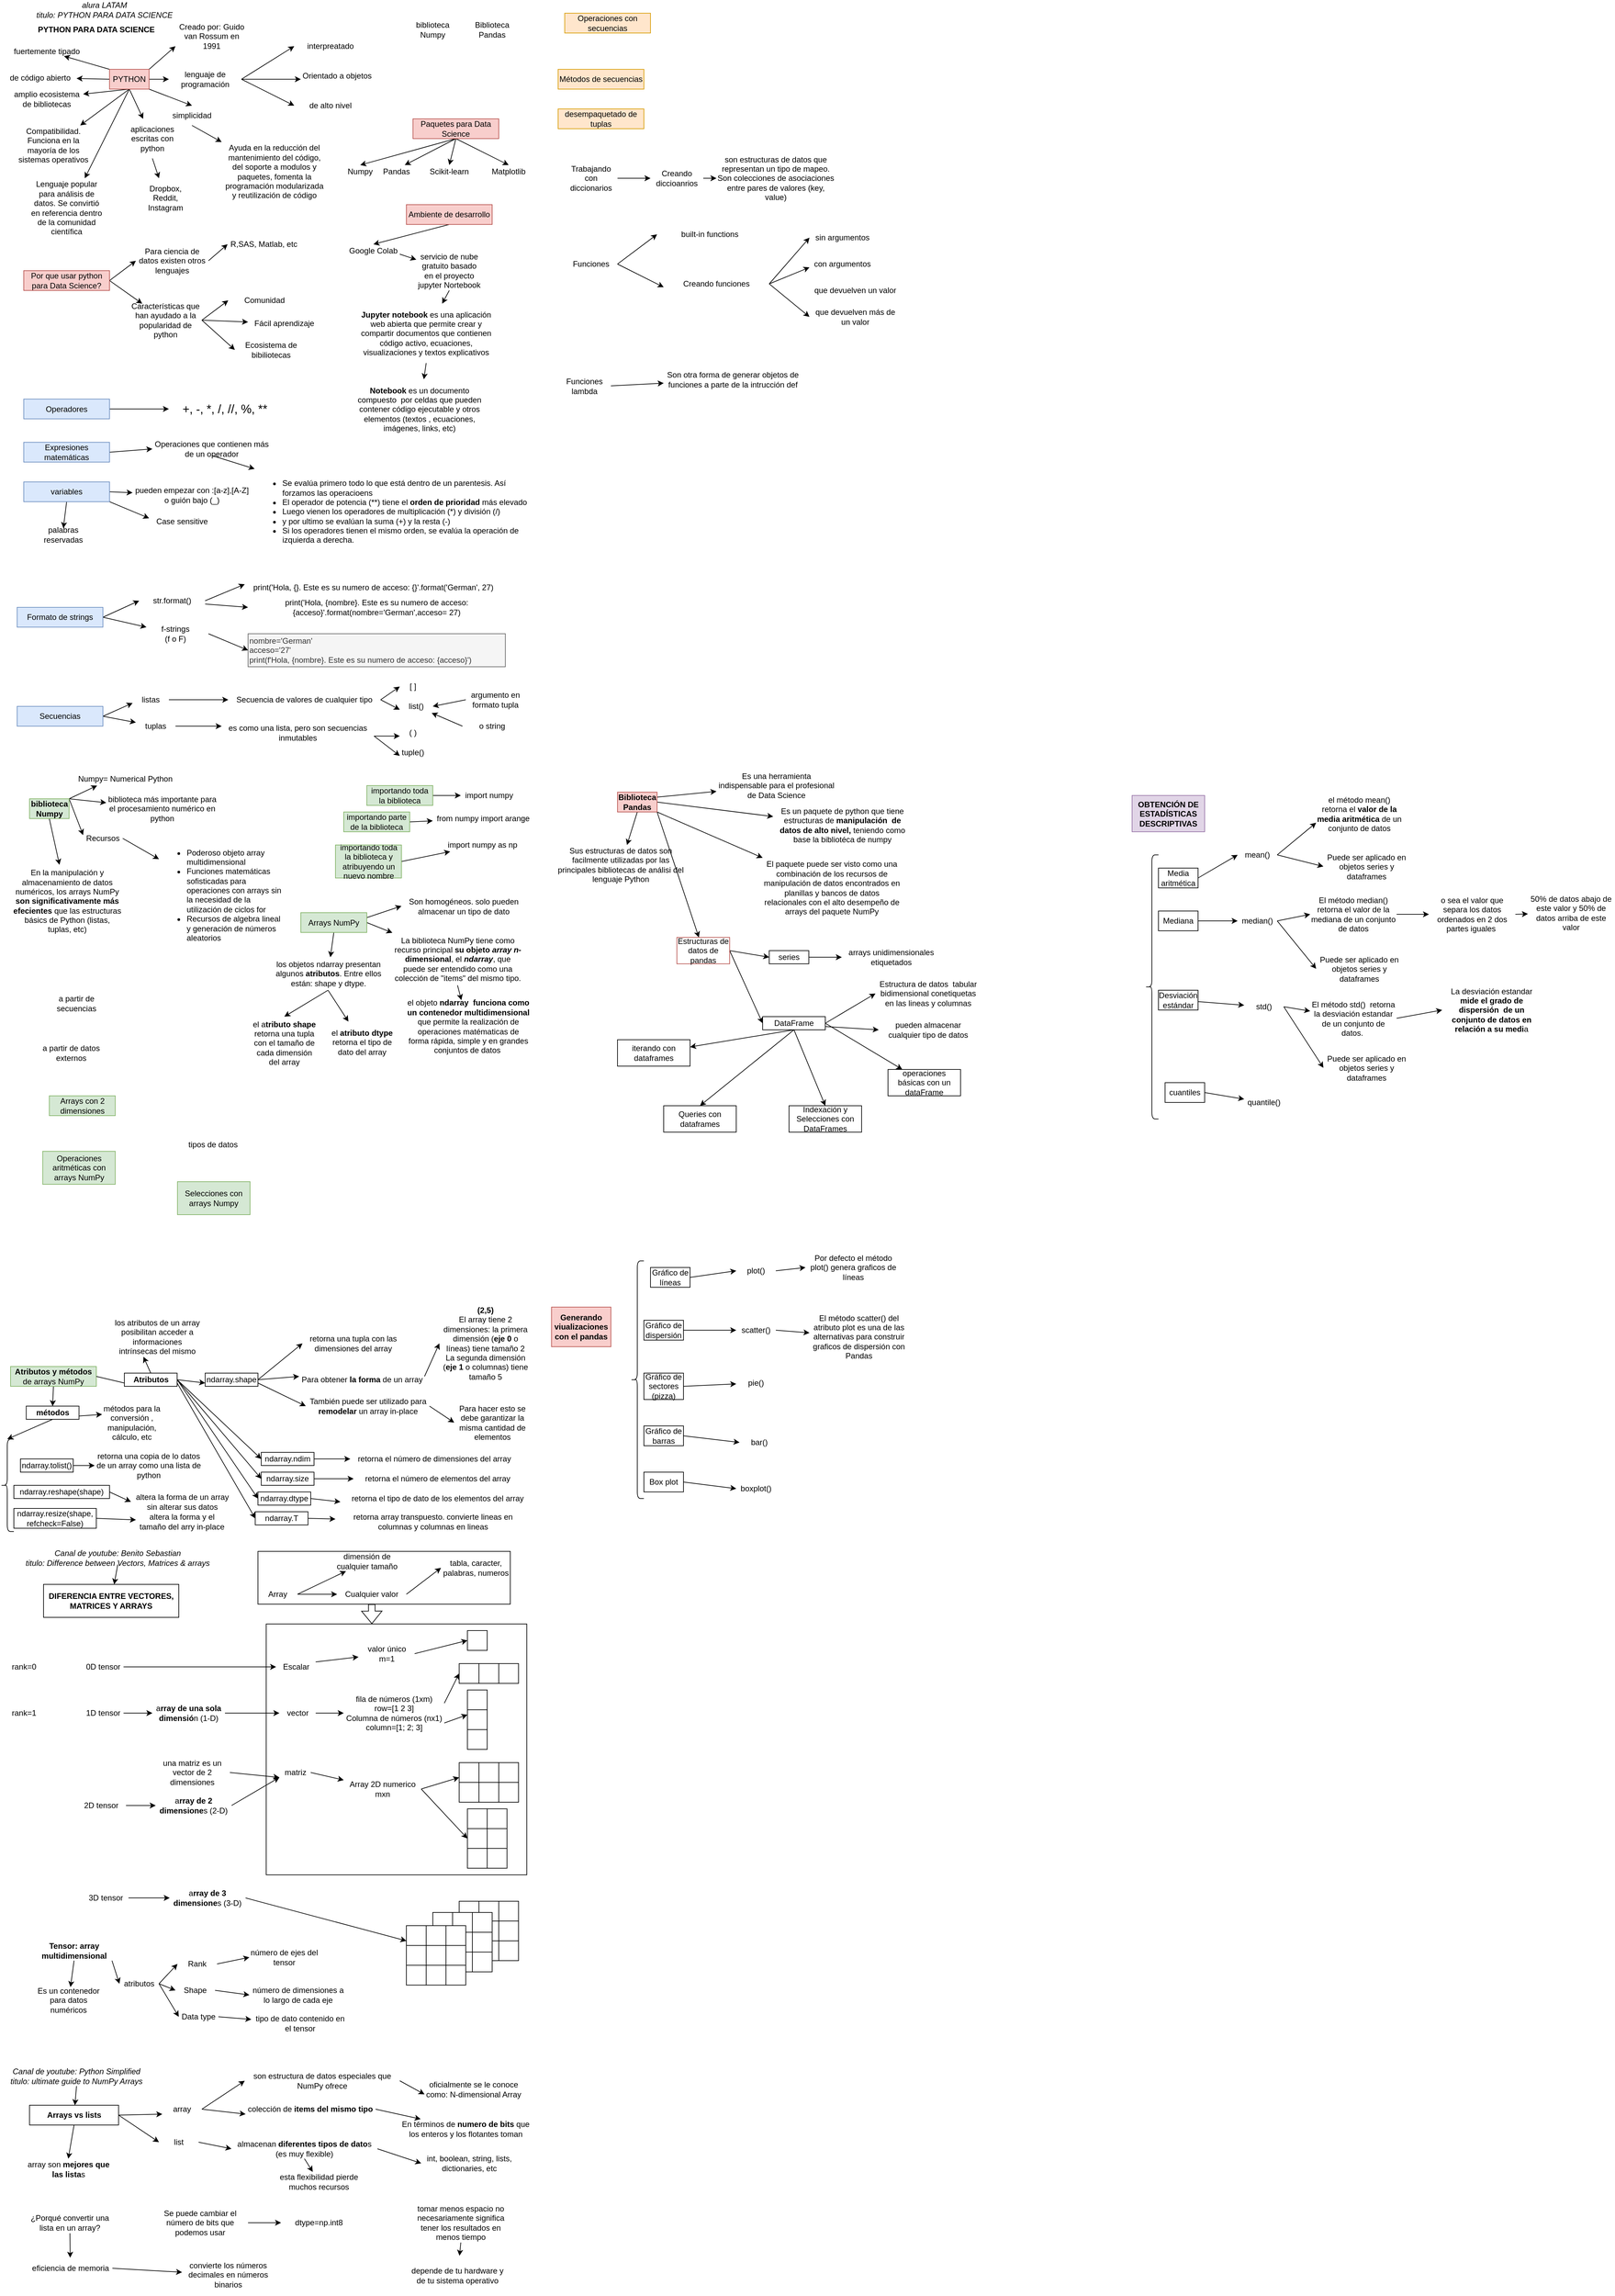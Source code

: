 <mxfile version="20.4.2" type="github">
  <diagram id="zgF02QdWrkPLQGDMrmy9" name="Página-1">
    <mxGraphModel dx="1093" dy="601" grid="1" gridSize="10" guides="1" tooltips="1" connect="1" arrows="1" fold="1" page="1" pageScale="1" pageWidth="827" pageHeight="1169" math="0" shadow="0">
      <root>
        <mxCell id="0" />
        <mxCell id="1" parent="0" />
        <mxCell id="FWIDraDEKTNntkbHNwQt-1" value="&lt;b&gt;PYTHON PARA DATA SCIENCE&lt;/b&gt;" style="text;html=1;strokeColor=none;fillColor=none;align=center;verticalAlign=middle;whiteSpace=wrap;rounded=0;" vertex="1" parent="1">
          <mxGeometry x="60" y="40" width="200" height="30" as="geometry" />
        </mxCell>
        <mxCell id="FWIDraDEKTNntkbHNwQt-3" value="biblioteca Numpy" style="text;html=1;strokeColor=none;fillColor=none;align=center;verticalAlign=middle;whiteSpace=wrap;rounded=0;" vertex="1" parent="1">
          <mxGeometry x="640" y="40" width="60" height="30" as="geometry" />
        </mxCell>
        <mxCell id="FWIDraDEKTNntkbHNwQt-4" value="Biblioteca Pandas" style="text;html=1;strokeColor=none;fillColor=none;align=center;verticalAlign=middle;whiteSpace=wrap;rounded=0;" vertex="1" parent="1">
          <mxGeometry x="730" y="40" width="60" height="30" as="geometry" />
        </mxCell>
        <mxCell id="FWIDraDEKTNntkbHNwQt-15" style="edgeStyle=orthogonalEdgeStyle;rounded=0;orthogonalLoop=1;jettySize=auto;html=1;exitX=1;exitY=0.5;exitDx=0;exitDy=0;" edge="1" parent="1" source="FWIDraDEKTNntkbHNwQt-5" target="FWIDraDEKTNntkbHNwQt-6">
          <mxGeometry relative="1" as="geometry" />
        </mxCell>
        <mxCell id="FWIDraDEKTNntkbHNwQt-19" style="edgeStyle=none;rounded=0;orthogonalLoop=1;jettySize=auto;html=1;exitX=1;exitY=0;exitDx=0;exitDy=0;entryX=0;entryY=1;entryDx=0;entryDy=0;" edge="1" parent="1" source="FWIDraDEKTNntkbHNwQt-5" target="FWIDraDEKTNntkbHNwQt-11">
          <mxGeometry relative="1" as="geometry" />
        </mxCell>
        <mxCell id="FWIDraDEKTNntkbHNwQt-20" style="edgeStyle=none;rounded=0;orthogonalLoop=1;jettySize=auto;html=1;exitX=1;exitY=1;exitDx=0;exitDy=0;entryX=0.5;entryY=0;entryDx=0;entryDy=0;" edge="1" parent="1" source="FWIDraDEKTNntkbHNwQt-5" target="FWIDraDEKTNntkbHNwQt-12">
          <mxGeometry relative="1" as="geometry" />
        </mxCell>
        <mxCell id="FWIDraDEKTNntkbHNwQt-23" style="edgeStyle=none;rounded=0;orthogonalLoop=1;jettySize=auto;html=1;exitX=0;exitY=0.5;exitDx=0;exitDy=0;" edge="1" parent="1" source="FWIDraDEKTNntkbHNwQt-5" target="FWIDraDEKTNntkbHNwQt-22">
          <mxGeometry relative="1" as="geometry" />
        </mxCell>
        <mxCell id="FWIDraDEKTNntkbHNwQt-25" style="edgeStyle=none;rounded=0;orthogonalLoop=1;jettySize=auto;html=1;exitX=0.5;exitY=1;exitDx=0;exitDy=0;entryX=1;entryY=0.25;entryDx=0;entryDy=0;" edge="1" parent="1" source="FWIDraDEKTNntkbHNwQt-5" target="FWIDraDEKTNntkbHNwQt-24">
          <mxGeometry relative="1" as="geometry" />
        </mxCell>
        <mxCell id="FWIDraDEKTNntkbHNwQt-28" style="edgeStyle=none;rounded=0;orthogonalLoop=1;jettySize=auto;html=1;exitX=0.5;exitY=1;exitDx=0;exitDy=0;" edge="1" parent="1" source="FWIDraDEKTNntkbHNwQt-5" target="FWIDraDEKTNntkbHNwQt-26">
          <mxGeometry relative="1" as="geometry" />
        </mxCell>
        <mxCell id="FWIDraDEKTNntkbHNwQt-30" style="edgeStyle=none;rounded=0;orthogonalLoop=1;jettySize=auto;html=1;exitX=0.5;exitY=1;exitDx=0;exitDy=0;entryX=0.75;entryY=0;entryDx=0;entryDy=0;" edge="1" parent="1" source="FWIDraDEKTNntkbHNwQt-5" target="FWIDraDEKTNntkbHNwQt-29">
          <mxGeometry relative="1" as="geometry" />
        </mxCell>
        <mxCell id="FWIDraDEKTNntkbHNwQt-33" style="edgeStyle=none;rounded=0;orthogonalLoop=1;jettySize=auto;html=1;exitX=0.5;exitY=1;exitDx=0;exitDy=0;" edge="1" parent="1" source="FWIDraDEKTNntkbHNwQt-5" target="FWIDraDEKTNntkbHNwQt-31">
          <mxGeometry relative="1" as="geometry" />
        </mxCell>
        <mxCell id="FWIDraDEKTNntkbHNwQt-86" style="edgeStyle=none;rounded=0;orthogonalLoop=1;jettySize=auto;html=1;exitX=0;exitY=0;exitDx=0;exitDy=0;fontSize=12;" edge="1" parent="1" source="FWIDraDEKTNntkbHNwQt-5" target="FWIDraDEKTNntkbHNwQt-85">
          <mxGeometry relative="1" as="geometry" />
        </mxCell>
        <mxCell id="FWIDraDEKTNntkbHNwQt-5" value="PYTHON" style="text;html=1;strokeColor=#b85450;fillColor=#f8cecc;align=center;verticalAlign=middle;whiteSpace=wrap;rounded=0;" vertex="1" parent="1">
          <mxGeometry x="180" y="115" width="60" height="30" as="geometry" />
        </mxCell>
        <mxCell id="FWIDraDEKTNntkbHNwQt-16" style="rounded=0;orthogonalLoop=1;jettySize=auto;html=1;exitX=1;exitY=0.5;exitDx=0;exitDy=0;entryX=0;entryY=0.5;entryDx=0;entryDy=0;" edge="1" parent="1" source="FWIDraDEKTNntkbHNwQt-6" target="FWIDraDEKTNntkbHNwQt-7">
          <mxGeometry relative="1" as="geometry" />
        </mxCell>
        <mxCell id="FWIDraDEKTNntkbHNwQt-17" style="edgeStyle=none;rounded=0;orthogonalLoop=1;jettySize=auto;html=1;exitX=1;exitY=0.5;exitDx=0;exitDy=0;entryX=0;entryY=0.75;entryDx=0;entryDy=0;" edge="1" parent="1" source="FWIDraDEKTNntkbHNwQt-6" target="FWIDraDEKTNntkbHNwQt-8">
          <mxGeometry relative="1" as="geometry" />
        </mxCell>
        <mxCell id="FWIDraDEKTNntkbHNwQt-18" style="edgeStyle=none;rounded=0;orthogonalLoop=1;jettySize=auto;html=1;exitX=1;exitY=0.5;exitDx=0;exitDy=0;entryX=0;entryY=0.5;entryDx=0;entryDy=0;" edge="1" parent="1" source="FWIDraDEKTNntkbHNwQt-6" target="FWIDraDEKTNntkbHNwQt-9">
          <mxGeometry relative="1" as="geometry" />
        </mxCell>
        <mxCell id="FWIDraDEKTNntkbHNwQt-6" value="lenguaje de programación" style="text;html=1;strokeColor=none;fillColor=none;align=center;verticalAlign=middle;whiteSpace=wrap;rounded=0;" vertex="1" parent="1">
          <mxGeometry x="270" y="115" width="110" height="30" as="geometry" />
        </mxCell>
        <mxCell id="FWIDraDEKTNntkbHNwQt-7" value="interpreatado" style="text;html=1;strokeColor=none;fillColor=none;align=center;verticalAlign=middle;whiteSpace=wrap;rounded=0;" vertex="1" parent="1">
          <mxGeometry x="460" y="70" width="110" height="20" as="geometry" />
        </mxCell>
        <mxCell id="FWIDraDEKTNntkbHNwQt-8" value="Orientado a objetos" style="text;html=1;strokeColor=none;fillColor=none;align=center;verticalAlign=middle;whiteSpace=wrap;rounded=0;" vertex="1" parent="1">
          <mxGeometry x="470" y="115" width="110" height="20" as="geometry" />
        </mxCell>
        <mxCell id="FWIDraDEKTNntkbHNwQt-9" value="de alto nivel" style="text;html=1;strokeColor=none;fillColor=none;align=center;verticalAlign=middle;whiteSpace=wrap;rounded=0;" vertex="1" parent="1">
          <mxGeometry x="460" y="160" width="110" height="20" as="geometry" />
        </mxCell>
        <mxCell id="FWIDraDEKTNntkbHNwQt-11" value="Creado por: Guido van Rossum en 1991" style="text;html=1;strokeColor=none;fillColor=none;align=center;verticalAlign=middle;whiteSpace=wrap;rounded=0;" vertex="1" parent="1">
          <mxGeometry x="280" y="50" width="110" height="30" as="geometry" />
        </mxCell>
        <mxCell id="FWIDraDEKTNntkbHNwQt-21" style="edgeStyle=none;rounded=0;orthogonalLoop=1;jettySize=auto;html=1;exitX=0.5;exitY=1;exitDx=0;exitDy=0;" edge="1" parent="1" source="FWIDraDEKTNntkbHNwQt-12" target="FWIDraDEKTNntkbHNwQt-13">
          <mxGeometry relative="1" as="geometry" />
        </mxCell>
        <mxCell id="FWIDraDEKTNntkbHNwQt-12" value="simplicidad" style="text;html=1;strokeColor=none;fillColor=none;align=center;verticalAlign=middle;whiteSpace=wrap;rounded=0;" vertex="1" parent="1">
          <mxGeometry x="250" y="170" width="110" height="30" as="geometry" />
        </mxCell>
        <mxCell id="FWIDraDEKTNntkbHNwQt-13" value="Ayuda en la reducción del mantenimiento del código, del soporte a modulos y paquetes, fomenta la programación modularizada y reutilización de código" style="text;html=1;strokeColor=none;fillColor=none;align=center;verticalAlign=middle;whiteSpace=wrap;rounded=0;" vertex="1" parent="1">
          <mxGeometry x="350" y="220" width="160" height="100" as="geometry" />
        </mxCell>
        <mxCell id="FWIDraDEKTNntkbHNwQt-22" value="de código abierto" style="text;html=1;strokeColor=none;fillColor=none;align=center;verticalAlign=middle;whiteSpace=wrap;rounded=0;" vertex="1" parent="1">
          <mxGeometry x="20" y="120" width="110" height="15" as="geometry" />
        </mxCell>
        <mxCell id="FWIDraDEKTNntkbHNwQt-24" value="amplio ecosistema de bibliotecas" style="text;html=1;strokeColor=none;fillColor=none;align=center;verticalAlign=middle;whiteSpace=wrap;rounded=0;" vertex="1" parent="1">
          <mxGeometry x="30" y="145" width="110" height="30" as="geometry" />
        </mxCell>
        <mxCell id="FWIDraDEKTNntkbHNwQt-26" value="Compatibilidad. Funciona en la mayoría de los sistemas operativos" style="text;html=1;strokeColor=none;fillColor=none;align=center;verticalAlign=middle;whiteSpace=wrap;rounded=0;" vertex="1" parent="1">
          <mxGeometry x="40" y="200" width="110" height="60" as="geometry" />
        </mxCell>
        <mxCell id="FWIDraDEKTNntkbHNwQt-29" value="Lenguaje popular para análisis de datos. Se convirtió en referencia dentro de la comunidad científica" style="text;html=1;strokeColor=none;fillColor=none;align=center;verticalAlign=middle;whiteSpace=wrap;rounded=0;" vertex="1" parent="1">
          <mxGeometry x="60" y="280" width="110" height="90" as="geometry" />
        </mxCell>
        <mxCell id="FWIDraDEKTNntkbHNwQt-34" style="edgeStyle=none;rounded=0;orthogonalLoop=1;jettySize=auto;html=1;exitX=0.5;exitY=1;exitDx=0;exitDy=0;" edge="1" parent="1" source="FWIDraDEKTNntkbHNwQt-31" target="FWIDraDEKTNntkbHNwQt-32">
          <mxGeometry relative="1" as="geometry" />
        </mxCell>
        <mxCell id="FWIDraDEKTNntkbHNwQt-31" value="aplicaciones escritas con python" style="text;html=1;strokeColor=none;fillColor=none;align=center;verticalAlign=middle;whiteSpace=wrap;rounded=0;" vertex="1" parent="1">
          <mxGeometry x="210" y="190" width="70" height="60" as="geometry" />
        </mxCell>
        <mxCell id="FWIDraDEKTNntkbHNwQt-32" value="Dropbox, Reddit, Instagram" style="text;html=1;strokeColor=none;fillColor=none;align=center;verticalAlign=middle;whiteSpace=wrap;rounded=0;" vertex="1" parent="1">
          <mxGeometry x="230" y="280" width="70" height="60" as="geometry" />
        </mxCell>
        <mxCell id="FWIDraDEKTNntkbHNwQt-39" style="edgeStyle=none;rounded=0;orthogonalLoop=1;jettySize=auto;html=1;exitX=1;exitY=0.5;exitDx=0;exitDy=0;entryX=0;entryY=0.5;entryDx=0;entryDy=0;" edge="1" parent="1" source="FWIDraDEKTNntkbHNwQt-35" target="FWIDraDEKTNntkbHNwQt-36">
          <mxGeometry relative="1" as="geometry" />
        </mxCell>
        <mxCell id="FWIDraDEKTNntkbHNwQt-40" style="edgeStyle=none;rounded=0;orthogonalLoop=1;jettySize=auto;html=1;exitX=1;exitY=0.5;exitDx=0;exitDy=0;" edge="1" parent="1" source="FWIDraDEKTNntkbHNwQt-35" target="FWIDraDEKTNntkbHNwQt-38">
          <mxGeometry relative="1" as="geometry" />
        </mxCell>
        <mxCell id="FWIDraDEKTNntkbHNwQt-35" value="Por que usar python para Data Science?" style="text;html=1;strokeColor=#b85450;fillColor=#f8cecc;align=center;verticalAlign=middle;whiteSpace=wrap;rounded=0;" vertex="1" parent="1">
          <mxGeometry x="50" y="420" width="130" height="30" as="geometry" />
        </mxCell>
        <mxCell id="FWIDraDEKTNntkbHNwQt-47" style="edgeStyle=none;rounded=0;orthogonalLoop=1;jettySize=auto;html=1;exitX=1;exitY=0.5;exitDx=0;exitDy=0;entryX=0;entryY=0.5;entryDx=0;entryDy=0;" edge="1" parent="1" source="FWIDraDEKTNntkbHNwQt-36" target="FWIDraDEKTNntkbHNwQt-37">
          <mxGeometry relative="1" as="geometry" />
        </mxCell>
        <mxCell id="FWIDraDEKTNntkbHNwQt-36" value="Para ciencia de datos existen otros lenguajes" style="text;html=1;strokeColor=none;fillColor=none;align=center;verticalAlign=middle;whiteSpace=wrap;rounded=0;" vertex="1" parent="1">
          <mxGeometry x="220" y="380" width="110" height="50" as="geometry" />
        </mxCell>
        <mxCell id="FWIDraDEKTNntkbHNwQt-37" value="R,SAS, Matlab, etc" style="text;html=1;strokeColor=none;fillColor=none;align=center;verticalAlign=middle;whiteSpace=wrap;rounded=0;" vertex="1" parent="1">
          <mxGeometry x="359" y="360" width="110" height="40" as="geometry" />
        </mxCell>
        <mxCell id="FWIDraDEKTNntkbHNwQt-44" style="edgeStyle=none;rounded=0;orthogonalLoop=1;jettySize=auto;html=1;exitX=1;exitY=0.5;exitDx=0;exitDy=0;entryX=0;entryY=0.5;entryDx=0;entryDy=0;" edge="1" parent="1" source="FWIDraDEKTNntkbHNwQt-38" target="FWIDraDEKTNntkbHNwQt-41">
          <mxGeometry relative="1" as="geometry" />
        </mxCell>
        <mxCell id="FWIDraDEKTNntkbHNwQt-45" style="edgeStyle=none;rounded=0;orthogonalLoop=1;jettySize=auto;html=1;exitX=1;exitY=0.5;exitDx=0;exitDy=0;" edge="1" parent="1" source="FWIDraDEKTNntkbHNwQt-38" target="FWIDraDEKTNntkbHNwQt-42">
          <mxGeometry relative="1" as="geometry" />
        </mxCell>
        <mxCell id="FWIDraDEKTNntkbHNwQt-46" style="edgeStyle=none;rounded=0;orthogonalLoop=1;jettySize=auto;html=1;exitX=1;exitY=0.5;exitDx=0;exitDy=0;entryX=0;entryY=0.5;entryDx=0;entryDy=0;" edge="1" parent="1" source="FWIDraDEKTNntkbHNwQt-38" target="FWIDraDEKTNntkbHNwQt-43">
          <mxGeometry relative="1" as="geometry" />
        </mxCell>
        <mxCell id="FWIDraDEKTNntkbHNwQt-38" value="Características que han ayudado a la popularidad de python" style="text;html=1;strokeColor=none;fillColor=none;align=center;verticalAlign=middle;whiteSpace=wrap;rounded=0;" vertex="1" parent="1">
          <mxGeometry x="210" y="470" width="110" height="50" as="geometry" />
        </mxCell>
        <mxCell id="FWIDraDEKTNntkbHNwQt-41" value="Comunidad" style="text;html=1;strokeColor=none;fillColor=none;align=center;verticalAlign=middle;whiteSpace=wrap;rounded=0;" vertex="1" parent="1">
          <mxGeometry x="360" y="450" width="110" height="30" as="geometry" />
        </mxCell>
        <mxCell id="FWIDraDEKTNntkbHNwQt-42" value="Fácil aprendizaje" style="text;html=1;strokeColor=none;fillColor=none;align=center;verticalAlign=middle;whiteSpace=wrap;rounded=0;" vertex="1" parent="1">
          <mxGeometry x="390" y="490" width="110" height="20" as="geometry" />
        </mxCell>
        <mxCell id="FWIDraDEKTNntkbHNwQt-43" value="Ecosistema de bibiliotecas" style="text;html=1;strokeColor=none;fillColor=none;align=center;verticalAlign=middle;whiteSpace=wrap;rounded=0;" vertex="1" parent="1">
          <mxGeometry x="370" y="530" width="110" height="20" as="geometry" />
        </mxCell>
        <mxCell id="FWIDraDEKTNntkbHNwQt-55" style="edgeStyle=none;rounded=0;orthogonalLoop=1;jettySize=auto;html=1;exitX=0.5;exitY=1;exitDx=0;exitDy=0;entryX=0.5;entryY=0;entryDx=0;entryDy=0;" edge="1" parent="1" source="FWIDraDEKTNntkbHNwQt-48" target="FWIDraDEKTNntkbHNwQt-49">
          <mxGeometry relative="1" as="geometry" />
        </mxCell>
        <mxCell id="FWIDraDEKTNntkbHNwQt-56" style="edgeStyle=none;rounded=0;orthogonalLoop=1;jettySize=auto;html=1;exitX=0.5;exitY=1;exitDx=0;exitDy=0;entryX=0.75;entryY=0;entryDx=0;entryDy=0;" edge="1" parent="1" source="FWIDraDEKTNntkbHNwQt-48" target="FWIDraDEKTNntkbHNwQt-50">
          <mxGeometry relative="1" as="geometry" />
        </mxCell>
        <mxCell id="FWIDraDEKTNntkbHNwQt-57" style="edgeStyle=none;rounded=0;orthogonalLoop=1;jettySize=auto;html=1;exitX=0.5;exitY=1;exitDx=0;exitDy=0;entryX=0.5;entryY=0;entryDx=0;entryDy=0;" edge="1" parent="1" source="FWIDraDEKTNntkbHNwQt-48" target="FWIDraDEKTNntkbHNwQt-51">
          <mxGeometry relative="1" as="geometry" />
        </mxCell>
        <mxCell id="FWIDraDEKTNntkbHNwQt-58" style="edgeStyle=none;rounded=0;orthogonalLoop=1;jettySize=auto;html=1;exitX=0.5;exitY=1;exitDx=0;exitDy=0;entryX=0.5;entryY=0;entryDx=0;entryDy=0;" edge="1" parent="1" source="FWIDraDEKTNntkbHNwQt-48" target="FWIDraDEKTNntkbHNwQt-52">
          <mxGeometry relative="1" as="geometry" />
        </mxCell>
        <mxCell id="FWIDraDEKTNntkbHNwQt-48" value="Paquetes para Data Science" style="text;html=1;strokeColor=#b85450;fillColor=#f8cecc;align=center;verticalAlign=middle;whiteSpace=wrap;rounded=0;" vertex="1" parent="1">
          <mxGeometry x="640" y="190" width="130" height="30" as="geometry" />
        </mxCell>
        <mxCell id="FWIDraDEKTNntkbHNwQt-49" value="Numpy" style="text;html=1;strokeColor=none;fillColor=none;align=center;verticalAlign=middle;whiteSpace=wrap;rounded=0;" vertex="1" parent="1">
          <mxGeometry x="530" y="260" width="60" height="20" as="geometry" />
        </mxCell>
        <mxCell id="FWIDraDEKTNntkbHNwQt-50" value="Pandas" style="text;html=1;strokeColor=none;fillColor=none;align=center;verticalAlign=middle;whiteSpace=wrap;rounded=0;" vertex="1" parent="1">
          <mxGeometry x="590" y="260" width="50" height="20" as="geometry" />
        </mxCell>
        <mxCell id="FWIDraDEKTNntkbHNwQt-51" value="Scikit-learn" style="text;html=1;strokeColor=none;fillColor=none;align=center;verticalAlign=middle;whiteSpace=wrap;rounded=0;" vertex="1" parent="1">
          <mxGeometry x="640" y="260" width="110" height="20" as="geometry" />
        </mxCell>
        <mxCell id="FWIDraDEKTNntkbHNwQt-52" value="Matplotlib" style="text;html=1;strokeColor=none;fillColor=none;align=center;verticalAlign=middle;whiteSpace=wrap;rounded=0;" vertex="1" parent="1">
          <mxGeometry x="750" y="260" width="70" height="20" as="geometry" />
        </mxCell>
        <mxCell id="FWIDraDEKTNntkbHNwQt-63" style="edgeStyle=none;rounded=0;orthogonalLoop=1;jettySize=auto;html=1;exitX=0.5;exitY=1;exitDx=0;exitDy=0;entryX=0.5;entryY=0;entryDx=0;entryDy=0;" edge="1" parent="1" source="FWIDraDEKTNntkbHNwQt-59" target="FWIDraDEKTNntkbHNwQt-60">
          <mxGeometry relative="1" as="geometry" />
        </mxCell>
        <mxCell id="FWIDraDEKTNntkbHNwQt-59" value="Ambiente de desarrollo" style="text;html=1;strokeColor=#b85450;fillColor=#f8cecc;align=center;verticalAlign=middle;whiteSpace=wrap;rounded=0;" vertex="1" parent="1">
          <mxGeometry x="630" y="320" width="130" height="30" as="geometry" />
        </mxCell>
        <mxCell id="FWIDraDEKTNntkbHNwQt-62" style="edgeStyle=none;rounded=0;orthogonalLoop=1;jettySize=auto;html=1;exitX=1;exitY=0.75;exitDx=0;exitDy=0;" edge="1" parent="1" source="FWIDraDEKTNntkbHNwQt-60" target="FWIDraDEKTNntkbHNwQt-61">
          <mxGeometry relative="1" as="geometry" />
        </mxCell>
        <mxCell id="FWIDraDEKTNntkbHNwQt-60" value="Google Colab" style="text;html=1;strokeColor=none;fillColor=none;align=center;verticalAlign=middle;whiteSpace=wrap;rounded=0;" vertex="1" parent="1">
          <mxGeometry x="540" y="380" width="80" height="20" as="geometry" />
        </mxCell>
        <mxCell id="FWIDraDEKTNntkbHNwQt-65" style="edgeStyle=none;rounded=0;orthogonalLoop=1;jettySize=auto;html=1;exitX=0.5;exitY=1;exitDx=0;exitDy=0;" edge="1" parent="1" source="FWIDraDEKTNntkbHNwQt-61" target="FWIDraDEKTNntkbHNwQt-64">
          <mxGeometry relative="1" as="geometry" />
        </mxCell>
        <mxCell id="FWIDraDEKTNntkbHNwQt-61" value="servicio de nube gratuito basado en el proyecto jupyter Nortebook" style="text;html=1;strokeColor=none;fillColor=none;align=center;verticalAlign=middle;whiteSpace=wrap;rounded=0;" vertex="1" parent="1">
          <mxGeometry x="645" y="390" width="100" height="60" as="geometry" />
        </mxCell>
        <mxCell id="FWIDraDEKTNntkbHNwQt-67" style="edgeStyle=none;rounded=0;orthogonalLoop=1;jettySize=auto;html=1;exitX=0.5;exitY=1;exitDx=0;exitDy=0;" edge="1" parent="1" source="FWIDraDEKTNntkbHNwQt-64" target="FWIDraDEKTNntkbHNwQt-66">
          <mxGeometry relative="1" as="geometry" />
        </mxCell>
        <mxCell id="FWIDraDEKTNntkbHNwQt-64" value="&lt;b&gt;Jupyter notebook&lt;/b&gt; es una aplicación web abierta que permite crear y compartir documentos que contienen código activo, ecuaciones, visualizaciones y textos explicativos" style="text;html=1;strokeColor=none;fillColor=none;align=center;verticalAlign=middle;whiteSpace=wrap;rounded=0;" vertex="1" parent="1">
          <mxGeometry x="560" y="470" width="200" height="90" as="geometry" />
        </mxCell>
        <mxCell id="FWIDraDEKTNntkbHNwQt-66" value="&lt;b&gt;Notebook &lt;/b&gt;es un documento compuesto&amp;nbsp; por celdas que pueden contener código ejecutable y otros elementos (textos , ecuaciones, imágenes, links, etc)" style="text;html=1;strokeColor=none;fillColor=none;align=center;verticalAlign=middle;whiteSpace=wrap;rounded=0;" vertex="1" parent="1">
          <mxGeometry x="550" y="584.5" width="200" height="90" as="geometry" />
        </mxCell>
        <mxCell id="FWIDraDEKTNntkbHNwQt-71" style="edgeStyle=none;rounded=0;orthogonalLoop=1;jettySize=auto;html=1;exitX=1;exitY=0.5;exitDx=0;exitDy=0;entryX=0;entryY=0.5;entryDx=0;entryDy=0;fontSize=18;" edge="1" parent="1" source="FWIDraDEKTNntkbHNwQt-68" target="FWIDraDEKTNntkbHNwQt-69">
          <mxGeometry relative="1" as="geometry" />
        </mxCell>
        <mxCell id="FWIDraDEKTNntkbHNwQt-68" value="Operadores" style="text;html=1;strokeColor=#6c8ebf;fillColor=#dae8fc;align=center;verticalAlign=middle;whiteSpace=wrap;rounded=0;" vertex="1" parent="1">
          <mxGeometry x="50" y="614.5" width="130" height="30" as="geometry" />
        </mxCell>
        <mxCell id="FWIDraDEKTNntkbHNwQt-69" value="&lt;font style=&quot;font-size: 18px;&quot;&gt;+, -, *, /, //, %, **&lt;/font&gt;" style="text;html=1;strokeColor=none;fillColor=none;align=center;verticalAlign=middle;whiteSpace=wrap;rounded=0;" vertex="1" parent="1">
          <mxGeometry x="270" y="619.5" width="170" height="20" as="geometry" />
        </mxCell>
        <mxCell id="FWIDraDEKTNntkbHNwQt-74" style="edgeStyle=none;rounded=0;orthogonalLoop=1;jettySize=auto;html=1;exitX=1;exitY=0.5;exitDx=0;exitDy=0;entryX=0;entryY=0.5;entryDx=0;entryDy=0;fontSize=18;" edge="1" parent="1" source="FWIDraDEKTNntkbHNwQt-72" target="FWIDraDEKTNntkbHNwQt-75">
          <mxGeometry relative="1" as="geometry">
            <mxPoint x="260" y="695" as="targetPoint" />
          </mxGeometry>
        </mxCell>
        <mxCell id="FWIDraDEKTNntkbHNwQt-72" value="Expresiones matemáticas" style="text;html=1;strokeColor=#6c8ebf;fillColor=#dae8fc;align=center;verticalAlign=middle;whiteSpace=wrap;rounded=0;" vertex="1" parent="1">
          <mxGeometry x="50" y="680" width="130" height="30" as="geometry" />
        </mxCell>
        <mxCell id="FWIDraDEKTNntkbHNwQt-78" style="edgeStyle=none;rounded=0;orthogonalLoop=1;jettySize=auto;html=1;exitX=0.5;exitY=1;exitDx=0;exitDy=0;fontSize=12;" edge="1" parent="1" source="FWIDraDEKTNntkbHNwQt-75" target="FWIDraDEKTNntkbHNwQt-77">
          <mxGeometry relative="1" as="geometry" />
        </mxCell>
        <mxCell id="FWIDraDEKTNntkbHNwQt-75" value="Operaciones que contienen más de un operador" style="text;html=1;strokeColor=none;fillColor=none;align=center;verticalAlign=middle;whiteSpace=wrap;rounded=0;" vertex="1" parent="1">
          <mxGeometry x="245" y="680" width="180" height="20" as="geometry" />
        </mxCell>
        <mxCell id="FWIDraDEKTNntkbHNwQt-77" value="&lt;ul&gt;&lt;li&gt;Se evalúa primero todo lo que está dentro de un parentesis. Así forzamos las operacioens&lt;/li&gt;&lt;li&gt;El operador de potencia (**) tiene el &lt;b&gt;orden de prioridad&lt;/b&gt; más elevado&lt;/li&gt;&lt;li&gt;Luego vienen los operadores de multiplicación (*) y división (/)&lt;/li&gt;&lt;li&gt;y por ultimo se evalúan la suma (+) y la resta (-)&lt;/li&gt;&lt;li&gt;Si los operadores tienen el mismo orden, se evalúa la operación de izquierda a derecha.&amp;nbsp;&lt;/li&gt;&lt;/ul&gt;" style="text;strokeColor=none;fillColor=none;html=1;whiteSpace=wrap;verticalAlign=middle;overflow=hidden;fontSize=12;" vertex="1" parent="1">
          <mxGeometry x="400" y="720" width="415" height="130" as="geometry" />
        </mxCell>
        <mxCell id="FWIDraDEKTNntkbHNwQt-81" style="edgeStyle=none;rounded=0;orthogonalLoop=1;jettySize=auto;html=1;exitX=1;exitY=0.5;exitDx=0;exitDy=0;fontSize=12;" edge="1" parent="1" source="FWIDraDEKTNntkbHNwQt-79" target="FWIDraDEKTNntkbHNwQt-80">
          <mxGeometry relative="1" as="geometry" />
        </mxCell>
        <mxCell id="FWIDraDEKTNntkbHNwQt-83" style="edgeStyle=none;rounded=0;orthogonalLoop=1;jettySize=auto;html=1;exitX=1;exitY=1;exitDx=0;exitDy=0;entryX=0;entryY=0.25;entryDx=0;entryDy=0;fontSize=12;" edge="1" parent="1" source="FWIDraDEKTNntkbHNwQt-79" target="FWIDraDEKTNntkbHNwQt-82">
          <mxGeometry relative="1" as="geometry" />
        </mxCell>
        <mxCell id="FWIDraDEKTNntkbHNwQt-87" style="edgeStyle=none;rounded=0;orthogonalLoop=1;jettySize=auto;html=1;exitX=0.5;exitY=1;exitDx=0;exitDy=0;entryX=0.5;entryY=0;entryDx=0;entryDy=0;fontSize=12;" edge="1" parent="1" source="FWIDraDEKTNntkbHNwQt-79" target="FWIDraDEKTNntkbHNwQt-84">
          <mxGeometry relative="1" as="geometry" />
        </mxCell>
        <mxCell id="FWIDraDEKTNntkbHNwQt-79" value="variables" style="text;html=1;strokeColor=#6c8ebf;fillColor=#dae8fc;align=center;verticalAlign=middle;whiteSpace=wrap;rounded=0;" vertex="1" parent="1">
          <mxGeometry x="50" y="740" width="130" height="30" as="geometry" />
        </mxCell>
        <mxCell id="FWIDraDEKTNntkbHNwQt-80" value="pueden empezar con :[a-z],[A-Z] o guión bajo (_)" style="text;html=1;strokeColor=none;fillColor=none;align=center;verticalAlign=middle;whiteSpace=wrap;rounded=0;" vertex="1" parent="1">
          <mxGeometry x="215" y="750" width="180" height="20" as="geometry" />
        </mxCell>
        <mxCell id="FWIDraDEKTNntkbHNwQt-82" value="Case sensitive" style="text;html=1;strokeColor=none;fillColor=none;align=center;verticalAlign=middle;whiteSpace=wrap;rounded=0;" vertex="1" parent="1">
          <mxGeometry x="240" y="790" width="100" height="20" as="geometry" />
        </mxCell>
        <mxCell id="FWIDraDEKTNntkbHNwQt-84" value="palabras reservadas" style="text;html=1;strokeColor=none;fillColor=none;align=center;verticalAlign=middle;whiteSpace=wrap;rounded=0;" vertex="1" parent="1">
          <mxGeometry x="60" y="810" width="100" height="20" as="geometry" />
        </mxCell>
        <mxCell id="FWIDraDEKTNntkbHNwQt-85" value="fuertemente tipado" style="text;html=1;strokeColor=none;fillColor=none;align=center;verticalAlign=middle;whiteSpace=wrap;rounded=0;" vertex="1" parent="1">
          <mxGeometry x="30" y="80" width="110" height="15" as="geometry" />
        </mxCell>
        <mxCell id="FWIDraDEKTNntkbHNwQt-90" style="edgeStyle=none;rounded=0;orthogonalLoop=1;jettySize=auto;html=1;exitX=1;exitY=0.5;exitDx=0;exitDy=0;entryX=0;entryY=0.5;entryDx=0;entryDy=0;fontSize=12;" edge="1" parent="1" source="FWIDraDEKTNntkbHNwQt-88" target="FWIDraDEKTNntkbHNwQt-89">
          <mxGeometry relative="1" as="geometry" />
        </mxCell>
        <mxCell id="FWIDraDEKTNntkbHNwQt-92" style="edgeStyle=none;rounded=0;orthogonalLoop=1;jettySize=auto;html=1;exitX=1;exitY=0.5;exitDx=0;exitDy=0;fontSize=12;" edge="1" parent="1" source="FWIDraDEKTNntkbHNwQt-88" target="FWIDraDEKTNntkbHNwQt-91">
          <mxGeometry relative="1" as="geometry" />
        </mxCell>
        <mxCell id="FWIDraDEKTNntkbHNwQt-88" value="Formato de strings" style="text;html=1;strokeColor=#6c8ebf;fillColor=#dae8fc;align=center;verticalAlign=middle;whiteSpace=wrap;rounded=0;" vertex="1" parent="1">
          <mxGeometry x="40" y="930" width="130" height="30" as="geometry" />
        </mxCell>
        <mxCell id="FWIDraDEKTNntkbHNwQt-94" style="edgeStyle=none;rounded=0;orthogonalLoop=1;jettySize=auto;html=1;exitX=1;exitY=0.5;exitDx=0;exitDy=0;entryX=0;entryY=0.25;entryDx=0;entryDy=0;fontSize=12;" edge="1" parent="1" source="FWIDraDEKTNntkbHNwQt-89" target="FWIDraDEKTNntkbHNwQt-93">
          <mxGeometry relative="1" as="geometry" />
        </mxCell>
        <mxCell id="FWIDraDEKTNntkbHNwQt-96" style="edgeStyle=none;rounded=0;orthogonalLoop=1;jettySize=auto;html=1;exitX=1;exitY=0.75;exitDx=0;exitDy=0;entryX=0;entryY=0.5;entryDx=0;entryDy=0;fontSize=12;" edge="1" parent="1" source="FWIDraDEKTNntkbHNwQt-89" target="FWIDraDEKTNntkbHNwQt-95">
          <mxGeometry relative="1" as="geometry" />
        </mxCell>
        <mxCell id="FWIDraDEKTNntkbHNwQt-89" value="str.format()" style="text;html=1;strokeColor=none;fillColor=none;align=center;verticalAlign=middle;whiteSpace=wrap;rounded=0;" vertex="1" parent="1">
          <mxGeometry x="225" y="910" width="100" height="20" as="geometry" />
        </mxCell>
        <mxCell id="FWIDraDEKTNntkbHNwQt-99" style="edgeStyle=none;rounded=0;orthogonalLoop=1;jettySize=auto;html=1;exitX=1;exitY=0.5;exitDx=0;exitDy=0;entryX=0;entryY=0.5;entryDx=0;entryDy=0;fontSize=12;" edge="1" parent="1" source="FWIDraDEKTNntkbHNwQt-91" target="FWIDraDEKTNntkbHNwQt-98">
          <mxGeometry relative="1" as="geometry" />
        </mxCell>
        <mxCell id="FWIDraDEKTNntkbHNwQt-91" value="f-strings&lt;br&gt;(f o F)" style="text;html=1;strokeColor=none;fillColor=none;align=center;verticalAlign=middle;whiteSpace=wrap;rounded=0;" vertex="1" parent="1">
          <mxGeometry x="230" y="960" width="100" height="20" as="geometry" />
        </mxCell>
        <mxCell id="FWIDraDEKTNntkbHNwQt-93" value="print(&#39;Hola, {}. Este es su numero de acceso: {}&#39;.format(&#39;German&#39;, 27)" style="text;html=1;strokeColor=none;fillColor=none;align=center;verticalAlign=middle;whiteSpace=wrap;rounded=0;" vertex="1" parent="1">
          <mxGeometry x="385" y="890" width="390" height="20" as="geometry" />
        </mxCell>
        <mxCell id="FWIDraDEKTNntkbHNwQt-95" value="print(&#39;Hola, {nombre}. Este es su numero de acceso: {acceso}&#39;.format(nombre=&#39;German&#39;,acceso= 27)" style="text;html=1;strokeColor=none;fillColor=none;align=center;verticalAlign=middle;whiteSpace=wrap;rounded=0;" vertex="1" parent="1">
          <mxGeometry x="390" y="920" width="390" height="20" as="geometry" />
        </mxCell>
        <mxCell id="FWIDraDEKTNntkbHNwQt-98" value="nombre=&#39;German&#39;&lt;br&gt;acceso=&#39;27&#39;&lt;br&gt;print(f&#39;Hola, {nombre}. Este es su numero de acceso: {acceso}&#39;)" style="text;html=1;strokeColor=#666666;fillColor=#f5f5f5;align=left;verticalAlign=middle;whiteSpace=wrap;rounded=0;fontColor=#333333;" vertex="1" parent="1">
          <mxGeometry x="390" y="970" width="390" height="50" as="geometry" />
        </mxCell>
        <mxCell id="FWIDraDEKTNntkbHNwQt-113" style="edgeStyle=none;rounded=0;orthogonalLoop=1;jettySize=auto;html=1;exitX=1;exitY=0.5;exitDx=0;exitDy=0;entryX=0;entryY=0.75;entryDx=0;entryDy=0;fontSize=12;" edge="1" parent="1" source="FWIDraDEKTNntkbHNwQt-100" target="FWIDraDEKTNntkbHNwQt-101">
          <mxGeometry relative="1" as="geometry" />
        </mxCell>
        <mxCell id="FWIDraDEKTNntkbHNwQt-114" style="edgeStyle=none;rounded=0;orthogonalLoop=1;jettySize=auto;html=1;exitX=1;exitY=0.5;exitDx=0;exitDy=0;fontSize=12;" edge="1" parent="1" source="FWIDraDEKTNntkbHNwQt-100" target="FWIDraDEKTNntkbHNwQt-102">
          <mxGeometry relative="1" as="geometry" />
        </mxCell>
        <mxCell id="FWIDraDEKTNntkbHNwQt-100" value="Secuencias" style="text;html=1;strokeColor=#6c8ebf;fillColor=#dae8fc;align=center;verticalAlign=middle;whiteSpace=wrap;rounded=0;" vertex="1" parent="1">
          <mxGeometry x="40" y="1080" width="130" height="30" as="geometry" />
        </mxCell>
        <mxCell id="FWIDraDEKTNntkbHNwQt-115" style="edgeStyle=none;rounded=0;orthogonalLoop=1;jettySize=auto;html=1;exitX=1;exitY=0.5;exitDx=0;exitDy=0;fontSize=12;" edge="1" parent="1" source="FWIDraDEKTNntkbHNwQt-101" target="FWIDraDEKTNntkbHNwQt-103">
          <mxGeometry relative="1" as="geometry" />
        </mxCell>
        <mxCell id="FWIDraDEKTNntkbHNwQt-101" value="listas" style="text;html=1;strokeColor=none;fillColor=none;align=center;verticalAlign=middle;whiteSpace=wrap;rounded=0;" vertex="1" parent="1">
          <mxGeometry x="215" y="1060" width="55" height="20" as="geometry" />
        </mxCell>
        <mxCell id="FWIDraDEKTNntkbHNwQt-116" style="edgeStyle=none;rounded=0;orthogonalLoop=1;jettySize=auto;html=1;exitX=1;exitY=0.5;exitDx=0;exitDy=0;entryX=0;entryY=0;entryDx=0;entryDy=0;fontSize=12;" edge="1" parent="1" source="FWIDraDEKTNntkbHNwQt-102" target="FWIDraDEKTNntkbHNwQt-112">
          <mxGeometry relative="1" as="geometry" />
        </mxCell>
        <mxCell id="FWIDraDEKTNntkbHNwQt-102" value="tuplas" style="text;html=1;strokeColor=none;fillColor=none;align=center;verticalAlign=middle;whiteSpace=wrap;rounded=0;" vertex="1" parent="1">
          <mxGeometry x="220" y="1100" width="60" height="20" as="geometry" />
        </mxCell>
        <mxCell id="FWIDraDEKTNntkbHNwQt-108" style="edgeStyle=none;rounded=0;orthogonalLoop=1;jettySize=auto;html=1;exitX=1;exitY=0.5;exitDx=0;exitDy=0;entryX=0;entryY=0.5;entryDx=0;entryDy=0;fontSize=12;" edge="1" parent="1" source="FWIDraDEKTNntkbHNwQt-103" target="FWIDraDEKTNntkbHNwQt-104">
          <mxGeometry relative="1" as="geometry" />
        </mxCell>
        <mxCell id="FWIDraDEKTNntkbHNwQt-109" style="edgeStyle=none;rounded=0;orthogonalLoop=1;jettySize=auto;html=1;exitX=1;exitY=0.5;exitDx=0;exitDy=0;entryX=0;entryY=0.75;entryDx=0;entryDy=0;fontSize=12;" edge="1" parent="1" source="FWIDraDEKTNntkbHNwQt-103" target="FWIDraDEKTNntkbHNwQt-105">
          <mxGeometry relative="1" as="geometry" />
        </mxCell>
        <mxCell id="FWIDraDEKTNntkbHNwQt-103" value="Secuencia de valores de cualquier tipo" style="text;html=1;strokeColor=none;fillColor=none;align=center;verticalAlign=middle;whiteSpace=wrap;rounded=0;" vertex="1" parent="1">
          <mxGeometry x="360" y="1060" width="231" height="20" as="geometry" />
        </mxCell>
        <mxCell id="FWIDraDEKTNntkbHNwQt-104" value="[ ]" style="text;html=1;strokeColor=none;fillColor=none;align=center;verticalAlign=middle;whiteSpace=wrap;rounded=0;" vertex="1" parent="1">
          <mxGeometry x="620" y="1040" width="40" height="20" as="geometry" />
        </mxCell>
        <mxCell id="FWIDraDEKTNntkbHNwQt-105" value="list()" style="text;html=1;strokeColor=none;fillColor=none;align=center;verticalAlign=middle;whiteSpace=wrap;rounded=0;" vertex="1" parent="1">
          <mxGeometry x="620" y="1070" width="50" height="20" as="geometry" />
        </mxCell>
        <mxCell id="FWIDraDEKTNntkbHNwQt-107" style="edgeStyle=none;rounded=0;orthogonalLoop=1;jettySize=auto;html=1;exitX=0;exitY=0.5;exitDx=0;exitDy=0;entryX=1;entryY=0.5;entryDx=0;entryDy=0;fontSize=12;" edge="1" parent="1" source="FWIDraDEKTNntkbHNwQt-106" target="FWIDraDEKTNntkbHNwQt-105">
          <mxGeometry relative="1" as="geometry" />
        </mxCell>
        <mxCell id="FWIDraDEKTNntkbHNwQt-106" value="argumento en formato tupla" style="text;html=1;strokeColor=none;fillColor=none;align=center;verticalAlign=middle;whiteSpace=wrap;rounded=0;" vertex="1" parent="1">
          <mxGeometry x="720" y="1060" width="90" height="20" as="geometry" />
        </mxCell>
        <mxCell id="FWIDraDEKTNntkbHNwQt-111" style="edgeStyle=none;rounded=0;orthogonalLoop=1;jettySize=auto;html=1;exitX=0;exitY=0.5;exitDx=0;exitDy=0;fontSize=12;" edge="1" parent="1" source="FWIDraDEKTNntkbHNwQt-110" target="FWIDraDEKTNntkbHNwQt-105">
          <mxGeometry relative="1" as="geometry" />
        </mxCell>
        <mxCell id="FWIDraDEKTNntkbHNwQt-110" value="o string" style="text;html=1;strokeColor=none;fillColor=none;align=center;verticalAlign=middle;whiteSpace=wrap;rounded=0;" vertex="1" parent="1">
          <mxGeometry x="715" y="1100" width="90" height="20" as="geometry" />
        </mxCell>
        <mxCell id="FWIDraDEKTNntkbHNwQt-118" style="edgeStyle=none;rounded=0;orthogonalLoop=1;jettySize=auto;html=1;exitX=1;exitY=0.75;exitDx=0;exitDy=0;entryX=0;entryY=0.75;entryDx=0;entryDy=0;fontSize=12;" edge="1" parent="1" source="FWIDraDEKTNntkbHNwQt-112" target="FWIDraDEKTNntkbHNwQt-117">
          <mxGeometry relative="1" as="geometry" />
        </mxCell>
        <mxCell id="FWIDraDEKTNntkbHNwQt-120" style="edgeStyle=none;rounded=0;orthogonalLoop=1;jettySize=auto;html=1;exitX=1;exitY=0.75;exitDx=0;exitDy=0;entryX=0;entryY=0.75;entryDx=0;entryDy=0;fontSize=12;" edge="1" parent="1" source="FWIDraDEKTNntkbHNwQt-112" target="FWIDraDEKTNntkbHNwQt-119">
          <mxGeometry relative="1" as="geometry" />
        </mxCell>
        <mxCell id="FWIDraDEKTNntkbHNwQt-112" value="es como una lista, pero son secuencias inmutables" style="text;html=1;strokeColor=none;fillColor=none;align=center;verticalAlign=middle;whiteSpace=wrap;rounded=0;" vertex="1" parent="1">
          <mxGeometry x="350" y="1110" width="231" height="20" as="geometry" />
        </mxCell>
        <mxCell id="FWIDraDEKTNntkbHNwQt-117" value="( )" style="text;html=1;strokeColor=none;fillColor=none;align=center;verticalAlign=middle;whiteSpace=wrap;rounded=0;" vertex="1" parent="1">
          <mxGeometry x="620" y="1110" width="40" height="20" as="geometry" />
        </mxCell>
        <mxCell id="FWIDraDEKTNntkbHNwQt-119" value="tuple()" style="text;html=1;strokeColor=none;fillColor=none;align=center;verticalAlign=middle;whiteSpace=wrap;rounded=0;" vertex="1" parent="1">
          <mxGeometry x="620" y="1140" width="40" height="20" as="geometry" />
        </mxCell>
        <mxCell id="FWIDraDEKTNntkbHNwQt-121" value="Operaciones con secuencias" style="text;html=1;strokeColor=#d79b00;fillColor=#ffe6cc;align=center;verticalAlign=middle;whiteSpace=wrap;rounded=0;" vertex="1" parent="1">
          <mxGeometry x="870" y="30" width="130" height="30" as="geometry" />
        </mxCell>
        <mxCell id="FWIDraDEKTNntkbHNwQt-122" value="Métodos de secuencias" style="text;html=1;strokeColor=#d79b00;fillColor=#ffe6cc;align=center;verticalAlign=middle;whiteSpace=wrap;rounded=0;" vertex="1" parent="1">
          <mxGeometry x="860" y="115" width="130" height="30" as="geometry" />
        </mxCell>
        <mxCell id="FWIDraDEKTNntkbHNwQt-123" value="desempaquetado de tuplas" style="text;html=1;strokeColor=#d79b00;fillColor=#ffe6cc;align=center;verticalAlign=middle;whiteSpace=wrap;rounded=0;" vertex="1" parent="1">
          <mxGeometry x="860" y="175" width="130" height="30" as="geometry" />
        </mxCell>
        <mxCell id="FWIDraDEKTNntkbHNwQt-129" style="edgeStyle=none;rounded=0;orthogonalLoop=1;jettySize=auto;html=1;exitX=1;exitY=0.5;exitDx=0;exitDy=0;fontSize=12;" edge="1" parent="1" source="FWIDraDEKTNntkbHNwQt-124" target="FWIDraDEKTNntkbHNwQt-125">
          <mxGeometry relative="1" as="geometry" />
        </mxCell>
        <mxCell id="FWIDraDEKTNntkbHNwQt-124" value="Trabajando con diccionarios&lt;br&gt;" style="text;html=1;strokeColor=none;fillColor=none;align=center;verticalAlign=middle;whiteSpace=wrap;rounded=0;fontSize=12;" vertex="1" parent="1">
          <mxGeometry x="870" y="260" width="80" height="40" as="geometry" />
        </mxCell>
        <mxCell id="FWIDraDEKTNntkbHNwQt-130" style="edgeStyle=none;rounded=0;orthogonalLoop=1;jettySize=auto;html=1;exitX=1;exitY=0.5;exitDx=0;exitDy=0;fontSize=12;" edge="1" parent="1" source="FWIDraDEKTNntkbHNwQt-125" target="FWIDraDEKTNntkbHNwQt-126">
          <mxGeometry relative="1" as="geometry" />
        </mxCell>
        <mxCell id="FWIDraDEKTNntkbHNwQt-125" value="Creando diccioanrios" style="text;html=1;strokeColor=none;fillColor=none;align=center;verticalAlign=middle;whiteSpace=wrap;rounded=0;fontSize=12;" vertex="1" parent="1">
          <mxGeometry x="1000" y="260" width="80" height="40" as="geometry" />
        </mxCell>
        <mxCell id="FWIDraDEKTNntkbHNwQt-126" value="son estructuras de datos que representan un tipo de mapeo. Son colecciones de asociaciones entre pares de valores (key, value)" style="text;html=1;strokeColor=none;fillColor=none;align=center;verticalAlign=middle;whiteSpace=wrap;rounded=0;fontSize=12;" vertex="1" parent="1">
          <mxGeometry x="1100" y="240" width="180" height="80" as="geometry" />
        </mxCell>
        <mxCell id="FWIDraDEKTNntkbHNwQt-132" style="edgeStyle=none;rounded=0;orthogonalLoop=1;jettySize=auto;html=1;exitX=1;exitY=0.5;exitDx=0;exitDy=0;entryX=0;entryY=0.5;entryDx=0;entryDy=0;fontSize=12;" edge="1" parent="1" source="FWIDraDEKTNntkbHNwQt-128" target="FWIDraDEKTNntkbHNwQt-131">
          <mxGeometry relative="1" as="geometry" />
        </mxCell>
        <mxCell id="FWIDraDEKTNntkbHNwQt-135" style="edgeStyle=none;rounded=0;orthogonalLoop=1;jettySize=auto;html=1;exitX=1;exitY=0.5;exitDx=0;exitDy=0;entryX=0;entryY=0.75;entryDx=0;entryDy=0;fontSize=12;" edge="1" parent="1" source="FWIDraDEKTNntkbHNwQt-128" target="FWIDraDEKTNntkbHNwQt-134">
          <mxGeometry relative="1" as="geometry" />
        </mxCell>
        <mxCell id="FWIDraDEKTNntkbHNwQt-128" value="Funciones" style="text;html=1;strokeColor=none;fillColor=none;align=center;verticalAlign=middle;whiteSpace=wrap;rounded=0;fontSize=12;" vertex="1" parent="1">
          <mxGeometry x="870" y="390" width="80" height="40" as="geometry" />
        </mxCell>
        <mxCell id="FWIDraDEKTNntkbHNwQt-131" value="built-in functions" style="text;html=1;strokeColor=none;fillColor=none;align=center;verticalAlign=middle;whiteSpace=wrap;rounded=0;fontSize=12;" vertex="1" parent="1">
          <mxGeometry x="1010" y="350" width="160" height="30" as="geometry" />
        </mxCell>
        <mxCell id="FWIDraDEKTNntkbHNwQt-138" style="edgeStyle=none;rounded=0;orthogonalLoop=1;jettySize=auto;html=1;exitX=1;exitY=0.5;exitDx=0;exitDy=0;entryX=0;entryY=0.5;entryDx=0;entryDy=0;fontSize=12;" edge="1" parent="1" source="FWIDraDEKTNntkbHNwQt-134" target="FWIDraDEKTNntkbHNwQt-136">
          <mxGeometry relative="1" as="geometry" />
        </mxCell>
        <mxCell id="FWIDraDEKTNntkbHNwQt-139" style="edgeStyle=none;rounded=0;orthogonalLoop=1;jettySize=auto;html=1;exitX=1;exitY=0.5;exitDx=0;exitDy=0;entryX=0;entryY=0.75;entryDx=0;entryDy=0;fontSize=12;" edge="1" parent="1" source="FWIDraDEKTNntkbHNwQt-134" target="FWIDraDEKTNntkbHNwQt-137">
          <mxGeometry relative="1" as="geometry" />
        </mxCell>
        <mxCell id="FWIDraDEKTNntkbHNwQt-143" style="edgeStyle=none;rounded=0;orthogonalLoop=1;jettySize=auto;html=1;exitX=1;exitY=0.5;exitDx=0;exitDy=0;entryX=0;entryY=0.5;entryDx=0;entryDy=0;fontSize=12;" edge="1" parent="1" source="FWIDraDEKTNntkbHNwQt-134" target="FWIDraDEKTNntkbHNwQt-142">
          <mxGeometry relative="1" as="geometry" />
        </mxCell>
        <mxCell id="FWIDraDEKTNntkbHNwQt-134" value="Creando funciones" style="text;html=1;strokeColor=none;fillColor=none;align=center;verticalAlign=middle;whiteSpace=wrap;rounded=0;fontSize=12;" vertex="1" parent="1">
          <mxGeometry x="1020" y="430" width="160" height="20" as="geometry" />
        </mxCell>
        <mxCell id="FWIDraDEKTNntkbHNwQt-136" value="sin argumentos" style="text;html=1;strokeColor=none;fillColor=none;align=center;verticalAlign=middle;whiteSpace=wrap;rounded=0;fontSize=12;" vertex="1" parent="1">
          <mxGeometry x="1241" y="360" width="100" height="20" as="geometry" />
        </mxCell>
        <mxCell id="FWIDraDEKTNntkbHNwQt-137" value="con argumentos" style="text;html=1;strokeColor=none;fillColor=none;align=center;verticalAlign=middle;whiteSpace=wrap;rounded=0;fontSize=12;" vertex="1" parent="1">
          <mxGeometry x="1241" y="400" width="100" height="20" as="geometry" />
        </mxCell>
        <mxCell id="FWIDraDEKTNntkbHNwQt-145" style="edgeStyle=none;rounded=0;orthogonalLoop=1;jettySize=auto;html=1;exitX=1;exitY=0.5;exitDx=0;exitDy=0;fontSize=12;" edge="1" parent="1" source="FWIDraDEKTNntkbHNwQt-140" target="FWIDraDEKTNntkbHNwQt-144">
          <mxGeometry relative="1" as="geometry" />
        </mxCell>
        <mxCell id="FWIDraDEKTNntkbHNwQt-140" value="Funciones lambda" style="text;html=1;strokeColor=none;fillColor=none;align=center;verticalAlign=middle;whiteSpace=wrap;rounded=0;fontSize=12;" vertex="1" parent="1">
          <mxGeometry x="860" y="574.5" width="80" height="40" as="geometry" />
        </mxCell>
        <mxCell id="FWIDraDEKTNntkbHNwQt-141" value="que devuelven un valor" style="text;html=1;strokeColor=none;fillColor=none;align=center;verticalAlign=middle;whiteSpace=wrap;rounded=0;fontSize=12;" vertex="1" parent="1">
          <mxGeometry x="1241" y="440" width="139" height="20" as="geometry" />
        </mxCell>
        <mxCell id="FWIDraDEKTNntkbHNwQt-142" value="que devuelven más de un valor" style="text;html=1;strokeColor=none;fillColor=none;align=center;verticalAlign=middle;whiteSpace=wrap;rounded=0;fontSize=12;" vertex="1" parent="1">
          <mxGeometry x="1241" y="480" width="139" height="20" as="geometry" />
        </mxCell>
        <mxCell id="FWIDraDEKTNntkbHNwQt-144" value="Son otra forma de generar objetos de funciones a parte de la intrucción def" style="text;html=1;strokeColor=none;fillColor=none;align=center;verticalAlign=middle;whiteSpace=wrap;rounded=0;fontSize=12;" vertex="1" parent="1">
          <mxGeometry x="1020" y="575" width="210" height="20" as="geometry" />
        </mxCell>
        <mxCell id="FWIDraDEKTNntkbHNwQt-154" style="edgeStyle=none;rounded=0;orthogonalLoop=1;jettySize=auto;html=1;exitX=1;exitY=0;exitDx=0;exitDy=0;entryX=0.25;entryY=1;entryDx=0;entryDy=0;fontSize=12;" edge="1" parent="1" source="FWIDraDEKTNntkbHNwQt-146" target="FWIDraDEKTNntkbHNwQt-148">
          <mxGeometry relative="1" as="geometry" />
        </mxCell>
        <mxCell id="FWIDraDEKTNntkbHNwQt-155" style="edgeStyle=none;rounded=0;orthogonalLoop=1;jettySize=auto;html=1;exitX=1;exitY=0;exitDx=0;exitDy=0;fontSize=12;" edge="1" parent="1" source="FWIDraDEKTNntkbHNwQt-146" target="FWIDraDEKTNntkbHNwQt-150">
          <mxGeometry relative="1" as="geometry" />
        </mxCell>
        <mxCell id="FWIDraDEKTNntkbHNwQt-156" style="edgeStyle=none;rounded=0;orthogonalLoop=1;jettySize=auto;html=1;exitX=1;exitY=0;exitDx=0;exitDy=0;entryX=0;entryY=0.25;entryDx=0;entryDy=0;fontSize=12;" edge="1" parent="1" source="FWIDraDEKTNntkbHNwQt-146" target="FWIDraDEKTNntkbHNwQt-151">
          <mxGeometry relative="1" as="geometry" />
        </mxCell>
        <mxCell id="FWIDraDEKTNntkbHNwQt-160" style="edgeStyle=none;rounded=0;orthogonalLoop=1;jettySize=auto;html=1;exitX=0.5;exitY=1;exitDx=0;exitDy=0;fontSize=12;" edge="1" parent="1" source="FWIDraDEKTNntkbHNwQt-146" target="FWIDraDEKTNntkbHNwQt-158">
          <mxGeometry relative="1" as="geometry" />
        </mxCell>
        <mxCell id="FWIDraDEKTNntkbHNwQt-146" value="&lt;b&gt;biblioteca Numpy&lt;/b&gt;" style="text;html=1;strokeColor=#82b366;fillColor=#d5e8d4;align=center;verticalAlign=middle;whiteSpace=wrap;rounded=0;" vertex="1" parent="1">
          <mxGeometry x="58.75" y="1220" width="60" height="30" as="geometry" />
        </mxCell>
        <mxCell id="FWIDraDEKTNntkbHNwQt-192" style="edgeStyle=none;rounded=0;orthogonalLoop=1;jettySize=auto;html=1;exitX=1;exitY=0.5;exitDx=0;exitDy=0;fontSize=12;" edge="1" parent="1" source="FWIDraDEKTNntkbHNwQt-147" target="FWIDraDEKTNntkbHNwQt-190">
          <mxGeometry relative="1" as="geometry" />
        </mxCell>
        <mxCell id="FWIDraDEKTNntkbHNwQt-193" style="edgeStyle=none;rounded=0;orthogonalLoop=1;jettySize=auto;html=1;exitX=1;exitY=1;exitDx=0;exitDy=0;fontSize=12;" edge="1" parent="1" source="FWIDraDEKTNntkbHNwQt-147" target="FWIDraDEKTNntkbHNwQt-191">
          <mxGeometry relative="1" as="geometry" />
        </mxCell>
        <mxCell id="FWIDraDEKTNntkbHNwQt-358" style="edgeStyle=none;rounded=0;orthogonalLoop=1;jettySize=auto;html=1;exitX=1;exitY=0.25;exitDx=0;exitDy=0;fontSize=12;" edge="1" parent="1" source="FWIDraDEKTNntkbHNwQt-147" target="FWIDraDEKTNntkbHNwQt-194">
          <mxGeometry relative="1" as="geometry" />
        </mxCell>
        <mxCell id="FWIDraDEKTNntkbHNwQt-360" style="edgeStyle=none;rounded=0;orthogonalLoop=1;jettySize=auto;html=1;exitX=0.5;exitY=1;exitDx=0;exitDy=0;fontSize=12;" edge="1" parent="1" source="FWIDraDEKTNntkbHNwQt-147" target="FWIDraDEKTNntkbHNwQt-359">
          <mxGeometry relative="1" as="geometry" />
        </mxCell>
        <mxCell id="FWIDraDEKTNntkbHNwQt-362" style="edgeStyle=none;rounded=0;orthogonalLoop=1;jettySize=auto;html=1;exitX=1;exitY=1;exitDx=0;exitDy=0;fontSize=12;" edge="1" parent="1" source="FWIDraDEKTNntkbHNwQt-147" target="FWIDraDEKTNntkbHNwQt-361">
          <mxGeometry relative="1" as="geometry" />
        </mxCell>
        <mxCell id="FWIDraDEKTNntkbHNwQt-147" value="&lt;b&gt;Biblioteca Pandas&lt;/b&gt;" style="text;html=1;strokeColor=#b85450;fillColor=#f8cecc;align=center;verticalAlign=middle;whiteSpace=wrap;rounded=0;" vertex="1" parent="1">
          <mxGeometry x="950" y="1210" width="60" height="30" as="geometry" />
        </mxCell>
        <mxCell id="FWIDraDEKTNntkbHNwQt-148" value="Numpy= Numerical Python" style="text;html=1;strokeColor=none;fillColor=none;align=center;verticalAlign=middle;whiteSpace=wrap;rounded=0;" vertex="1" parent="1">
          <mxGeometry x="118.75" y="1180" width="170" height="20" as="geometry" />
        </mxCell>
        <mxCell id="FWIDraDEKTNntkbHNwQt-150" value="biblioteca más importante para el procesamiento numérico en python" style="text;html=1;strokeColor=none;fillColor=none;align=center;verticalAlign=middle;whiteSpace=wrap;rounded=0;" vertex="1" parent="1">
          <mxGeometry x="175" y="1215" width="170" height="40" as="geometry" />
        </mxCell>
        <mxCell id="FWIDraDEKTNntkbHNwQt-157" style="edgeStyle=none;rounded=0;orthogonalLoop=1;jettySize=auto;html=1;exitX=1;exitY=0.5;exitDx=0;exitDy=0;fontSize=12;" edge="1" parent="1" source="FWIDraDEKTNntkbHNwQt-151" target="FWIDraDEKTNntkbHNwQt-153">
          <mxGeometry relative="1" as="geometry" />
        </mxCell>
        <mxCell id="FWIDraDEKTNntkbHNwQt-151" value="Recursos" style="text;html=1;strokeColor=none;fillColor=none;align=center;verticalAlign=middle;whiteSpace=wrap;rounded=0;" vertex="1" parent="1">
          <mxGeometry x="140" y="1270" width="60" height="20" as="geometry" />
        </mxCell>
        <mxCell id="FWIDraDEKTNntkbHNwQt-153" value="&lt;ul&gt;&lt;li&gt;Poderoso objeto array multidimensional&lt;/li&gt;&lt;li&gt;Funciones matemáticas sofisticadas para operaciones con arrays sin la necesidad de la utilización de ciclos for&lt;/li&gt;&lt;li&gt;Recursos de algebra lineal y generación de números aleatorios&lt;/li&gt;&lt;/ul&gt;" style="text;strokeColor=none;fillColor=none;html=1;whiteSpace=wrap;verticalAlign=middle;overflow=hidden;fontSize=12;" vertex="1" parent="1">
          <mxGeometry x="255" y="1280" width="187" height="170" as="geometry" />
        </mxCell>
        <mxCell id="FWIDraDEKTNntkbHNwQt-158" value="En la manipulación y almacenamiento de datos numéricos, los arrays NumPy &lt;b&gt;son significativamente más efecientes&lt;/b&gt; que las estructuras básics de Python (listas, tuplas, etc)" style="text;html=1;strokeColor=none;fillColor=none;align=center;verticalAlign=middle;whiteSpace=wrap;rounded=0;" vertex="1" parent="1">
          <mxGeometry x="31.25" y="1320" width="170" height="110" as="geometry" />
        </mxCell>
        <mxCell id="FWIDraDEKTNntkbHNwQt-168" style="edgeStyle=none;rounded=0;orthogonalLoop=1;jettySize=auto;html=1;exitX=1;exitY=0.5;exitDx=0;exitDy=0;fontSize=12;" edge="1" parent="1" source="FWIDraDEKTNntkbHNwQt-161" target="FWIDraDEKTNntkbHNwQt-163">
          <mxGeometry relative="1" as="geometry" />
        </mxCell>
        <mxCell id="FWIDraDEKTNntkbHNwQt-161" value="importando toda la biblioteca" style="text;html=1;strokeColor=#82b366;fillColor=#d5e8d4;align=center;verticalAlign=middle;whiteSpace=wrap;rounded=0;" vertex="1" parent="1">
          <mxGeometry x="570" y="1200" width="100" height="30" as="geometry" />
        </mxCell>
        <mxCell id="FWIDraDEKTNntkbHNwQt-169" style="edgeStyle=none;rounded=0;orthogonalLoop=1;jettySize=auto;html=1;exitX=1;exitY=0.5;exitDx=0;exitDy=0;fontSize=12;" edge="1" parent="1" source="FWIDraDEKTNntkbHNwQt-162" target="FWIDraDEKTNntkbHNwQt-165">
          <mxGeometry relative="1" as="geometry" />
        </mxCell>
        <mxCell id="FWIDraDEKTNntkbHNwQt-162" value="importando parte de la biblioteca" style="text;html=1;strokeColor=#82b366;fillColor=#d5e8d4;align=center;verticalAlign=middle;whiteSpace=wrap;rounded=0;" vertex="1" parent="1">
          <mxGeometry x="535" y="1240" width="100" height="30" as="geometry" />
        </mxCell>
        <mxCell id="FWIDraDEKTNntkbHNwQt-163" value="import numpy" style="text;html=1;strokeColor=none;fillColor=none;align=center;verticalAlign=middle;whiteSpace=wrap;rounded=0;" vertex="1" parent="1">
          <mxGeometry x="712.5" y="1205" width="85" height="20" as="geometry" />
        </mxCell>
        <mxCell id="FWIDraDEKTNntkbHNwQt-165" value="from numpy import arange" style="text;html=1;strokeColor=none;fillColor=none;align=center;verticalAlign=middle;whiteSpace=wrap;rounded=0;" vertex="1" parent="1">
          <mxGeometry x="670" y="1240" width="152.5" height="20" as="geometry" />
        </mxCell>
        <mxCell id="FWIDraDEKTNntkbHNwQt-170" style="edgeStyle=none;rounded=0;orthogonalLoop=1;jettySize=auto;html=1;exitX=1;exitY=0.5;exitDx=0;exitDy=0;fontSize=12;" edge="1" parent="1" source="FWIDraDEKTNntkbHNwQt-166" target="FWIDraDEKTNntkbHNwQt-167">
          <mxGeometry relative="1" as="geometry" />
        </mxCell>
        <mxCell id="FWIDraDEKTNntkbHNwQt-166" value="importando toda la biblioteca y atribuyendo un nuevo nombre" style="text;html=1;strokeColor=#82b366;fillColor=#d5e8d4;align=center;verticalAlign=middle;whiteSpace=wrap;rounded=0;" vertex="1" parent="1">
          <mxGeometry x="522.5" y="1290" width="100" height="50" as="geometry" />
        </mxCell>
        <mxCell id="FWIDraDEKTNntkbHNwQt-167" value="import numpy as np" style="text;html=1;strokeColor=none;fillColor=none;align=center;verticalAlign=middle;whiteSpace=wrap;rounded=0;" vertex="1" parent="1">
          <mxGeometry x="680" y="1280" width="131.25" height="20" as="geometry" />
        </mxCell>
        <mxCell id="FWIDraDEKTNntkbHNwQt-174" style="edgeStyle=none;rounded=0;orthogonalLoop=1;jettySize=auto;html=1;exitX=1;exitY=0.5;exitDx=0;exitDy=0;fontSize=12;" edge="1" parent="1" source="FWIDraDEKTNntkbHNwQt-171" target="FWIDraDEKTNntkbHNwQt-172">
          <mxGeometry relative="1" as="geometry" />
        </mxCell>
        <mxCell id="FWIDraDEKTNntkbHNwQt-179" style="edgeStyle=none;rounded=0;orthogonalLoop=1;jettySize=auto;html=1;exitX=0.5;exitY=1;exitDx=0;exitDy=0;fontSize=12;" edge="1" parent="1" source="FWIDraDEKTNntkbHNwQt-171" target="FWIDraDEKTNntkbHNwQt-176">
          <mxGeometry relative="1" as="geometry" />
        </mxCell>
        <mxCell id="FWIDraDEKTNntkbHNwQt-183" style="edgeStyle=none;rounded=0;orthogonalLoop=1;jettySize=auto;html=1;exitX=1;exitY=0.25;exitDx=0;exitDy=0;entryX=0;entryY=0.5;entryDx=0;entryDy=0;fontSize=12;" edge="1" parent="1" source="FWIDraDEKTNntkbHNwQt-171" target="FWIDraDEKTNntkbHNwQt-182">
          <mxGeometry relative="1" as="geometry" />
        </mxCell>
        <mxCell id="FWIDraDEKTNntkbHNwQt-171" value="Arrays NumPy" style="text;html=1;strokeColor=#82b366;fillColor=#d5e8d4;align=center;verticalAlign=middle;whiteSpace=wrap;rounded=0;" vertex="1" parent="1">
          <mxGeometry x="470" y="1392.5" width="100" height="30" as="geometry" />
        </mxCell>
        <mxCell id="FWIDraDEKTNntkbHNwQt-175" style="edgeStyle=none;rounded=0;orthogonalLoop=1;jettySize=auto;html=1;exitX=0.5;exitY=1;exitDx=0;exitDy=0;fontSize=12;" edge="1" parent="1" source="FWIDraDEKTNntkbHNwQt-172" target="FWIDraDEKTNntkbHNwQt-173">
          <mxGeometry relative="1" as="geometry" />
        </mxCell>
        <mxCell id="FWIDraDEKTNntkbHNwQt-172" value="La biblioteca NumPy tiene como recurso principal &lt;b&gt;su objeto &lt;i&gt;array n&lt;/i&gt;- dimensional&lt;/b&gt;, el &lt;b&gt;&lt;i&gt;ndarray&lt;/i&gt;&lt;/b&gt;, que puede ser entendido como una colección de &quot;items&quot; del mismo tipo." style="text;html=1;strokeColor=none;fillColor=none;align=center;verticalAlign=middle;whiteSpace=wrap;rounded=0;" vertex="1" parent="1">
          <mxGeometry x="608.75" y="1422.5" width="197.5" height="80" as="geometry" />
        </mxCell>
        <mxCell id="FWIDraDEKTNntkbHNwQt-173" value="el objeto &lt;b&gt;ndarray&amp;nbsp; funciona como un contenedor multidimensional&lt;/b&gt; que permite la realización de operaciones matématicas&amp;nbsp;de forma rápida, simple y en grandes conjuntos de datos&amp;nbsp;" style="text;html=1;strokeColor=none;fillColor=none;align=center;verticalAlign=middle;whiteSpace=wrap;rounded=0;" vertex="1" parent="1">
          <mxGeometry x="630" y="1525" width="187.5" height="80" as="geometry" />
        </mxCell>
        <mxCell id="FWIDraDEKTNntkbHNwQt-180" style="edgeStyle=none;rounded=0;orthogonalLoop=1;jettySize=auto;html=1;exitX=0.5;exitY=1;exitDx=0;exitDy=0;entryX=0.5;entryY=0;entryDx=0;entryDy=0;fontSize=12;" edge="1" parent="1" source="FWIDraDEKTNntkbHNwQt-176" target="FWIDraDEKTNntkbHNwQt-177">
          <mxGeometry relative="1" as="geometry" />
        </mxCell>
        <mxCell id="FWIDraDEKTNntkbHNwQt-181" style="edgeStyle=none;rounded=0;orthogonalLoop=1;jettySize=auto;html=1;exitX=0.5;exitY=1;exitDx=0;exitDy=0;fontSize=12;" edge="1" parent="1" source="FWIDraDEKTNntkbHNwQt-176" target="FWIDraDEKTNntkbHNwQt-178">
          <mxGeometry relative="1" as="geometry" />
        </mxCell>
        <mxCell id="FWIDraDEKTNntkbHNwQt-176" value="los objetos ndarray presentan algunos &lt;b&gt;atributos&lt;/b&gt;. Entre ellos están: shape y dtype." style="text;html=1;strokeColor=none;fillColor=none;align=center;verticalAlign=middle;whiteSpace=wrap;rounded=0;" vertex="1" parent="1">
          <mxGeometry x="417.5" y="1460" width="187.5" height="50" as="geometry" />
        </mxCell>
        <mxCell id="FWIDraDEKTNntkbHNwQt-177" value="el a&lt;b&gt;tributo shape&lt;/b&gt; retorna una tupla con el tamaño de cada dimensión del array" style="text;html=1;strokeColor=none;fillColor=none;align=center;verticalAlign=middle;whiteSpace=wrap;rounded=0;" vertex="1" parent="1">
          <mxGeometry x="396.25" y="1550" width="97.5" height="80" as="geometry" />
        </mxCell>
        <mxCell id="FWIDraDEKTNntkbHNwQt-178" value="el &lt;b&gt;atributo dtype&lt;/b&gt; retorna el tipo de dato del array" style="text;html=1;strokeColor=none;fillColor=none;align=center;verticalAlign=middle;whiteSpace=wrap;rounded=0;" vertex="1" parent="1">
          <mxGeometry x="513.75" y="1557.5" width="97.5" height="62.5" as="geometry" />
        </mxCell>
        <mxCell id="FWIDraDEKTNntkbHNwQt-182" value="Son homogéneos. solo pueden almacenar un tipo de dato" style="text;html=1;strokeColor=none;fillColor=none;align=center;verticalAlign=middle;whiteSpace=wrap;rounded=0;" vertex="1" parent="1">
          <mxGeometry x="622.5" y="1365" width="187.5" height="35" as="geometry" />
        </mxCell>
        <mxCell id="FWIDraDEKTNntkbHNwQt-184" value="Arrays con 2 dimensiones" style="text;html=1;strokeColor=#82b366;fillColor=#d5e8d4;align=center;verticalAlign=middle;whiteSpace=wrap;rounded=0;" vertex="1" parent="1">
          <mxGeometry x="88.75" y="1670" width="100" height="30" as="geometry" />
        </mxCell>
        <mxCell id="FWIDraDEKTNntkbHNwQt-185" value="a partir de secuencias" style="text;html=1;strokeColor=none;fillColor=none;align=center;verticalAlign=middle;whiteSpace=wrap;rounded=0;" vertex="1" parent="1">
          <mxGeometry x="71.25" y="1520" width="117.5" height="20" as="geometry" />
        </mxCell>
        <mxCell id="FWIDraDEKTNntkbHNwQt-186" value="a partir de datos externos" style="text;html=1;strokeColor=none;fillColor=none;align=center;verticalAlign=middle;whiteSpace=wrap;rounded=0;" vertex="1" parent="1">
          <mxGeometry x="62.5" y="1595" width="117.5" height="20" as="geometry" />
        </mxCell>
        <mxCell id="FWIDraDEKTNntkbHNwQt-187" value="tipos de datos" style="text;html=1;strokeColor=none;fillColor=none;align=center;verticalAlign=middle;whiteSpace=wrap;rounded=0;" vertex="1" parent="1">
          <mxGeometry x="277.5" y="1734" width="117.5" height="20" as="geometry" />
        </mxCell>
        <mxCell id="FWIDraDEKTNntkbHNwQt-189" value="Operaciones aritméticas con arrays NumPy" style="text;html=1;strokeColor=#82b366;fillColor=#d5e8d4;align=center;verticalAlign=middle;whiteSpace=wrap;rounded=0;" vertex="1" parent="1">
          <mxGeometry x="78.75" y="1754" width="110" height="50" as="geometry" />
        </mxCell>
        <mxCell id="FWIDraDEKTNntkbHNwQt-190" value="Es un paquete de python que tiene estructuras de &lt;b&gt;manipulación&amp;nbsp; de datos de alto nivel,&lt;/b&gt; teniendo como base la bibliotéca de numpy" style="text;html=1;strokeColor=none;fillColor=none;align=center;verticalAlign=middle;whiteSpace=wrap;rounded=0;" vertex="1" parent="1">
          <mxGeometry x="1186" y="1230" width="210" height="60" as="geometry" />
        </mxCell>
        <mxCell id="FWIDraDEKTNntkbHNwQt-191" value="El paquete puede ser visto como una combinación de los recursos de manipulación de datos encontrados en planillas y bancos de datos relacionales con el alto desempeño de arrays del paquete NumPy" style="text;html=1;strokeColor=none;fillColor=none;align=center;verticalAlign=middle;whiteSpace=wrap;rounded=0;" vertex="1" parent="1">
          <mxGeometry x="1170" y="1305" width="210" height="100" as="geometry" />
        </mxCell>
        <mxCell id="FWIDraDEKTNntkbHNwQt-194" value="Es una herramienta indispensable para el profesional de Data Science" style="text;html=1;strokeColor=none;fillColor=none;align=center;verticalAlign=middle;whiteSpace=wrap;rounded=0;" vertex="1" parent="1">
          <mxGeometry x="1100" y="1185" width="182" height="30" as="geometry" />
        </mxCell>
        <mxCell id="FWIDraDEKTNntkbHNwQt-195" value="&lt;b&gt;DIFERENCIA ENTRE VECTORES, MATRICES Y ARRAYS&lt;/b&gt;" style="text;html=1;strokeColor=default;fillColor=none;align=center;verticalAlign=middle;whiteSpace=wrap;rounded=0;fontSize=12;" vertex="1" parent="1">
          <mxGeometry x="80" y="2410" width="205" height="50" as="geometry" />
        </mxCell>
        <mxCell id="FWIDraDEKTNntkbHNwQt-280" style="edgeStyle=none;rounded=0;orthogonalLoop=1;jettySize=auto;html=1;exitX=0.5;exitY=1;exitDx=0;exitDy=0;fontSize=12;" edge="1" parent="1" source="FWIDraDEKTNntkbHNwQt-196" target="FWIDraDEKTNntkbHNwQt-195">
          <mxGeometry relative="1" as="geometry" />
        </mxCell>
        <mxCell id="FWIDraDEKTNntkbHNwQt-196" value="&lt;i&gt;Canal de youtube: Benito Sebastian&lt;br&gt;titulo: Difference between Vectors, Matrices &amp;amp; arrays&lt;/i&gt;" style="text;html=1;strokeColor=none;fillColor=none;align=center;verticalAlign=middle;whiteSpace=wrap;rounded=0;fontSize=12;" vertex="1" parent="1">
          <mxGeometry x="40" y="2360" width="305" height="20" as="geometry" />
        </mxCell>
        <mxCell id="FWIDraDEKTNntkbHNwQt-243" value="" style="group;strokeColor=default;" vertex="1" connectable="0" parent="1">
          <mxGeometry x="405" y="2360" width="382.5" height="80" as="geometry" />
        </mxCell>
        <mxCell id="FWIDraDEKTNntkbHNwQt-235" value="Array" style="text;html=1;strokeColor=none;fillColor=none;align=center;verticalAlign=middle;whiteSpace=wrap;rounded=0;fontSize=12;" vertex="1" parent="FWIDraDEKTNntkbHNwQt-243">
          <mxGeometry y="50" width="60" height="30" as="geometry" />
        </mxCell>
        <mxCell id="FWIDraDEKTNntkbHNwQt-236" value="dimensión de cualquier tamaño" style="text;html=1;strokeColor=none;fillColor=none;align=center;verticalAlign=middle;whiteSpace=wrap;rounded=0;fontSize=12;" vertex="1" parent="FWIDraDEKTNntkbHNwQt-243">
          <mxGeometry x="112.5" width="105" height="30" as="geometry" />
        </mxCell>
        <mxCell id="FWIDraDEKTNntkbHNwQt-237" style="edgeStyle=none;rounded=0;orthogonalLoop=1;jettySize=auto;html=1;exitX=1;exitY=0.5;exitDx=0;exitDy=0;fontSize=12;" edge="1" parent="FWIDraDEKTNntkbHNwQt-243" source="FWIDraDEKTNntkbHNwQt-235" target="FWIDraDEKTNntkbHNwQt-236">
          <mxGeometry relative="1" as="geometry" />
        </mxCell>
        <mxCell id="FWIDraDEKTNntkbHNwQt-238" value="Cualquier valor" style="text;html=1;strokeColor=none;fillColor=none;align=center;verticalAlign=middle;whiteSpace=wrap;rounded=0;fontSize=12;" vertex="1" parent="FWIDraDEKTNntkbHNwQt-243">
          <mxGeometry x="120" y="50" width="105" height="30" as="geometry" />
        </mxCell>
        <mxCell id="FWIDraDEKTNntkbHNwQt-240" style="edgeStyle=none;rounded=0;orthogonalLoop=1;jettySize=auto;html=1;exitX=1;exitY=0.5;exitDx=0;exitDy=0;entryX=0;entryY=0.5;entryDx=0;entryDy=0;fontSize=12;" edge="1" parent="FWIDraDEKTNntkbHNwQt-243" source="FWIDraDEKTNntkbHNwQt-235" target="FWIDraDEKTNntkbHNwQt-238">
          <mxGeometry relative="1" as="geometry" />
        </mxCell>
        <mxCell id="FWIDraDEKTNntkbHNwQt-241" value="tabla, caracter, palabras, numeros" style="text;html=1;strokeColor=none;fillColor=none;align=center;verticalAlign=middle;whiteSpace=wrap;rounded=0;fontSize=12;" vertex="1" parent="FWIDraDEKTNntkbHNwQt-243">
          <mxGeometry x="277.5" y="10" width="105" height="30" as="geometry" />
        </mxCell>
        <mxCell id="FWIDraDEKTNntkbHNwQt-242" style="edgeStyle=none;rounded=0;orthogonalLoop=1;jettySize=auto;html=1;exitX=1;exitY=0.5;exitDx=0;exitDy=0;entryX=0;entryY=0.5;entryDx=0;entryDy=0;fontSize=12;" edge="1" parent="FWIDraDEKTNntkbHNwQt-243" source="FWIDraDEKTNntkbHNwQt-238" target="FWIDraDEKTNntkbHNwQt-241">
          <mxGeometry relative="1" as="geometry" />
        </mxCell>
        <mxCell id="FWIDraDEKTNntkbHNwQt-244" value="" style="group;strokeColor=default;" vertex="1" connectable="0" parent="1">
          <mxGeometry x="417.5" y="2470" width="395" height="380" as="geometry" />
        </mxCell>
        <mxCell id="FWIDraDEKTNntkbHNwQt-197" value="Escalar" style="text;html=1;strokeColor=none;fillColor=none;align=center;verticalAlign=middle;whiteSpace=wrap;rounded=0;fontSize=12;" vertex="1" parent="FWIDraDEKTNntkbHNwQt-244">
          <mxGeometry x="15" y="50" width="60" height="30" as="geometry" />
        </mxCell>
        <mxCell id="FWIDraDEKTNntkbHNwQt-198" value="vector" style="text;html=1;strokeColor=none;fillColor=none;align=center;verticalAlign=middle;whiteSpace=wrap;rounded=0;fontSize=12;" vertex="1" parent="FWIDraDEKTNntkbHNwQt-244">
          <mxGeometry x="20" y="120" width="55" height="30" as="geometry" />
        </mxCell>
        <mxCell id="FWIDraDEKTNntkbHNwQt-199" value="matriz" style="text;html=1;strokeColor=none;fillColor=none;align=center;verticalAlign=middle;whiteSpace=wrap;rounded=0;fontSize=12;" vertex="1" parent="FWIDraDEKTNntkbHNwQt-244">
          <mxGeometry x="20" y="210" width="47.5" height="30" as="geometry" />
        </mxCell>
        <mxCell id="FWIDraDEKTNntkbHNwQt-200" value="valor único&lt;br&gt;m=1" style="text;html=1;strokeColor=none;fillColor=none;align=center;verticalAlign=middle;whiteSpace=wrap;rounded=0;fontSize=12;" vertex="1" parent="FWIDraDEKTNntkbHNwQt-244">
          <mxGeometry x="140" y="30" width="85" height="30" as="geometry" />
        </mxCell>
        <mxCell id="FWIDraDEKTNntkbHNwQt-203" style="edgeStyle=none;rounded=0;orthogonalLoop=1;jettySize=auto;html=1;exitX=1;exitY=0.25;exitDx=0;exitDy=0;fontSize=12;" edge="1" parent="FWIDraDEKTNntkbHNwQt-244" source="FWIDraDEKTNntkbHNwQt-197" target="FWIDraDEKTNntkbHNwQt-200">
          <mxGeometry relative="1" as="geometry" />
        </mxCell>
        <mxCell id="FWIDraDEKTNntkbHNwQt-201" value="fila de números (1xm)&lt;br&gt;row=[1 2 3]&lt;br&gt;Columna de números (nx1)&lt;br&gt;column=[1; 2; 3]" style="text;html=1;strokeColor=none;fillColor=none;align=center;verticalAlign=middle;whiteSpace=wrap;rounded=0;fontSize=12;" vertex="1" parent="FWIDraDEKTNntkbHNwQt-244">
          <mxGeometry x="117.5" y="105" width="152.5" height="60" as="geometry" />
        </mxCell>
        <mxCell id="FWIDraDEKTNntkbHNwQt-204" style="edgeStyle=none;rounded=0;orthogonalLoop=1;jettySize=auto;html=1;exitX=1;exitY=0.5;exitDx=0;exitDy=0;fontSize=12;" edge="1" parent="FWIDraDEKTNntkbHNwQt-244" source="FWIDraDEKTNntkbHNwQt-198" target="FWIDraDEKTNntkbHNwQt-201">
          <mxGeometry relative="1" as="geometry" />
        </mxCell>
        <mxCell id="FWIDraDEKTNntkbHNwQt-202" value="Array 2D numerico&lt;br&gt;mxn" style="text;html=1;strokeColor=none;fillColor=none;align=center;verticalAlign=middle;whiteSpace=wrap;rounded=0;fontSize=12;" vertex="1" parent="FWIDraDEKTNntkbHNwQt-244">
          <mxGeometry x="117.5" y="230" width="117.5" height="40" as="geometry" />
        </mxCell>
        <mxCell id="FWIDraDEKTNntkbHNwQt-205" style="edgeStyle=none;rounded=0;orthogonalLoop=1;jettySize=auto;html=1;exitX=1;exitY=0.5;exitDx=0;exitDy=0;fontSize=12;" edge="1" parent="FWIDraDEKTNntkbHNwQt-244" source="FWIDraDEKTNntkbHNwQt-199" target="FWIDraDEKTNntkbHNwQt-202">
          <mxGeometry relative="1" as="geometry" />
        </mxCell>
        <mxCell id="FWIDraDEKTNntkbHNwQt-206" value="" style="whiteSpace=wrap;html=1;aspect=fixed;fontSize=12;" vertex="1" parent="FWIDraDEKTNntkbHNwQt-244">
          <mxGeometry x="305" y="10" width="30" height="30" as="geometry" />
        </mxCell>
        <mxCell id="FWIDraDEKTNntkbHNwQt-226" style="edgeStyle=none;rounded=0;orthogonalLoop=1;jettySize=auto;html=1;exitX=1;exitY=0.5;exitDx=0;exitDy=0;entryX=0;entryY=0.5;entryDx=0;entryDy=0;fontSize=12;" edge="1" parent="FWIDraDEKTNntkbHNwQt-244" source="FWIDraDEKTNntkbHNwQt-200" target="FWIDraDEKTNntkbHNwQt-206">
          <mxGeometry relative="1" as="geometry" />
        </mxCell>
        <mxCell id="FWIDraDEKTNntkbHNwQt-227" value="" style="group" vertex="1" connectable="0" parent="FWIDraDEKTNntkbHNwQt-244">
          <mxGeometry x="292.5" y="60" width="90" height="30" as="geometry" />
        </mxCell>
        <mxCell id="FWIDraDEKTNntkbHNwQt-207" value="" style="whiteSpace=wrap;html=1;aspect=fixed;fontSize=12;" vertex="1" parent="FWIDraDEKTNntkbHNwQt-227">
          <mxGeometry width="30" height="30" as="geometry" />
        </mxCell>
        <mxCell id="FWIDraDEKTNntkbHNwQt-208" value="" style="whiteSpace=wrap;html=1;aspect=fixed;fontSize=12;" vertex="1" parent="FWIDraDEKTNntkbHNwQt-227">
          <mxGeometry x="30" width="30" height="30" as="geometry" />
        </mxCell>
        <mxCell id="FWIDraDEKTNntkbHNwQt-209" value="" style="whiteSpace=wrap;html=1;aspect=fixed;fontSize=12;" vertex="1" parent="FWIDraDEKTNntkbHNwQt-227">
          <mxGeometry x="60" width="30" height="30" as="geometry" />
        </mxCell>
        <mxCell id="FWIDraDEKTNntkbHNwQt-228" style="edgeStyle=none;rounded=0;orthogonalLoop=1;jettySize=auto;html=1;exitX=1;exitY=0.25;exitDx=0;exitDy=0;entryX=0;entryY=0.5;entryDx=0;entryDy=0;fontSize=12;" edge="1" parent="FWIDraDEKTNntkbHNwQt-244" source="FWIDraDEKTNntkbHNwQt-201" target="FWIDraDEKTNntkbHNwQt-207">
          <mxGeometry relative="1" as="geometry" />
        </mxCell>
        <mxCell id="FWIDraDEKTNntkbHNwQt-229" value="" style="group" vertex="1" connectable="0" parent="FWIDraDEKTNntkbHNwQt-244">
          <mxGeometry x="305" y="100" width="30" height="90" as="geometry" />
        </mxCell>
        <mxCell id="FWIDraDEKTNntkbHNwQt-210" value="" style="whiteSpace=wrap;html=1;aspect=fixed;fontSize=12;" vertex="1" parent="FWIDraDEKTNntkbHNwQt-229">
          <mxGeometry width="30" height="30" as="geometry" />
        </mxCell>
        <mxCell id="FWIDraDEKTNntkbHNwQt-211" value="" style="whiteSpace=wrap;html=1;aspect=fixed;fontSize=12;" vertex="1" parent="FWIDraDEKTNntkbHNwQt-229">
          <mxGeometry y="30" width="30" height="30" as="geometry" />
        </mxCell>
        <mxCell id="FWIDraDEKTNntkbHNwQt-212" value="" style="whiteSpace=wrap;html=1;aspect=fixed;fontSize=12;" vertex="1" parent="FWIDraDEKTNntkbHNwQt-229">
          <mxGeometry y="60" width="30" height="30" as="geometry" />
        </mxCell>
        <mxCell id="FWIDraDEKTNntkbHNwQt-230" style="edgeStyle=none;rounded=0;orthogonalLoop=1;jettySize=auto;html=1;exitX=1;exitY=0.75;exitDx=0;exitDy=0;entryX=0;entryY=0.25;entryDx=0;entryDy=0;fontSize=12;" edge="1" parent="FWIDraDEKTNntkbHNwQt-244" source="FWIDraDEKTNntkbHNwQt-201" target="FWIDraDEKTNntkbHNwQt-211">
          <mxGeometry relative="1" as="geometry" />
        </mxCell>
        <mxCell id="FWIDraDEKTNntkbHNwQt-231" value="" style="group" vertex="1" connectable="0" parent="FWIDraDEKTNntkbHNwQt-244">
          <mxGeometry x="292.5" y="210" width="90" height="60" as="geometry" />
        </mxCell>
        <mxCell id="FWIDraDEKTNntkbHNwQt-213" value="" style="whiteSpace=wrap;html=1;aspect=fixed;fontSize=12;" vertex="1" parent="FWIDraDEKTNntkbHNwQt-231">
          <mxGeometry width="30" height="30" as="geometry" />
        </mxCell>
        <mxCell id="FWIDraDEKTNntkbHNwQt-214" value="" style="whiteSpace=wrap;html=1;aspect=fixed;fontSize=12;" vertex="1" parent="FWIDraDEKTNntkbHNwQt-231">
          <mxGeometry x="30" width="30" height="30" as="geometry" />
        </mxCell>
        <mxCell id="FWIDraDEKTNntkbHNwQt-215" value="" style="whiteSpace=wrap;html=1;aspect=fixed;fontSize=12;" vertex="1" parent="FWIDraDEKTNntkbHNwQt-231">
          <mxGeometry x="60" width="30" height="30" as="geometry" />
        </mxCell>
        <mxCell id="FWIDraDEKTNntkbHNwQt-216" value="" style="whiteSpace=wrap;html=1;aspect=fixed;fontSize=12;" vertex="1" parent="FWIDraDEKTNntkbHNwQt-231">
          <mxGeometry y="30" width="30" height="30" as="geometry" />
        </mxCell>
        <mxCell id="FWIDraDEKTNntkbHNwQt-217" value="" style="whiteSpace=wrap;html=1;aspect=fixed;fontSize=12;" vertex="1" parent="FWIDraDEKTNntkbHNwQt-231">
          <mxGeometry x="30" y="30" width="30" height="30" as="geometry" />
        </mxCell>
        <mxCell id="FWIDraDEKTNntkbHNwQt-218" value="" style="whiteSpace=wrap;html=1;aspect=fixed;fontSize=12;" vertex="1" parent="FWIDraDEKTNntkbHNwQt-231">
          <mxGeometry x="60" y="30" width="30" height="30" as="geometry" />
        </mxCell>
        <mxCell id="FWIDraDEKTNntkbHNwQt-233" style="edgeStyle=none;rounded=0;orthogonalLoop=1;jettySize=auto;html=1;exitX=1;exitY=0.5;exitDx=0;exitDy=0;entryX=0;entryY=0.75;entryDx=0;entryDy=0;fontSize=12;" edge="1" parent="FWIDraDEKTNntkbHNwQt-244" source="FWIDraDEKTNntkbHNwQt-202" target="FWIDraDEKTNntkbHNwQt-213">
          <mxGeometry relative="1" as="geometry" />
        </mxCell>
        <mxCell id="FWIDraDEKTNntkbHNwQt-232" value="" style="group" vertex="1" connectable="0" parent="FWIDraDEKTNntkbHNwQt-244">
          <mxGeometry x="305" y="280" width="60" height="90" as="geometry" />
        </mxCell>
        <mxCell id="FWIDraDEKTNntkbHNwQt-220" value="" style="whiteSpace=wrap;html=1;aspect=fixed;fontSize=12;" vertex="1" parent="FWIDraDEKTNntkbHNwQt-232">
          <mxGeometry width="30" height="30" as="geometry" />
        </mxCell>
        <mxCell id="FWIDraDEKTNntkbHNwQt-221" value="" style="whiteSpace=wrap;html=1;aspect=fixed;fontSize=12;" vertex="1" parent="FWIDraDEKTNntkbHNwQt-232">
          <mxGeometry y="30" width="30" height="30" as="geometry" />
        </mxCell>
        <mxCell id="FWIDraDEKTNntkbHNwQt-222" value="" style="whiteSpace=wrap;html=1;aspect=fixed;fontSize=12;" vertex="1" parent="FWIDraDEKTNntkbHNwQt-232">
          <mxGeometry y="60" width="30" height="30" as="geometry" />
        </mxCell>
        <mxCell id="FWIDraDEKTNntkbHNwQt-223" value="" style="whiteSpace=wrap;html=1;aspect=fixed;fontSize=12;" vertex="1" parent="FWIDraDEKTNntkbHNwQt-232">
          <mxGeometry x="30" width="30" height="30" as="geometry" />
        </mxCell>
        <mxCell id="FWIDraDEKTNntkbHNwQt-224" value="" style="whiteSpace=wrap;html=1;aspect=fixed;fontSize=12;" vertex="1" parent="FWIDraDEKTNntkbHNwQt-232">
          <mxGeometry x="30" y="30" width="30" height="30" as="geometry" />
        </mxCell>
        <mxCell id="FWIDraDEKTNntkbHNwQt-225" value="" style="whiteSpace=wrap;html=1;aspect=fixed;fontSize=12;" vertex="1" parent="FWIDraDEKTNntkbHNwQt-232">
          <mxGeometry x="30" y="60" width="30" height="30" as="geometry" />
        </mxCell>
        <mxCell id="FWIDraDEKTNntkbHNwQt-234" style="edgeStyle=none;rounded=0;orthogonalLoop=1;jettySize=auto;html=1;exitX=1;exitY=0.5;exitDx=0;exitDy=0;entryX=0;entryY=0.5;entryDx=0;entryDy=0;fontSize=12;" edge="1" parent="FWIDraDEKTNntkbHNwQt-244" source="FWIDraDEKTNntkbHNwQt-202" target="FWIDraDEKTNntkbHNwQt-221">
          <mxGeometry relative="1" as="geometry" />
        </mxCell>
        <mxCell id="FWIDraDEKTNntkbHNwQt-245" style="edgeStyle=none;rounded=0;orthogonalLoop=1;jettySize=auto;html=1;exitX=0.5;exitY=1;exitDx=0;exitDy=0;fontSize=12;shape=flexArrow;" edge="1" parent="1" source="FWIDraDEKTNntkbHNwQt-238">
          <mxGeometry relative="1" as="geometry">
            <mxPoint x="577.667" y="2470" as="targetPoint" />
          </mxGeometry>
        </mxCell>
        <mxCell id="FWIDraDEKTNntkbHNwQt-257" style="edgeStyle=none;rounded=0;orthogonalLoop=1;jettySize=auto;html=1;exitX=1;exitY=0.5;exitDx=0;exitDy=0;entryX=0;entryY=0.75;entryDx=0;entryDy=0;fontSize=12;" edge="1" parent="1" source="FWIDraDEKTNntkbHNwQt-246" target="FWIDraDEKTNntkbHNwQt-247">
          <mxGeometry relative="1" as="geometry" />
        </mxCell>
        <mxCell id="FWIDraDEKTNntkbHNwQt-258" style="edgeStyle=none;rounded=0;orthogonalLoop=1;jettySize=auto;html=1;exitX=1;exitY=0.5;exitDx=0;exitDy=0;entryX=0;entryY=0.5;entryDx=0;entryDy=0;fontSize=12;" edge="1" parent="1" source="FWIDraDEKTNntkbHNwQt-246" target="FWIDraDEKTNntkbHNwQt-248">
          <mxGeometry relative="1" as="geometry" />
        </mxCell>
        <mxCell id="FWIDraDEKTNntkbHNwQt-288" style="edgeStyle=none;rounded=0;orthogonalLoop=1;jettySize=auto;html=1;exitX=0.5;exitY=1;exitDx=0;exitDy=0;entryX=0.5;entryY=0;entryDx=0;entryDy=0;fontSize=12;" edge="1" parent="1" source="FWIDraDEKTNntkbHNwQt-246" target="FWIDraDEKTNntkbHNwQt-255">
          <mxGeometry relative="1" as="geometry" />
        </mxCell>
        <mxCell id="FWIDraDEKTNntkbHNwQt-246" value="&lt;b&gt;Arrays vs lists&lt;/b&gt;" style="text;html=1;strokeColor=default;fillColor=none;align=center;verticalAlign=middle;whiteSpace=wrap;rounded=0;fontSize=12;" vertex="1" parent="1">
          <mxGeometry x="58.75" y="3199" width="135" height="30" as="geometry" />
        </mxCell>
        <mxCell id="FWIDraDEKTNntkbHNwQt-251" style="edgeStyle=none;rounded=0;orthogonalLoop=1;jettySize=auto;html=1;exitX=1;exitY=0.5;exitDx=0;exitDy=0;entryX=0;entryY=0.75;entryDx=0;entryDy=0;fontSize=12;" edge="1" parent="1" source="FWIDraDEKTNntkbHNwQt-247" target="FWIDraDEKTNntkbHNwQt-250">
          <mxGeometry relative="1" as="geometry" />
        </mxCell>
        <mxCell id="FWIDraDEKTNntkbHNwQt-252" style="edgeStyle=none;rounded=0;orthogonalLoop=1;jettySize=auto;html=1;exitX=1;exitY=0.5;exitDx=0;exitDy=0;entryX=0;entryY=0.5;entryDx=0;entryDy=0;fontSize=12;" edge="1" parent="1" source="FWIDraDEKTNntkbHNwQt-247" target="FWIDraDEKTNntkbHNwQt-249">
          <mxGeometry relative="1" as="geometry" />
        </mxCell>
        <mxCell id="FWIDraDEKTNntkbHNwQt-247" value="array" style="text;html=1;strokeColor=none;fillColor=none;align=center;verticalAlign=middle;whiteSpace=wrap;rounded=0;fontSize=12;" vertex="1" parent="1">
          <mxGeometry x="260" y="3190" width="60" height="30" as="geometry" />
        </mxCell>
        <mxCell id="FWIDraDEKTNntkbHNwQt-254" style="edgeStyle=none;rounded=0;orthogonalLoop=1;jettySize=auto;html=1;exitX=1;exitY=0.5;exitDx=0;exitDy=0;entryX=0;entryY=0.5;entryDx=0;entryDy=0;fontSize=12;" edge="1" parent="1" source="FWIDraDEKTNntkbHNwQt-248" target="FWIDraDEKTNntkbHNwQt-253">
          <mxGeometry relative="1" as="geometry" />
        </mxCell>
        <mxCell id="FWIDraDEKTNntkbHNwQt-248" value="list" style="text;html=1;strokeColor=none;fillColor=none;align=center;verticalAlign=middle;whiteSpace=wrap;rounded=0;fontSize=12;" vertex="1" parent="1">
          <mxGeometry x="255" y="3240" width="60" height="30" as="geometry" />
        </mxCell>
        <mxCell id="FWIDraDEKTNntkbHNwQt-260" style="edgeStyle=none;rounded=0;orthogonalLoop=1;jettySize=auto;html=1;exitX=1;exitY=0.5;exitDx=0;exitDy=0;entryX=0;entryY=0.75;entryDx=0;entryDy=0;fontSize=12;" edge="1" parent="1" source="FWIDraDEKTNntkbHNwQt-249" target="FWIDraDEKTNntkbHNwQt-259">
          <mxGeometry relative="1" as="geometry" />
        </mxCell>
        <mxCell id="FWIDraDEKTNntkbHNwQt-249" value="son estructura de datos especiales que NumPy ofrece" style="text;html=1;strokeColor=none;fillColor=none;align=center;verticalAlign=middle;whiteSpace=wrap;rounded=0;fontSize=12;" vertex="1" parent="1">
          <mxGeometry x="385" y="3147" width="235" height="30" as="geometry" />
        </mxCell>
        <mxCell id="FWIDraDEKTNntkbHNwQt-268" style="edgeStyle=none;rounded=0;orthogonalLoop=1;jettySize=auto;html=1;exitX=1;exitY=0.5;exitDx=0;exitDy=0;fontSize=12;" edge="1" parent="1" source="FWIDraDEKTNntkbHNwQt-250" target="FWIDraDEKTNntkbHNwQt-267">
          <mxGeometry relative="1" as="geometry" />
        </mxCell>
        <mxCell id="FWIDraDEKTNntkbHNwQt-250" value="colección de &lt;b&gt;items del mismo tipo&lt;/b&gt;" style="text;html=1;strokeColor=none;fillColor=none;align=center;verticalAlign=middle;whiteSpace=wrap;rounded=0;fontSize=12;" vertex="1" parent="1">
          <mxGeometry x="386.25" y="3190" width="197" height="30" as="geometry" />
        </mxCell>
        <mxCell id="FWIDraDEKTNntkbHNwQt-264" style="edgeStyle=none;rounded=0;orthogonalLoop=1;jettySize=auto;html=1;exitX=1;exitY=0.5;exitDx=0;exitDy=0;entryX=0;entryY=0.5;entryDx=0;entryDy=0;fontSize=12;" edge="1" parent="1" source="FWIDraDEKTNntkbHNwQt-253" target="FWIDraDEKTNntkbHNwQt-263">
          <mxGeometry relative="1" as="geometry" />
        </mxCell>
        <mxCell id="FWIDraDEKTNntkbHNwQt-266" style="edgeStyle=none;rounded=0;orthogonalLoop=1;jettySize=auto;html=1;exitX=0.5;exitY=1;exitDx=0;exitDy=0;fontSize=12;" edge="1" parent="1" source="FWIDraDEKTNntkbHNwQt-253" target="FWIDraDEKTNntkbHNwQt-265">
          <mxGeometry relative="1" as="geometry" />
        </mxCell>
        <mxCell id="FWIDraDEKTNntkbHNwQt-253" value="almacenan &lt;b&gt;diferentes tipos de dato&lt;/b&gt;s&lt;br&gt;(es muy flexible)" style="text;html=1;strokeColor=none;fillColor=none;align=center;verticalAlign=middle;whiteSpace=wrap;rounded=0;fontSize=12;" vertex="1" parent="1">
          <mxGeometry x="364.87" y="3250" width="221.25" height="30" as="geometry" />
        </mxCell>
        <mxCell id="FWIDraDEKTNntkbHNwQt-255" value="array son &lt;b&gt;mejores que las lista&lt;/b&gt;s" style="text;html=1;strokeColor=none;fillColor=none;align=center;verticalAlign=middle;whiteSpace=wrap;rounded=0;fontSize=12;" vertex="1" parent="1">
          <mxGeometry x="53.75" y="3280" width="127.5" height="32" as="geometry" />
        </mxCell>
        <mxCell id="FWIDraDEKTNntkbHNwQt-259" value="oficialmente se le conoce como: N-dimensional Array" style="text;html=1;strokeColor=none;fillColor=none;align=center;verticalAlign=middle;whiteSpace=wrap;rounded=0;fontSize=12;" vertex="1" parent="1">
          <mxGeometry x="657.5" y="3160" width="147.5" height="30" as="geometry" />
        </mxCell>
        <mxCell id="FWIDraDEKTNntkbHNwQt-281" style="edgeStyle=none;rounded=0;orthogonalLoop=1;jettySize=auto;html=1;exitX=0.5;exitY=1;exitDx=0;exitDy=0;fontSize=12;" edge="1" parent="1" source="FWIDraDEKTNntkbHNwQt-261" target="FWIDraDEKTNntkbHNwQt-269">
          <mxGeometry relative="1" as="geometry" />
        </mxCell>
        <mxCell id="FWIDraDEKTNntkbHNwQt-261" value="¿Porqué convertir una lista en un array?" style="text;html=1;strokeColor=none;fillColor=none;align=center;verticalAlign=middle;whiteSpace=wrap;rounded=0;fontSize=12;" vertex="1" parent="1">
          <mxGeometry x="56.25" y="3361" width="127.5" height="32" as="geometry" />
        </mxCell>
        <mxCell id="FWIDraDEKTNntkbHNwQt-263" value="int, boolean, string, lists, dictionaries, etc" style="text;html=1;strokeColor=none;fillColor=none;align=center;verticalAlign=middle;whiteSpace=wrap;rounded=0;fontSize=12;" vertex="1" parent="1">
          <mxGeometry x="652.5" y="3272" width="145" height="30" as="geometry" />
        </mxCell>
        <mxCell id="FWIDraDEKTNntkbHNwQt-265" value="esta flexibilidad pierde muchos recursos" style="text;html=1;strokeColor=none;fillColor=none;align=center;verticalAlign=middle;whiteSpace=wrap;rounded=0;fontSize=12;" vertex="1" parent="1">
          <mxGeometry x="425" y="3300" width="145" height="30" as="geometry" />
        </mxCell>
        <mxCell id="FWIDraDEKTNntkbHNwQt-267" value="En términos de &lt;b&gt;numero de bits&lt;/b&gt; que los enteros y los flotantes toman" style="text;html=1;strokeColor=none;fillColor=none;align=center;verticalAlign=middle;whiteSpace=wrap;rounded=0;fontSize=12;" vertex="1" parent="1">
          <mxGeometry x="620" y="3220" width="200" height="30" as="geometry" />
        </mxCell>
        <mxCell id="FWIDraDEKTNntkbHNwQt-272" style="edgeStyle=none;rounded=0;orthogonalLoop=1;jettySize=auto;html=1;exitX=1;exitY=0.5;exitDx=0;exitDy=0;fontSize=12;" edge="1" parent="1" source="FWIDraDEKTNntkbHNwQt-269" target="FWIDraDEKTNntkbHNwQt-270">
          <mxGeometry relative="1" as="geometry" />
        </mxCell>
        <mxCell id="FWIDraDEKTNntkbHNwQt-269" value="eficiencia de memoria" style="text;html=1;strokeColor=none;fillColor=none;align=center;verticalAlign=middle;whiteSpace=wrap;rounded=0;fontSize=12;" vertex="1" parent="1">
          <mxGeometry x="56.88" y="3430" width="127.5" height="32" as="geometry" />
        </mxCell>
        <mxCell id="FWIDraDEKTNntkbHNwQt-270" value="convierte los números decimales en números binarios" style="text;html=1;strokeColor=none;fillColor=none;align=center;verticalAlign=middle;whiteSpace=wrap;rounded=0;fontSize=12;" vertex="1" parent="1">
          <mxGeometry x="290" y="3440" width="140" height="32" as="geometry" />
        </mxCell>
        <mxCell id="FWIDraDEKTNntkbHNwQt-275" style="edgeStyle=none;rounded=0;orthogonalLoop=1;jettySize=auto;html=1;exitX=1;exitY=0.5;exitDx=0;exitDy=0;fontSize=12;" edge="1" parent="1" source="FWIDraDEKTNntkbHNwQt-273" target="FWIDraDEKTNntkbHNwQt-274">
          <mxGeometry relative="1" as="geometry" />
        </mxCell>
        <mxCell id="FWIDraDEKTNntkbHNwQt-273" value="Se puede cambiar el número de bits que podemos usar" style="text;html=1;strokeColor=none;fillColor=none;align=center;verticalAlign=middle;whiteSpace=wrap;rounded=0;fontSize=12;" vertex="1" parent="1">
          <mxGeometry x="245" y="3361" width="145" height="32" as="geometry" />
        </mxCell>
        <mxCell id="FWIDraDEKTNntkbHNwQt-274" value="dtype=np.int8" style="text;html=1;strokeColor=none;fillColor=none;align=center;verticalAlign=middle;whiteSpace=wrap;rounded=0;fontSize=12;" vertex="1" parent="1">
          <mxGeometry x="440" y="3361" width="115" height="32" as="geometry" />
        </mxCell>
        <mxCell id="FWIDraDEKTNntkbHNwQt-278" style="edgeStyle=none;rounded=0;orthogonalLoop=1;jettySize=auto;html=1;exitX=0.5;exitY=1;exitDx=0;exitDy=0;fontSize=12;" edge="1" parent="1" source="FWIDraDEKTNntkbHNwQt-276" target="FWIDraDEKTNntkbHNwQt-277">
          <mxGeometry relative="1" as="geometry" />
        </mxCell>
        <mxCell id="FWIDraDEKTNntkbHNwQt-276" value="tomar menos espacio no necesariamente significa tener los resultados en menos tiempo" style="text;html=1;strokeColor=none;fillColor=none;align=center;verticalAlign=middle;whiteSpace=wrap;rounded=0;fontSize=12;" vertex="1" parent="1">
          <mxGeometry x="640" y="3347" width="145" height="60" as="geometry" />
        </mxCell>
        <mxCell id="FWIDraDEKTNntkbHNwQt-277" value="depende de tu hardware y de tu sistema operativo" style="text;html=1;strokeColor=none;fillColor=none;align=center;verticalAlign=middle;whiteSpace=wrap;rounded=0;fontSize=12;" vertex="1" parent="1">
          <mxGeometry x="635" y="3427" width="145" height="60" as="geometry" />
        </mxCell>
        <mxCell id="FWIDraDEKTNntkbHNwQt-289" style="edgeStyle=none;rounded=0;orthogonalLoop=1;jettySize=auto;html=1;exitX=0.5;exitY=1;exitDx=0;exitDy=0;fontSize=12;" edge="1" parent="1" source="FWIDraDEKTNntkbHNwQt-279" target="FWIDraDEKTNntkbHNwQt-246">
          <mxGeometry relative="1" as="geometry" />
        </mxCell>
        <mxCell id="FWIDraDEKTNntkbHNwQt-279" value="&lt;i&gt;Canal de youtube: Python Simplified&lt;br&gt;titulo: ultimate guide to NumPy Arrays&lt;/i&gt;" style="text;html=1;strokeColor=none;fillColor=none;align=center;verticalAlign=middle;whiteSpace=wrap;rounded=0;fontSize=12;" vertex="1" parent="1">
          <mxGeometry x="15" y="3140" width="230" height="30" as="geometry" />
        </mxCell>
        <mxCell id="FWIDraDEKTNntkbHNwQt-283" style="edgeStyle=none;rounded=0;orthogonalLoop=1;jettySize=auto;html=1;exitX=1;exitY=0.5;exitDx=0;exitDy=0;fontSize=12;" edge="1" parent="1" source="FWIDraDEKTNntkbHNwQt-282" target="FWIDraDEKTNntkbHNwQt-198">
          <mxGeometry relative="1" as="geometry" />
        </mxCell>
        <mxCell id="FWIDraDEKTNntkbHNwQt-282" value="a&lt;b&gt;rray de una sola dimensió&lt;/b&gt;n (1-D)" style="text;html=1;strokeColor=none;fillColor=none;align=center;verticalAlign=middle;whiteSpace=wrap;rounded=0;fontSize=12;" vertex="1" parent="1">
          <mxGeometry x="245" y="2590" width="110" height="30" as="geometry" />
        </mxCell>
        <mxCell id="FWIDraDEKTNntkbHNwQt-285" style="edgeStyle=none;rounded=0;orthogonalLoop=1;jettySize=auto;html=1;exitX=1;exitY=0.5;exitDx=0;exitDy=0;entryX=0;entryY=0.75;entryDx=0;entryDy=0;fontSize=12;" edge="1" parent="1" source="FWIDraDEKTNntkbHNwQt-284" target="FWIDraDEKTNntkbHNwQt-199">
          <mxGeometry relative="1" as="geometry" />
        </mxCell>
        <mxCell id="FWIDraDEKTNntkbHNwQt-284" value="una matriz es un vector de 2 dimensiones" style="text;html=1;strokeColor=none;fillColor=none;align=center;verticalAlign=middle;whiteSpace=wrap;rounded=0;fontSize=12;" vertex="1" parent="1">
          <mxGeometry x="247.5" y="2670" width="115" height="50" as="geometry" />
        </mxCell>
        <mxCell id="FWIDraDEKTNntkbHNwQt-287" style="edgeStyle=none;rounded=0;orthogonalLoop=1;jettySize=auto;html=1;exitX=1;exitY=0.5;exitDx=0;exitDy=0;entryX=0;entryY=0.75;entryDx=0;entryDy=0;fontSize=12;" edge="1" parent="1" source="FWIDraDEKTNntkbHNwQt-286" target="FWIDraDEKTNntkbHNwQt-199">
          <mxGeometry relative="1" as="geometry" />
        </mxCell>
        <mxCell id="FWIDraDEKTNntkbHNwQt-286" value="a&lt;b&gt;rray de 2 dimensione&lt;/b&gt;s (2-D)" style="text;html=1;strokeColor=none;fillColor=none;align=center;verticalAlign=middle;whiteSpace=wrap;rounded=0;fontSize=12;" vertex="1" parent="1">
          <mxGeometry x="250" y="2730" width="115" height="30" as="geometry" />
        </mxCell>
        <mxCell id="FWIDraDEKTNntkbHNwQt-290" style="edgeStyle=none;rounded=0;orthogonalLoop=1;jettySize=auto;html=1;exitX=0.5;exitY=0;exitDx=0;exitDy=0;fontSize=12;" edge="1" parent="1" source="FWIDraDEKTNntkbHNwQt-273" target="FWIDraDEKTNntkbHNwQt-273">
          <mxGeometry relative="1" as="geometry" />
        </mxCell>
        <mxCell id="FWIDraDEKTNntkbHNwQt-327" value="" style="group" vertex="1" connectable="0" parent="1">
          <mxGeometry x="630" y="2890" width="170" height="127" as="geometry" />
        </mxCell>
        <mxCell id="FWIDraDEKTNntkbHNwQt-302" value="" style="group" vertex="1" connectable="0" parent="FWIDraDEKTNntkbHNwQt-327">
          <mxGeometry x="80" width="90" height="107" as="geometry" />
        </mxCell>
        <mxCell id="FWIDraDEKTNntkbHNwQt-291" value="" style="group" vertex="1" connectable="0" parent="FWIDraDEKTNntkbHNwQt-302">
          <mxGeometry width="60" height="107" as="geometry" />
        </mxCell>
        <mxCell id="FWIDraDEKTNntkbHNwQt-292" value="" style="whiteSpace=wrap;html=1;aspect=fixed;fontSize=12;" vertex="1" parent="FWIDraDEKTNntkbHNwQt-291">
          <mxGeometry width="30" height="30" as="geometry" />
        </mxCell>
        <mxCell id="FWIDraDEKTNntkbHNwQt-293" value="" style="whiteSpace=wrap;html=1;aspect=fixed;fontSize=12;" vertex="1" parent="FWIDraDEKTNntkbHNwQt-291">
          <mxGeometry y="30" width="30" height="30" as="geometry" />
        </mxCell>
        <mxCell id="FWIDraDEKTNntkbHNwQt-294" value="" style="whiteSpace=wrap;html=1;aspect=fixed;fontSize=12;" vertex="1" parent="FWIDraDEKTNntkbHNwQt-291">
          <mxGeometry y="60" width="30" height="30" as="geometry" />
        </mxCell>
        <mxCell id="FWIDraDEKTNntkbHNwQt-295" value="" style="whiteSpace=wrap;html=1;aspect=fixed;fontSize=12;" vertex="1" parent="FWIDraDEKTNntkbHNwQt-291">
          <mxGeometry x="30" width="30" height="30" as="geometry" />
        </mxCell>
        <mxCell id="FWIDraDEKTNntkbHNwQt-296" value="" style="whiteSpace=wrap;html=1;aspect=fixed;fontSize=12;" vertex="1" parent="FWIDraDEKTNntkbHNwQt-291">
          <mxGeometry x="30" y="30" width="30" height="30" as="geometry" />
        </mxCell>
        <mxCell id="FWIDraDEKTNntkbHNwQt-297" value="" style="whiteSpace=wrap;html=1;aspect=fixed;fontSize=12;" vertex="1" parent="FWIDraDEKTNntkbHNwQt-291">
          <mxGeometry x="30" y="60" width="30" height="30" as="geometry" />
        </mxCell>
        <mxCell id="FWIDraDEKTNntkbHNwQt-303" value="" style="group" vertex="1" connectable="0" parent="FWIDraDEKTNntkbHNwQt-291">
          <mxGeometry x="-40" y="17" width="90" height="90" as="geometry" />
        </mxCell>
        <mxCell id="FWIDraDEKTNntkbHNwQt-304" value="" style="group" vertex="1" connectable="0" parent="FWIDraDEKTNntkbHNwQt-303">
          <mxGeometry width="60" height="90" as="geometry" />
        </mxCell>
        <mxCell id="FWIDraDEKTNntkbHNwQt-305" value="" style="whiteSpace=wrap;html=1;aspect=fixed;fontSize=12;" vertex="1" parent="FWIDraDEKTNntkbHNwQt-304">
          <mxGeometry width="30" height="30" as="geometry" />
        </mxCell>
        <mxCell id="FWIDraDEKTNntkbHNwQt-306" value="" style="whiteSpace=wrap;html=1;aspect=fixed;fontSize=12;" vertex="1" parent="FWIDraDEKTNntkbHNwQt-304">
          <mxGeometry y="30" width="30" height="30" as="geometry" />
        </mxCell>
        <mxCell id="FWIDraDEKTNntkbHNwQt-307" value="" style="whiteSpace=wrap;html=1;aspect=fixed;fontSize=12;" vertex="1" parent="FWIDraDEKTNntkbHNwQt-304">
          <mxGeometry y="60" width="30" height="30" as="geometry" />
        </mxCell>
        <mxCell id="FWIDraDEKTNntkbHNwQt-308" value="" style="whiteSpace=wrap;html=1;aspect=fixed;fontSize=12;" vertex="1" parent="FWIDraDEKTNntkbHNwQt-304">
          <mxGeometry x="30" width="30" height="30" as="geometry" />
        </mxCell>
        <mxCell id="FWIDraDEKTNntkbHNwQt-309" value="" style="whiteSpace=wrap;html=1;aspect=fixed;fontSize=12;" vertex="1" parent="FWIDraDEKTNntkbHNwQt-304">
          <mxGeometry x="30" y="30" width="30" height="30" as="geometry" />
        </mxCell>
        <mxCell id="FWIDraDEKTNntkbHNwQt-310" value="" style="whiteSpace=wrap;html=1;aspect=fixed;fontSize=12;" vertex="1" parent="FWIDraDEKTNntkbHNwQt-304">
          <mxGeometry x="30" y="60" width="30" height="30" as="geometry" />
        </mxCell>
        <mxCell id="FWIDraDEKTNntkbHNwQt-311" value="" style="group" vertex="1" connectable="0" parent="FWIDraDEKTNntkbHNwQt-303">
          <mxGeometry x="60" width="30" height="90" as="geometry" />
        </mxCell>
        <mxCell id="FWIDraDEKTNntkbHNwQt-312" value="" style="whiteSpace=wrap;html=1;aspect=fixed;fontSize=12;" vertex="1" parent="FWIDraDEKTNntkbHNwQt-311">
          <mxGeometry width="30" height="30" as="geometry" />
        </mxCell>
        <mxCell id="FWIDraDEKTNntkbHNwQt-313" value="" style="whiteSpace=wrap;html=1;aspect=fixed;fontSize=12;" vertex="1" parent="FWIDraDEKTNntkbHNwQt-311">
          <mxGeometry y="30" width="30" height="30" as="geometry" />
        </mxCell>
        <mxCell id="FWIDraDEKTNntkbHNwQt-314" value="" style="whiteSpace=wrap;html=1;aspect=fixed;fontSize=12;" vertex="1" parent="FWIDraDEKTNntkbHNwQt-311">
          <mxGeometry y="60" width="30" height="30" as="geometry" />
        </mxCell>
        <mxCell id="FWIDraDEKTNntkbHNwQt-298" value="" style="group" vertex="1" connectable="0" parent="FWIDraDEKTNntkbHNwQt-302">
          <mxGeometry x="60" width="30" height="90" as="geometry" />
        </mxCell>
        <mxCell id="FWIDraDEKTNntkbHNwQt-299" value="" style="whiteSpace=wrap;html=1;aspect=fixed;fontSize=12;" vertex="1" parent="FWIDraDEKTNntkbHNwQt-298">
          <mxGeometry width="30" height="30" as="geometry" />
        </mxCell>
        <mxCell id="FWIDraDEKTNntkbHNwQt-300" value="" style="whiteSpace=wrap;html=1;aspect=fixed;fontSize=12;" vertex="1" parent="FWIDraDEKTNntkbHNwQt-298">
          <mxGeometry y="30" width="30" height="30" as="geometry" />
        </mxCell>
        <mxCell id="FWIDraDEKTNntkbHNwQt-301" value="" style="whiteSpace=wrap;html=1;aspect=fixed;fontSize=12;" vertex="1" parent="FWIDraDEKTNntkbHNwQt-298">
          <mxGeometry y="60" width="30" height="30" as="geometry" />
        </mxCell>
        <mxCell id="FWIDraDEKTNntkbHNwQt-315" value="" style="group" vertex="1" connectable="0" parent="FWIDraDEKTNntkbHNwQt-327">
          <mxGeometry y="37" width="90" height="90" as="geometry" />
        </mxCell>
        <mxCell id="FWIDraDEKTNntkbHNwQt-316" value="" style="group" vertex="1" connectable="0" parent="FWIDraDEKTNntkbHNwQt-315">
          <mxGeometry width="60" height="90" as="geometry" />
        </mxCell>
        <mxCell id="FWIDraDEKTNntkbHNwQt-317" value="" style="whiteSpace=wrap;html=1;aspect=fixed;fontSize=12;" vertex="1" parent="FWIDraDEKTNntkbHNwQt-316">
          <mxGeometry width="30" height="30" as="geometry" />
        </mxCell>
        <mxCell id="FWIDraDEKTNntkbHNwQt-318" value="" style="whiteSpace=wrap;html=1;aspect=fixed;fontSize=12;" vertex="1" parent="FWIDraDEKTNntkbHNwQt-316">
          <mxGeometry y="30" width="30" height="30" as="geometry" />
        </mxCell>
        <mxCell id="FWIDraDEKTNntkbHNwQt-319" value="" style="whiteSpace=wrap;html=1;aspect=fixed;fontSize=12;" vertex="1" parent="FWIDraDEKTNntkbHNwQt-316">
          <mxGeometry y="60" width="30" height="30" as="geometry" />
        </mxCell>
        <mxCell id="FWIDraDEKTNntkbHNwQt-320" value="" style="whiteSpace=wrap;html=1;aspect=fixed;fontSize=12;" vertex="1" parent="FWIDraDEKTNntkbHNwQt-316">
          <mxGeometry x="30" width="30" height="30" as="geometry" />
        </mxCell>
        <mxCell id="FWIDraDEKTNntkbHNwQt-321" value="" style="whiteSpace=wrap;html=1;aspect=fixed;fontSize=12;" vertex="1" parent="FWIDraDEKTNntkbHNwQt-316">
          <mxGeometry x="30" y="30" width="30" height="30" as="geometry" />
        </mxCell>
        <mxCell id="FWIDraDEKTNntkbHNwQt-322" value="" style="whiteSpace=wrap;html=1;aspect=fixed;fontSize=12;" vertex="1" parent="FWIDraDEKTNntkbHNwQt-316">
          <mxGeometry x="30" y="60" width="30" height="30" as="geometry" />
        </mxCell>
        <mxCell id="FWIDraDEKTNntkbHNwQt-323" value="" style="group" vertex="1" connectable="0" parent="FWIDraDEKTNntkbHNwQt-315">
          <mxGeometry x="60" width="30" height="90" as="geometry" />
        </mxCell>
        <mxCell id="FWIDraDEKTNntkbHNwQt-324" value="" style="whiteSpace=wrap;html=1;aspect=fixed;fontSize=12;" vertex="1" parent="FWIDraDEKTNntkbHNwQt-323">
          <mxGeometry width="30" height="30" as="geometry" />
        </mxCell>
        <mxCell id="FWIDraDEKTNntkbHNwQt-325" value="" style="whiteSpace=wrap;html=1;aspect=fixed;fontSize=12;" vertex="1" parent="FWIDraDEKTNntkbHNwQt-323">
          <mxGeometry y="30" width="30" height="30" as="geometry" />
        </mxCell>
        <mxCell id="FWIDraDEKTNntkbHNwQt-326" value="" style="whiteSpace=wrap;html=1;aspect=fixed;fontSize=12;" vertex="1" parent="FWIDraDEKTNntkbHNwQt-323">
          <mxGeometry y="60" width="30" height="30" as="geometry" />
        </mxCell>
        <mxCell id="FWIDraDEKTNntkbHNwQt-329" style="edgeStyle=none;rounded=0;orthogonalLoop=1;jettySize=auto;html=1;exitX=1;exitY=0.5;exitDx=0;exitDy=0;fontSize=12;" edge="1" parent="1" source="FWIDraDEKTNntkbHNwQt-328">
          <mxGeometry relative="1" as="geometry">
            <mxPoint x="630" y="2950" as="targetPoint" />
          </mxGeometry>
        </mxCell>
        <mxCell id="FWIDraDEKTNntkbHNwQt-328" value="a&lt;b&gt;rray de 3 dimensione&lt;/b&gt;s (3-D)" style="text;html=1;strokeColor=none;fillColor=none;align=center;verticalAlign=middle;whiteSpace=wrap;rounded=0;fontSize=12;" vertex="1" parent="1">
          <mxGeometry x="271.25" y="2870" width="115" height="30" as="geometry" />
        </mxCell>
        <mxCell id="FWIDraDEKTNntkbHNwQt-344" style="edgeStyle=none;rounded=0;orthogonalLoop=1;jettySize=auto;html=1;exitX=0.5;exitY=1;exitDx=0;exitDy=0;fontSize=12;" edge="1" parent="1" source="FWIDraDEKTNntkbHNwQt-330" target="FWIDraDEKTNntkbHNwQt-343">
          <mxGeometry relative="1" as="geometry" />
        </mxCell>
        <mxCell id="FWIDraDEKTNntkbHNwQt-346" style="edgeStyle=none;rounded=0;orthogonalLoop=1;jettySize=auto;html=1;exitX=1;exitY=1;exitDx=0;exitDy=0;entryX=0;entryY=0.5;entryDx=0;entryDy=0;fontSize=12;" edge="1" parent="1" source="FWIDraDEKTNntkbHNwQt-330" target="FWIDraDEKTNntkbHNwQt-345">
          <mxGeometry relative="1" as="geometry" />
        </mxCell>
        <mxCell id="FWIDraDEKTNntkbHNwQt-330" value="&lt;b&gt;Tensor: array multidimensional&lt;/b&gt;" style="text;html=1;strokeColor=none;fillColor=none;align=center;verticalAlign=middle;whiteSpace=wrap;rounded=0;fontSize=12;" vertex="1" parent="1">
          <mxGeometry x="68.75" y="2950" width="115" height="30" as="geometry" />
        </mxCell>
        <mxCell id="FWIDraDEKTNntkbHNwQt-332" style="edgeStyle=none;rounded=0;orthogonalLoop=1;jettySize=auto;html=1;exitX=1;exitY=0.5;exitDx=0;exitDy=0;entryX=0;entryY=0.5;entryDx=0;entryDy=0;fontSize=12;" edge="1" parent="1" source="FWIDraDEKTNntkbHNwQt-331" target="FWIDraDEKTNntkbHNwQt-197">
          <mxGeometry relative="1" as="geometry" />
        </mxCell>
        <mxCell id="FWIDraDEKTNntkbHNwQt-331" value="0D tensor" style="text;html=1;strokeColor=none;fillColor=none;align=center;verticalAlign=middle;whiteSpace=wrap;rounded=0;fontSize=12;" vertex="1" parent="1">
          <mxGeometry x="140" y="2520" width="61.25" height="30" as="geometry" />
        </mxCell>
        <mxCell id="FWIDraDEKTNntkbHNwQt-334" style="edgeStyle=none;rounded=0;orthogonalLoop=1;jettySize=auto;html=1;exitX=1;exitY=0.5;exitDx=0;exitDy=0;entryX=0;entryY=0.5;entryDx=0;entryDy=0;fontSize=12;" edge="1" parent="1" source="FWIDraDEKTNntkbHNwQt-333" target="FWIDraDEKTNntkbHNwQt-282">
          <mxGeometry relative="1" as="geometry" />
        </mxCell>
        <mxCell id="FWIDraDEKTNntkbHNwQt-333" value="1D tensor" style="text;html=1;strokeColor=none;fillColor=none;align=center;verticalAlign=middle;whiteSpace=wrap;rounded=0;fontSize=12;" vertex="1" parent="1">
          <mxGeometry x="140" y="2590" width="61.25" height="30" as="geometry" />
        </mxCell>
        <mxCell id="FWIDraDEKTNntkbHNwQt-336" style="edgeStyle=none;rounded=0;orthogonalLoop=1;jettySize=auto;html=1;exitX=1;exitY=0.5;exitDx=0;exitDy=0;entryX=0;entryY=0.5;entryDx=0;entryDy=0;fontSize=12;" edge="1" parent="1" source="FWIDraDEKTNntkbHNwQt-335" target="FWIDraDEKTNntkbHNwQt-286">
          <mxGeometry relative="1" as="geometry" />
        </mxCell>
        <mxCell id="FWIDraDEKTNntkbHNwQt-335" value="2D tensor" style="text;html=1;strokeColor=none;fillColor=none;align=center;verticalAlign=middle;whiteSpace=wrap;rounded=0;fontSize=12;" vertex="1" parent="1">
          <mxGeometry x="130" y="2730" width="75" height="30" as="geometry" />
        </mxCell>
        <mxCell id="FWIDraDEKTNntkbHNwQt-338" style="edgeStyle=none;rounded=0;orthogonalLoop=1;jettySize=auto;html=1;exitX=1;exitY=0.5;exitDx=0;exitDy=0;fontSize=12;" edge="1" parent="1" source="FWIDraDEKTNntkbHNwQt-337" target="FWIDraDEKTNntkbHNwQt-328">
          <mxGeometry relative="1" as="geometry" />
        </mxCell>
        <mxCell id="FWIDraDEKTNntkbHNwQt-337" value="3D tensor" style="text;html=1;strokeColor=none;fillColor=none;align=center;verticalAlign=middle;whiteSpace=wrap;rounded=0;fontSize=12;" vertex="1" parent="1">
          <mxGeometry x="140" y="2870" width="68.75" height="30" as="geometry" />
        </mxCell>
        <mxCell id="FWIDraDEKTNntkbHNwQt-352" style="edgeStyle=none;rounded=0;orthogonalLoop=1;jettySize=auto;html=1;exitX=1;exitY=0.5;exitDx=0;exitDy=0;entryX=0;entryY=0.5;entryDx=0;entryDy=0;fontSize=12;" edge="1" parent="1" source="FWIDraDEKTNntkbHNwQt-339" target="FWIDraDEKTNntkbHNwQt-350">
          <mxGeometry relative="1" as="geometry" />
        </mxCell>
        <mxCell id="FWIDraDEKTNntkbHNwQt-339" value="Rank" style="text;html=1;strokeColor=none;fillColor=none;align=center;verticalAlign=middle;whiteSpace=wrap;rounded=0;fontSize=12;" vertex="1" parent="1">
          <mxGeometry x="283" y="2970" width="60" height="30" as="geometry" />
        </mxCell>
        <mxCell id="FWIDraDEKTNntkbHNwQt-353" style="edgeStyle=none;rounded=0;orthogonalLoop=1;jettySize=auto;html=1;exitX=1;exitY=0.5;exitDx=0;exitDy=0;entryX=0;entryY=0.5;entryDx=0;entryDy=0;fontSize=12;" edge="1" parent="1" source="FWIDraDEKTNntkbHNwQt-340" target="FWIDraDEKTNntkbHNwQt-351">
          <mxGeometry relative="1" as="geometry" />
        </mxCell>
        <mxCell id="FWIDraDEKTNntkbHNwQt-340" value="Shape" style="text;html=1;strokeColor=none;fillColor=none;align=center;verticalAlign=middle;whiteSpace=wrap;rounded=0;fontSize=12;" vertex="1" parent="1">
          <mxGeometry x="280" y="3010" width="60" height="30" as="geometry" />
        </mxCell>
        <mxCell id="FWIDraDEKTNntkbHNwQt-355" style="edgeStyle=none;rounded=0;orthogonalLoop=1;jettySize=auto;html=1;exitX=1;exitY=0.5;exitDx=0;exitDy=0;fontSize=12;" edge="1" parent="1" source="FWIDraDEKTNntkbHNwQt-341" target="FWIDraDEKTNntkbHNwQt-354">
          <mxGeometry relative="1" as="geometry" />
        </mxCell>
        <mxCell id="FWIDraDEKTNntkbHNwQt-341" value="Data type" style="text;html=1;strokeColor=none;fillColor=none;align=center;verticalAlign=middle;whiteSpace=wrap;rounded=0;fontSize=12;" vertex="1" parent="1">
          <mxGeometry x="285" y="3050" width="60" height="30" as="geometry" />
        </mxCell>
        <mxCell id="FWIDraDEKTNntkbHNwQt-343" value="Es un contenedor para datos numéricos" style="text;html=1;strokeColor=none;fillColor=none;align=center;verticalAlign=middle;whiteSpace=wrap;rounded=0;fontSize=12;" vertex="1" parent="1">
          <mxGeometry x="66.25" y="3020" width="103.75" height="40" as="geometry" />
        </mxCell>
        <mxCell id="FWIDraDEKTNntkbHNwQt-347" style="edgeStyle=none;rounded=0;orthogonalLoop=1;jettySize=auto;html=1;exitX=1;exitY=0.5;exitDx=0;exitDy=0;entryX=0;entryY=0.5;entryDx=0;entryDy=0;fontSize=12;" edge="1" parent="1" source="FWIDraDEKTNntkbHNwQt-345" target="FWIDraDEKTNntkbHNwQt-339">
          <mxGeometry relative="1" as="geometry" />
        </mxCell>
        <mxCell id="FWIDraDEKTNntkbHNwQt-348" style="edgeStyle=none;rounded=0;orthogonalLoop=1;jettySize=auto;html=1;exitX=1;exitY=0.5;exitDx=0;exitDy=0;entryX=0;entryY=0.5;entryDx=0;entryDy=0;fontSize=12;" edge="1" parent="1" source="FWIDraDEKTNntkbHNwQt-345" target="FWIDraDEKTNntkbHNwQt-340">
          <mxGeometry relative="1" as="geometry" />
        </mxCell>
        <mxCell id="FWIDraDEKTNntkbHNwQt-349" style="edgeStyle=none;rounded=0;orthogonalLoop=1;jettySize=auto;html=1;exitX=1;exitY=0.5;exitDx=0;exitDy=0;entryX=0;entryY=0.5;entryDx=0;entryDy=0;fontSize=12;" edge="1" parent="1" source="FWIDraDEKTNntkbHNwQt-345" target="FWIDraDEKTNntkbHNwQt-341">
          <mxGeometry relative="1" as="geometry" />
        </mxCell>
        <mxCell id="FWIDraDEKTNntkbHNwQt-345" value="atributos" style="text;html=1;strokeColor=none;fillColor=none;align=center;verticalAlign=middle;whiteSpace=wrap;rounded=0;fontSize=12;" vertex="1" parent="1">
          <mxGeometry x="195" y="3000" width="60" height="30" as="geometry" />
        </mxCell>
        <mxCell id="FWIDraDEKTNntkbHNwQt-350" value="número de ejes del tensor" style="text;html=1;strokeColor=none;fillColor=none;align=center;verticalAlign=middle;whiteSpace=wrap;rounded=0;fontSize=12;" vertex="1" parent="1">
          <mxGeometry x="392" y="2960" width="106" height="30" as="geometry" />
        </mxCell>
        <mxCell id="FWIDraDEKTNntkbHNwQt-351" value="número de dimensiones a lo largo de cada eje" style="text;html=1;strokeColor=none;fillColor=none;align=center;verticalAlign=middle;whiteSpace=wrap;rounded=0;fontSize=12;" vertex="1" parent="1">
          <mxGeometry x="392" y="3017" width="148" height="30" as="geometry" />
        </mxCell>
        <mxCell id="FWIDraDEKTNntkbHNwQt-354" value="tipo de dato contenido en el tensor" style="text;html=1;strokeColor=none;fillColor=none;align=center;verticalAlign=middle;whiteSpace=wrap;rounded=0;fontSize=12;" vertex="1" parent="1">
          <mxGeometry x="395" y="3060" width="148" height="30" as="geometry" />
        </mxCell>
        <mxCell id="FWIDraDEKTNntkbHNwQt-356" value="rank=0" style="text;html=1;strokeColor=none;fillColor=none;align=center;verticalAlign=middle;whiteSpace=wrap;rounded=0;fontSize=12;" vertex="1" parent="1">
          <mxGeometry x="20" y="2520" width="61.25" height="30" as="geometry" />
        </mxCell>
        <mxCell id="FWIDraDEKTNntkbHNwQt-357" value="rank=1" style="text;html=1;strokeColor=none;fillColor=none;align=center;verticalAlign=middle;whiteSpace=wrap;rounded=0;fontSize=12;" vertex="1" parent="1">
          <mxGeometry x="20" y="2590" width="61.25" height="30" as="geometry" />
        </mxCell>
        <mxCell id="FWIDraDEKTNntkbHNwQt-359" value="Sus estructuras de datos son facilmente utilizadas por las principales bibliotecas de análisi del lenguaje Python" style="text;html=1;strokeColor=none;fillColor=none;align=center;verticalAlign=middle;whiteSpace=wrap;rounded=0;" vertex="1" parent="1">
          <mxGeometry x="850" y="1290" width="210" height="60" as="geometry" />
        </mxCell>
        <mxCell id="FWIDraDEKTNntkbHNwQt-365" style="edgeStyle=none;rounded=0;orthogonalLoop=1;jettySize=auto;html=1;exitX=1;exitY=0.5;exitDx=0;exitDy=0;entryX=0;entryY=0.5;entryDx=0;entryDy=0;fontSize=12;" edge="1" parent="1" source="FWIDraDEKTNntkbHNwQt-361" target="FWIDraDEKTNntkbHNwQt-363">
          <mxGeometry relative="1" as="geometry" />
        </mxCell>
        <mxCell id="FWIDraDEKTNntkbHNwQt-366" style="edgeStyle=none;rounded=0;orthogonalLoop=1;jettySize=auto;html=1;exitX=1;exitY=0.5;exitDx=0;exitDy=0;entryX=0;entryY=0.5;entryDx=0;entryDy=0;fontSize=12;" edge="1" parent="1" source="FWIDraDEKTNntkbHNwQt-361" target="FWIDraDEKTNntkbHNwQt-364">
          <mxGeometry relative="1" as="geometry" />
        </mxCell>
        <mxCell id="FWIDraDEKTNntkbHNwQt-361" value="Estructuras de datos de pandas" style="text;html=1;strokeColor=#b85450;fillColor=none;align=center;verticalAlign=middle;whiteSpace=wrap;rounded=0;" vertex="1" parent="1">
          <mxGeometry x="1040" y="1430" width="80" height="40" as="geometry" />
        </mxCell>
        <mxCell id="FWIDraDEKTNntkbHNwQt-371" style="edgeStyle=none;rounded=0;orthogonalLoop=1;jettySize=auto;html=1;exitX=1;exitY=0.5;exitDx=0;exitDy=0;entryX=0;entryY=0.5;entryDx=0;entryDy=0;fontSize=12;" edge="1" parent="1" source="FWIDraDEKTNntkbHNwQt-363" target="FWIDraDEKTNntkbHNwQt-370">
          <mxGeometry relative="1" as="geometry" />
        </mxCell>
        <mxCell id="FWIDraDEKTNntkbHNwQt-363" value="series" style="text;html=1;strokeColor=default;fillColor=none;align=center;verticalAlign=middle;whiteSpace=wrap;rounded=0;" vertex="1" parent="1">
          <mxGeometry x="1180" y="1450" width="60" height="20" as="geometry" />
        </mxCell>
        <mxCell id="FWIDraDEKTNntkbHNwQt-369" style="edgeStyle=none;rounded=0;orthogonalLoop=1;jettySize=auto;html=1;exitX=1;exitY=0.5;exitDx=0;exitDy=0;fontSize=12;" edge="1" parent="1" source="FWIDraDEKTNntkbHNwQt-364" target="FWIDraDEKTNntkbHNwQt-367">
          <mxGeometry relative="1" as="geometry" />
        </mxCell>
        <mxCell id="FWIDraDEKTNntkbHNwQt-374" style="edgeStyle=none;rounded=0;orthogonalLoop=1;jettySize=auto;html=1;exitX=1;exitY=0.5;exitDx=0;exitDy=0;entryX=0;entryY=0.5;entryDx=0;entryDy=0;fontSize=12;" edge="1" parent="1" source="FWIDraDEKTNntkbHNwQt-364" target="FWIDraDEKTNntkbHNwQt-373">
          <mxGeometry relative="1" as="geometry" />
        </mxCell>
        <mxCell id="FWIDraDEKTNntkbHNwQt-376" style="edgeStyle=none;rounded=0;orthogonalLoop=1;jettySize=auto;html=1;exitX=1;exitY=0.75;exitDx=0;exitDy=0;entryX=0;entryY=0.5;entryDx=0;entryDy=0;fontSize=12;" edge="1" parent="1" source="FWIDraDEKTNntkbHNwQt-364" target="FWIDraDEKTNntkbHNwQt-375">
          <mxGeometry relative="1" as="geometry" />
        </mxCell>
        <mxCell id="FWIDraDEKTNntkbHNwQt-378" style="edgeStyle=none;rounded=0;orthogonalLoop=1;jettySize=auto;html=1;exitX=0.5;exitY=1;exitDx=0;exitDy=0;entryX=0.5;entryY=0;entryDx=0;entryDy=0;fontSize=12;" edge="1" parent="1" source="FWIDraDEKTNntkbHNwQt-364" target="FWIDraDEKTNntkbHNwQt-377">
          <mxGeometry relative="1" as="geometry" />
        </mxCell>
        <mxCell id="FWIDraDEKTNntkbHNwQt-380" style="edgeStyle=none;rounded=0;orthogonalLoop=1;jettySize=auto;html=1;exitX=0.5;exitY=1;exitDx=0;exitDy=0;entryX=0.5;entryY=0;entryDx=0;entryDy=0;fontSize=12;" edge="1" parent="1" source="FWIDraDEKTNntkbHNwQt-364" target="FWIDraDEKTNntkbHNwQt-379">
          <mxGeometry relative="1" as="geometry" />
        </mxCell>
        <mxCell id="FWIDraDEKTNntkbHNwQt-382" style="edgeStyle=none;rounded=0;orthogonalLoop=1;jettySize=auto;html=1;exitX=0.5;exitY=1;exitDx=0;exitDy=0;fontSize=12;" edge="1" parent="1" source="FWIDraDEKTNntkbHNwQt-364" target="FWIDraDEKTNntkbHNwQt-381">
          <mxGeometry relative="1" as="geometry" />
        </mxCell>
        <mxCell id="FWIDraDEKTNntkbHNwQt-364" value="DataFrame" style="text;html=1;strokeColor=default;fillColor=none;align=center;verticalAlign=middle;whiteSpace=wrap;rounded=0;" vertex="1" parent="1">
          <mxGeometry x="1170" y="1550" width="95" height="20" as="geometry" />
        </mxCell>
        <mxCell id="FWIDraDEKTNntkbHNwQt-367" value="operaciones básicas con un dataFrame" style="text;html=1;strokeColor=default;fillColor=none;align=center;verticalAlign=middle;whiteSpace=wrap;rounded=0;" vertex="1" parent="1">
          <mxGeometry x="1360" y="1630" width="110" height="40" as="geometry" />
        </mxCell>
        <mxCell id="FWIDraDEKTNntkbHNwQt-368" value="&lt;i&gt;alura LATAM&lt;br&gt;titulo: PYTHON PARA DATA SCIENCE&lt;/i&gt;" style="text;html=1;strokeColor=none;fillColor=none;align=center;verticalAlign=middle;whiteSpace=wrap;rounded=0;fontSize=12;" vertex="1" parent="1">
          <mxGeometry x="20" y="10" width="305" height="30" as="geometry" />
        </mxCell>
        <mxCell id="FWIDraDEKTNntkbHNwQt-370" value="arrays unidimensionales etiquetados" style="text;html=1;strokeColor=none;fillColor=none;align=center;verticalAlign=middle;whiteSpace=wrap;rounded=0;" vertex="1" parent="1">
          <mxGeometry x="1290" y="1450" width="150" height="20" as="geometry" />
        </mxCell>
        <mxCell id="FWIDraDEKTNntkbHNwQt-373" value="Estructura de datos&amp;nbsp; tabular bidimensional conetiquetas en las lineas y columnas" style="text;html=1;strokeColor=none;fillColor=none;align=center;verticalAlign=middle;whiteSpace=wrap;rounded=0;" vertex="1" parent="1">
          <mxGeometry x="1341" y="1490" width="160" height="50" as="geometry" />
        </mxCell>
        <mxCell id="FWIDraDEKTNntkbHNwQt-375" value="pueden almacenar cualquier tipo de datos" style="text;html=1;strokeColor=none;fillColor=none;align=center;verticalAlign=middle;whiteSpace=wrap;rounded=0;" vertex="1" parent="1">
          <mxGeometry x="1346" y="1560" width="150" height="20" as="geometry" />
        </mxCell>
        <mxCell id="FWIDraDEKTNntkbHNwQt-377" value="Indexación y Selecciones con DataFrames" style="text;html=1;strokeColor=default;fillColor=none;align=center;verticalAlign=middle;whiteSpace=wrap;rounded=0;" vertex="1" parent="1">
          <mxGeometry x="1210" y="1685" width="110" height="40" as="geometry" />
        </mxCell>
        <mxCell id="FWIDraDEKTNntkbHNwQt-379" value="Queries con dataframes" style="text;html=1;strokeColor=default;fillColor=none;align=center;verticalAlign=middle;whiteSpace=wrap;rounded=0;" vertex="1" parent="1">
          <mxGeometry x="1020" y="1685" width="110" height="40" as="geometry" />
        </mxCell>
        <mxCell id="FWIDraDEKTNntkbHNwQt-381" value="iterando con dataframes" style="text;html=1;strokeColor=default;fillColor=none;align=center;verticalAlign=middle;whiteSpace=wrap;rounded=0;" vertex="1" parent="1">
          <mxGeometry x="950" y="1585" width="110" height="40" as="geometry" />
        </mxCell>
        <mxCell id="FWIDraDEKTNntkbHNwQt-383" value="&lt;b&gt;OBTENCIÓN DE ESTADÍSTICAS DESCRIPTIVAS&lt;/b&gt;" style="text;html=1;strokeColor=#9673a6;fillColor=#e1d5e7;align=center;verticalAlign=middle;whiteSpace=wrap;rounded=0;" vertex="1" parent="1">
          <mxGeometry x="1730" y="1215" width="110" height="55" as="geometry" />
        </mxCell>
        <mxCell id="FWIDraDEKTNntkbHNwQt-401" style="edgeStyle=none;rounded=0;orthogonalLoop=1;jettySize=auto;html=1;exitX=1;exitY=0.5;exitDx=0;exitDy=0;entryX=0;entryY=0.5;entryDx=0;entryDy=0;fontSize=12;" edge="1" parent="1" source="FWIDraDEKTNntkbHNwQt-384" target="FWIDraDEKTNntkbHNwQt-385">
          <mxGeometry relative="1" as="geometry" />
        </mxCell>
        <mxCell id="FWIDraDEKTNntkbHNwQt-384" value="Media aritmética" style="text;html=1;strokeColor=default;fillColor=none;align=center;verticalAlign=middle;whiteSpace=wrap;rounded=0;fontSize=12;" vertex="1" parent="1">
          <mxGeometry x="1770" y="1325" width="60" height="30" as="geometry" />
        </mxCell>
        <mxCell id="FWIDraDEKTNntkbHNwQt-389" style="edgeStyle=none;rounded=0;orthogonalLoop=1;jettySize=auto;html=1;exitX=1;exitY=0.5;exitDx=0;exitDy=0;entryX=0;entryY=0.75;entryDx=0;entryDy=0;fontSize=12;" edge="1" parent="1" source="FWIDraDEKTNntkbHNwQt-385" target="FWIDraDEKTNntkbHNwQt-386">
          <mxGeometry relative="1" as="geometry" />
        </mxCell>
        <mxCell id="FWIDraDEKTNntkbHNwQt-390" style="edgeStyle=none;rounded=0;orthogonalLoop=1;jettySize=auto;html=1;exitX=1;exitY=0.5;exitDx=0;exitDy=0;entryX=0;entryY=0.5;entryDx=0;entryDy=0;fontSize=12;" edge="1" parent="1" source="FWIDraDEKTNntkbHNwQt-385" target="FWIDraDEKTNntkbHNwQt-388">
          <mxGeometry relative="1" as="geometry" />
        </mxCell>
        <mxCell id="FWIDraDEKTNntkbHNwQt-385" value="mean()" style="text;html=1;strokeColor=none;fillColor=none;align=center;verticalAlign=middle;whiteSpace=wrap;rounded=0;fontSize=12;" vertex="1" parent="1">
          <mxGeometry x="1890" y="1290" width="60" height="30" as="geometry" />
        </mxCell>
        <mxCell id="FWIDraDEKTNntkbHNwQt-386" value="el método mean() retorna el &lt;b&gt;valor de la media&amp;nbsp;aritmética&lt;/b&gt;&amp;nbsp;de un conjunto de datos" style="text;html=1;strokeColor=none;fillColor=none;align=center;verticalAlign=middle;whiteSpace=wrap;rounded=0;fontSize=12;" vertex="1" parent="1">
          <mxGeometry x="2009" y="1215" width="131" height="55" as="geometry" />
        </mxCell>
        <mxCell id="FWIDraDEKTNntkbHNwQt-388" value="Puede ser aplicado en objetos series y dataframes" style="text;html=1;strokeColor=none;fillColor=none;align=center;verticalAlign=middle;whiteSpace=wrap;rounded=0;fontSize=12;" vertex="1" parent="1">
          <mxGeometry x="2020" y="1295" width="131" height="55" as="geometry" />
        </mxCell>
        <mxCell id="FWIDraDEKTNntkbHNwQt-402" style="edgeStyle=none;rounded=0;orthogonalLoop=1;jettySize=auto;html=1;exitX=1;exitY=0.5;exitDx=0;exitDy=0;entryX=0;entryY=0.5;entryDx=0;entryDy=0;fontSize=12;" edge="1" parent="1" source="FWIDraDEKTNntkbHNwQt-391" target="FWIDraDEKTNntkbHNwQt-392">
          <mxGeometry relative="1" as="geometry" />
        </mxCell>
        <mxCell id="FWIDraDEKTNntkbHNwQt-391" value="Mediana" style="text;html=1;strokeColor=default;fillColor=none;align=center;verticalAlign=middle;whiteSpace=wrap;rounded=0;fontSize=12;" vertex="1" parent="1">
          <mxGeometry x="1770" y="1390" width="60" height="30" as="geometry" />
        </mxCell>
        <mxCell id="FWIDraDEKTNntkbHNwQt-399" style="edgeStyle=none;rounded=0;orthogonalLoop=1;jettySize=auto;html=1;exitX=1;exitY=0.5;exitDx=0;exitDy=0;entryX=0;entryY=0.5;entryDx=0;entryDy=0;fontSize=12;" edge="1" parent="1" source="FWIDraDEKTNntkbHNwQt-392" target="FWIDraDEKTNntkbHNwQt-393">
          <mxGeometry relative="1" as="geometry" />
        </mxCell>
        <mxCell id="FWIDraDEKTNntkbHNwQt-400" style="edgeStyle=none;rounded=0;orthogonalLoop=1;jettySize=auto;html=1;exitX=1;exitY=0.5;exitDx=0;exitDy=0;entryX=0;entryY=0.5;entryDx=0;entryDy=0;fontSize=12;" edge="1" parent="1" source="FWIDraDEKTNntkbHNwQt-392" target="FWIDraDEKTNntkbHNwQt-398">
          <mxGeometry relative="1" as="geometry" />
        </mxCell>
        <mxCell id="FWIDraDEKTNntkbHNwQt-392" value="median()" style="text;html=1;strokeColor=none;fillColor=none;align=center;verticalAlign=middle;whiteSpace=wrap;rounded=0;fontSize=12;" vertex="1" parent="1">
          <mxGeometry x="1890" y="1390" width="60" height="30" as="geometry" />
        </mxCell>
        <mxCell id="FWIDraDEKTNntkbHNwQt-396" style="edgeStyle=none;rounded=0;orthogonalLoop=1;jettySize=auto;html=1;exitX=1;exitY=0.5;exitDx=0;exitDy=0;fontSize=12;" edge="1" parent="1" source="FWIDraDEKTNntkbHNwQt-393" target="FWIDraDEKTNntkbHNwQt-394">
          <mxGeometry relative="1" as="geometry" />
        </mxCell>
        <mxCell id="FWIDraDEKTNntkbHNwQt-393" value="El método median() retorna el valor de la mediana de un conjunto de datos" style="text;html=1;strokeColor=none;fillColor=none;align=center;verticalAlign=middle;whiteSpace=wrap;rounded=0;fontSize=12;" vertex="1" parent="1">
          <mxGeometry x="2000" y="1367.5" width="131" height="55" as="geometry" />
        </mxCell>
        <mxCell id="FWIDraDEKTNntkbHNwQt-397" style="edgeStyle=none;rounded=0;orthogonalLoop=1;jettySize=auto;html=1;exitX=1;exitY=0.5;exitDx=0;exitDy=0;fontSize=12;" edge="1" parent="1" source="FWIDraDEKTNntkbHNwQt-394" target="FWIDraDEKTNntkbHNwQt-395">
          <mxGeometry relative="1" as="geometry" />
        </mxCell>
        <mxCell id="FWIDraDEKTNntkbHNwQt-394" value="o sea el valor que separa los datos ordenados en 2 dos partes iguales&amp;nbsp;" style="text;html=1;strokeColor=none;fillColor=none;align=center;verticalAlign=middle;whiteSpace=wrap;rounded=0;fontSize=12;" vertex="1" parent="1">
          <mxGeometry x="2180" y="1367.5" width="131" height="55" as="geometry" />
        </mxCell>
        <mxCell id="FWIDraDEKTNntkbHNwQt-395" value="50% de datos abajo de este valor y 50% de datos arriba de este valor" style="text;html=1;strokeColor=none;fillColor=none;align=center;verticalAlign=middle;whiteSpace=wrap;rounded=0;fontSize=12;" vertex="1" parent="1">
          <mxGeometry x="2330" y="1365" width="131" height="55" as="geometry" />
        </mxCell>
        <mxCell id="FWIDraDEKTNntkbHNwQt-398" value="Puede ser aplicado en objetos series y dataframes" style="text;html=1;strokeColor=none;fillColor=none;align=center;verticalAlign=middle;whiteSpace=wrap;rounded=0;fontSize=12;" vertex="1" parent="1">
          <mxGeometry x="2009" y="1450" width="131" height="55" as="geometry" />
        </mxCell>
        <mxCell id="FWIDraDEKTNntkbHNwQt-410" value="" style="edgeStyle=none;rounded=0;orthogonalLoop=1;jettySize=auto;html=1;fontSize=12;" edge="1" parent="1" source="FWIDraDEKTNntkbHNwQt-403" target="FWIDraDEKTNntkbHNwQt-405">
          <mxGeometry relative="1" as="geometry" />
        </mxCell>
        <mxCell id="FWIDraDEKTNntkbHNwQt-403" value="Desviación estándar" style="text;html=1;strokeColor=default;fillColor=none;align=center;verticalAlign=middle;whiteSpace=wrap;rounded=0;fontSize=12;" vertex="1" parent="1">
          <mxGeometry x="1770" y="1510" width="60" height="30" as="geometry" />
        </mxCell>
        <mxCell id="FWIDraDEKTNntkbHNwQt-411" style="edgeStyle=none;rounded=0;orthogonalLoop=1;jettySize=auto;html=1;exitX=1;exitY=0.5;exitDx=0;exitDy=0;fontSize=12;" edge="1" parent="1" source="FWIDraDEKTNntkbHNwQt-405" target="FWIDraDEKTNntkbHNwQt-407">
          <mxGeometry relative="1" as="geometry" />
        </mxCell>
        <mxCell id="FWIDraDEKTNntkbHNwQt-412" style="edgeStyle=none;rounded=0;orthogonalLoop=1;jettySize=auto;html=1;exitX=1;exitY=0.5;exitDx=0;exitDy=0;entryX=0;entryY=0.5;entryDx=0;entryDy=0;fontSize=12;" edge="1" parent="1" source="FWIDraDEKTNntkbHNwQt-405" target="FWIDraDEKTNntkbHNwQt-406">
          <mxGeometry relative="1" as="geometry" />
        </mxCell>
        <mxCell id="FWIDraDEKTNntkbHNwQt-405" value="std()" style="text;html=1;strokeColor=none;fillColor=none;align=center;verticalAlign=middle;whiteSpace=wrap;rounded=0;fontSize=12;" vertex="1" parent="1">
          <mxGeometry x="1900" y="1520" width="60" height="30" as="geometry" />
        </mxCell>
        <mxCell id="FWIDraDEKTNntkbHNwQt-406" value="Puede ser aplicado en objetos series y dataframes" style="text;html=1;strokeColor=none;fillColor=none;align=center;verticalAlign=middle;whiteSpace=wrap;rounded=0;fontSize=12;" vertex="1" parent="1">
          <mxGeometry x="2020" y="1600" width="131" height="55" as="geometry" />
        </mxCell>
        <mxCell id="FWIDraDEKTNntkbHNwQt-409" style="edgeStyle=none;rounded=0;orthogonalLoop=1;jettySize=auto;html=1;exitX=1;exitY=0.5;exitDx=0;exitDy=0;entryX=0;entryY=0.5;entryDx=0;entryDy=0;fontSize=12;" edge="1" parent="1" source="FWIDraDEKTNntkbHNwQt-407" target="FWIDraDEKTNntkbHNwQt-408">
          <mxGeometry relative="1" as="geometry" />
        </mxCell>
        <mxCell id="FWIDraDEKTNntkbHNwQt-407" value="El método std()&amp;nbsp; retorna la desviación estandar de un conjunto de datos.&amp;nbsp;" style="text;html=1;strokeColor=none;fillColor=none;align=center;verticalAlign=middle;whiteSpace=wrap;rounded=0;fontSize=12;" vertex="1" parent="1">
          <mxGeometry x="2000" y="1525" width="131" height="55" as="geometry" />
        </mxCell>
        <mxCell id="FWIDraDEKTNntkbHNwQt-408" value="La desviación estandar &lt;b&gt;mide el grado de dispersión&amp;nbsp;&amp;nbsp;de un conjunto de datos en relación a su medi&lt;/b&gt;a" style="text;html=1;strokeColor=none;fillColor=none;align=center;verticalAlign=middle;whiteSpace=wrap;rounded=0;fontSize=12;" vertex="1" parent="1">
          <mxGeometry x="2200" y="1510" width="150" height="60" as="geometry" />
        </mxCell>
        <mxCell id="FWIDraDEKTNntkbHNwQt-416" style="edgeStyle=none;rounded=0;orthogonalLoop=1;jettySize=auto;html=1;exitX=1;exitY=0.5;exitDx=0;exitDy=0;fontSize=12;" edge="1" parent="1" source="FWIDraDEKTNntkbHNwQt-413" target="FWIDraDEKTNntkbHNwQt-414">
          <mxGeometry relative="1" as="geometry" />
        </mxCell>
        <mxCell id="FWIDraDEKTNntkbHNwQt-413" value="cuantiles" style="text;html=1;strokeColor=default;fillColor=none;align=center;verticalAlign=middle;whiteSpace=wrap;rounded=0;fontSize=12;" vertex="1" parent="1">
          <mxGeometry x="1780" y="1650" width="60" height="30" as="geometry" />
        </mxCell>
        <mxCell id="FWIDraDEKTNntkbHNwQt-414" value="quantile()" style="text;html=1;strokeColor=none;fillColor=none;align=center;verticalAlign=middle;whiteSpace=wrap;rounded=0;fontSize=12;" vertex="1" parent="1">
          <mxGeometry x="1900" y="1665" width="60" height="30" as="geometry" />
        </mxCell>
        <mxCell id="FWIDraDEKTNntkbHNwQt-417" value="" style="shape=curlyBracket;whiteSpace=wrap;html=1;rounded=1;strokeColor=default;fontSize=12;fillColor=none;" vertex="1" parent="1">
          <mxGeometry x="1750" y="1305" width="20" height="400" as="geometry" />
        </mxCell>
        <mxCell id="FWIDraDEKTNntkbHNwQt-418" value="&lt;b&gt;Generando viualizaciones con el pandas&lt;/b&gt;" style="text;html=1;strokeColor=#b85450;fillColor=#f8cecc;align=center;verticalAlign=middle;whiteSpace=wrap;rounded=0;" vertex="1" parent="1">
          <mxGeometry x="850" y="1990" width="90" height="60" as="geometry" />
        </mxCell>
        <mxCell id="FWIDraDEKTNntkbHNwQt-421" style="edgeStyle=none;rounded=0;orthogonalLoop=1;jettySize=auto;html=1;exitX=1;exitY=0.5;exitDx=0;exitDy=0;entryX=0;entryY=0.5;entryDx=0;entryDy=0;fontSize=12;" edge="1" parent="1" source="FWIDraDEKTNntkbHNwQt-419" target="FWIDraDEKTNntkbHNwQt-420">
          <mxGeometry relative="1" as="geometry" />
        </mxCell>
        <mxCell id="FWIDraDEKTNntkbHNwQt-419" value="plot()" style="text;html=1;strokeColor=none;fillColor=none;align=center;verticalAlign=middle;whiteSpace=wrap;rounded=0;fontSize=12;" vertex="1" parent="1">
          <mxGeometry x="1130" y="1920" width="60" height="30" as="geometry" />
        </mxCell>
        <mxCell id="FWIDraDEKTNntkbHNwQt-420" value="Por defecto el método plot() genera graficos de líneas" style="text;html=1;strokeColor=none;fillColor=none;align=center;verticalAlign=middle;whiteSpace=wrap;rounded=0;fontSize=12;" vertex="1" parent="1">
          <mxGeometry x="1235" y="1910" width="145" height="40" as="geometry" />
        </mxCell>
        <mxCell id="FWIDraDEKTNntkbHNwQt-423" style="edgeStyle=none;rounded=0;orthogonalLoop=1;jettySize=auto;html=1;exitX=1;exitY=0.5;exitDx=0;exitDy=0;entryX=0;entryY=0.5;entryDx=0;entryDy=0;fontSize=12;" edge="1" parent="1" source="FWIDraDEKTNntkbHNwQt-422" target="FWIDraDEKTNntkbHNwQt-419">
          <mxGeometry relative="1" as="geometry" />
        </mxCell>
        <mxCell id="FWIDraDEKTNntkbHNwQt-422" value="Gráfico de líneas" style="text;html=1;strokeColor=default;fillColor=none;align=center;verticalAlign=middle;whiteSpace=wrap;rounded=0;fontSize=12;" vertex="1" parent="1">
          <mxGeometry x="1000" y="1930" width="60" height="30" as="geometry" />
        </mxCell>
        <mxCell id="FWIDraDEKTNntkbHNwQt-426" style="edgeStyle=none;rounded=0;orthogonalLoop=1;jettySize=auto;html=1;exitX=1;exitY=0.5;exitDx=0;exitDy=0;entryX=0;entryY=0.5;entryDx=0;entryDy=0;fontSize=12;" edge="1" parent="1" source="FWIDraDEKTNntkbHNwQt-424" target="FWIDraDEKTNntkbHNwQt-425">
          <mxGeometry relative="1" as="geometry" />
        </mxCell>
        <mxCell id="FWIDraDEKTNntkbHNwQt-424" value="Gráfico de dispersión" style="text;html=1;strokeColor=default;fillColor=none;align=center;verticalAlign=middle;whiteSpace=wrap;rounded=0;fontSize=12;" vertex="1" parent="1">
          <mxGeometry x="990" y="2010" width="60" height="30" as="geometry" />
        </mxCell>
        <mxCell id="FWIDraDEKTNntkbHNwQt-428" style="edgeStyle=none;rounded=0;orthogonalLoop=1;jettySize=auto;html=1;exitX=1;exitY=0.5;exitDx=0;exitDy=0;fontSize=12;" edge="1" parent="1" source="FWIDraDEKTNntkbHNwQt-425" target="FWIDraDEKTNntkbHNwQt-427">
          <mxGeometry relative="1" as="geometry" />
        </mxCell>
        <mxCell id="FWIDraDEKTNntkbHNwQt-425" value="scatter()" style="text;html=1;strokeColor=none;fillColor=none;align=center;verticalAlign=middle;whiteSpace=wrap;rounded=0;fontSize=12;" vertex="1" parent="1">
          <mxGeometry x="1130" y="2010" width="60" height="30" as="geometry" />
        </mxCell>
        <mxCell id="FWIDraDEKTNntkbHNwQt-427" value="El método scatter() del atributo plot es una de las alternativas para construir graficos de dispersión con Pandas" style="text;html=1;strokeColor=none;fillColor=none;align=center;verticalAlign=middle;whiteSpace=wrap;rounded=0;fontSize=12;" vertex="1" parent="1">
          <mxGeometry x="1241" y="2000" width="150" height="70" as="geometry" />
        </mxCell>
        <mxCell id="FWIDraDEKTNntkbHNwQt-431" style="edgeStyle=none;rounded=0;orthogonalLoop=1;jettySize=auto;html=1;exitX=1;exitY=0.5;exitDx=0;exitDy=0;fontSize=12;" edge="1" parent="1" source="FWIDraDEKTNntkbHNwQt-429" target="FWIDraDEKTNntkbHNwQt-430">
          <mxGeometry relative="1" as="geometry" />
        </mxCell>
        <mxCell id="FWIDraDEKTNntkbHNwQt-429" value="Gráfico de sectores&lt;br&gt;(pizza)" style="text;html=1;strokeColor=default;fillColor=none;align=center;verticalAlign=middle;whiteSpace=wrap;rounded=0;fontSize=12;" vertex="1" parent="1">
          <mxGeometry x="990" y="2090" width="60" height="40" as="geometry" />
        </mxCell>
        <mxCell id="FWIDraDEKTNntkbHNwQt-430" value="pie()" style="text;html=1;strokeColor=none;fillColor=none;align=center;verticalAlign=middle;whiteSpace=wrap;rounded=0;fontSize=12;" vertex="1" parent="1">
          <mxGeometry x="1130" y="2090" width="60" height="30" as="geometry" />
        </mxCell>
        <mxCell id="FWIDraDEKTNntkbHNwQt-434" style="edgeStyle=none;rounded=0;orthogonalLoop=1;jettySize=auto;html=1;exitX=1;exitY=0.5;exitDx=0;exitDy=0;entryX=0;entryY=0.5;entryDx=0;entryDy=0;fontSize=12;" edge="1" parent="1" source="FWIDraDEKTNntkbHNwQt-432" target="FWIDraDEKTNntkbHNwQt-433">
          <mxGeometry relative="1" as="geometry" />
        </mxCell>
        <mxCell id="FWIDraDEKTNntkbHNwQt-432" value="Gráfico de barras" style="text;html=1;strokeColor=default;fillColor=none;align=center;verticalAlign=middle;whiteSpace=wrap;rounded=0;fontSize=12;" vertex="1" parent="1">
          <mxGeometry x="990" y="2170" width="60" height="30" as="geometry" />
        </mxCell>
        <mxCell id="FWIDraDEKTNntkbHNwQt-433" value="bar()" style="text;html=1;strokeColor=none;fillColor=none;align=center;verticalAlign=middle;whiteSpace=wrap;rounded=0;fontSize=12;" vertex="1" parent="1">
          <mxGeometry x="1135" y="2180" width="60" height="30" as="geometry" />
        </mxCell>
        <mxCell id="FWIDraDEKTNntkbHNwQt-437" style="edgeStyle=none;rounded=0;orthogonalLoop=1;jettySize=auto;html=1;exitX=1;exitY=0.5;exitDx=0;exitDy=0;entryX=0;entryY=0.5;entryDx=0;entryDy=0;fontSize=12;" edge="1" parent="1" source="FWIDraDEKTNntkbHNwQt-435" target="FWIDraDEKTNntkbHNwQt-436">
          <mxGeometry relative="1" as="geometry" />
        </mxCell>
        <mxCell id="FWIDraDEKTNntkbHNwQt-435" value="Box plot" style="text;html=1;strokeColor=default;fillColor=none;align=center;verticalAlign=middle;whiteSpace=wrap;rounded=0;fontSize=12;" vertex="1" parent="1">
          <mxGeometry x="990" y="2240" width="60" height="30" as="geometry" />
        </mxCell>
        <mxCell id="FWIDraDEKTNntkbHNwQt-436" value="boxplot()" style="text;html=1;strokeColor=none;fillColor=none;align=center;verticalAlign=middle;whiteSpace=wrap;rounded=0;fontSize=12;" vertex="1" parent="1">
          <mxGeometry x="1130" y="2250" width="60" height="30" as="geometry" />
        </mxCell>
        <mxCell id="FWIDraDEKTNntkbHNwQt-438" value="" style="shape=curlyBracket;whiteSpace=wrap;html=1;rounded=1;strokeColor=default;fontSize=12;fillColor=none;" vertex="1" parent="1">
          <mxGeometry x="970" y="1920" width="20" height="360" as="geometry" />
        </mxCell>
        <mxCell id="FWIDraDEKTNntkbHNwQt-450" style="edgeStyle=none;rounded=0;orthogonalLoop=1;jettySize=auto;html=1;exitX=1;exitY=0.5;exitDx=0;exitDy=0;entryX=0;entryY=0.75;entryDx=0;entryDy=0;fontSize=12;startArrow=none;" edge="1" parent="1" source="FWIDraDEKTNntkbHNwQt-469" target="FWIDraDEKTNntkbHNwQt-443">
          <mxGeometry relative="1" as="geometry" />
        </mxCell>
        <mxCell id="FWIDraDEKTNntkbHNwQt-474" style="edgeStyle=none;rounded=0;orthogonalLoop=1;jettySize=auto;html=1;exitX=0.5;exitY=1;exitDx=0;exitDy=0;entryX=0.5;entryY=0;entryDx=0;entryDy=0;fontSize=12;" edge="1" parent="1" source="FWIDraDEKTNntkbHNwQt-439" target="FWIDraDEKTNntkbHNwQt-473">
          <mxGeometry relative="1" as="geometry" />
        </mxCell>
        <mxCell id="FWIDraDEKTNntkbHNwQt-439" value="&lt;b&gt;Atributos y métodos&lt;/b&gt; de arrays NumPy" style="text;html=1;strokeColor=#82b366;fillColor=#d5e8d4;align=center;verticalAlign=middle;whiteSpace=wrap;rounded=0;" vertex="1" parent="1">
          <mxGeometry x="30" y="2080" width="130" height="30" as="geometry" />
        </mxCell>
        <mxCell id="FWIDraDEKTNntkbHNwQt-441" value="los atributos de un array posibilitan acceder a informaciones intrínsecas del mismo" style="text;html=1;strokeColor=none;fillColor=none;align=center;verticalAlign=middle;whiteSpace=wrap;rounded=0;" vertex="1" parent="1">
          <mxGeometry x="185" y="2010" width="135" height="50" as="geometry" />
        </mxCell>
        <mxCell id="FWIDraDEKTNntkbHNwQt-446" style="edgeStyle=none;rounded=0;orthogonalLoop=1;jettySize=auto;html=1;exitX=1;exitY=0.5;exitDx=0;exitDy=0;entryX=0;entryY=0.5;entryDx=0;entryDy=0;fontSize=12;" edge="1" parent="1" source="FWIDraDEKTNntkbHNwQt-443" target="FWIDraDEKTNntkbHNwQt-444">
          <mxGeometry relative="1" as="geometry" />
        </mxCell>
        <mxCell id="FWIDraDEKTNntkbHNwQt-447" style="edgeStyle=none;rounded=0;orthogonalLoop=1;jettySize=auto;html=1;exitX=1;exitY=0.5;exitDx=0;exitDy=0;entryX=0;entryY=0.25;entryDx=0;entryDy=0;fontSize=12;" edge="1" parent="1" source="FWIDraDEKTNntkbHNwQt-443" target="FWIDraDEKTNntkbHNwQt-445">
          <mxGeometry relative="1" as="geometry" />
        </mxCell>
        <mxCell id="FWIDraDEKTNntkbHNwQt-449" style="edgeStyle=none;rounded=0;orthogonalLoop=1;jettySize=auto;html=1;exitX=1;exitY=0.75;exitDx=0;exitDy=0;entryX=0;entryY=0.5;entryDx=0;entryDy=0;fontSize=12;" edge="1" parent="1" source="FWIDraDEKTNntkbHNwQt-443" target="FWIDraDEKTNntkbHNwQt-448">
          <mxGeometry relative="1" as="geometry" />
        </mxCell>
        <mxCell id="FWIDraDEKTNntkbHNwQt-443" value="ndarray.shape" style="text;html=1;strokeColor=default;fillColor=none;align=center;verticalAlign=middle;whiteSpace=wrap;rounded=0;" vertex="1" parent="1">
          <mxGeometry x="325" y="2090" width="80" height="20" as="geometry" />
        </mxCell>
        <mxCell id="FWIDraDEKTNntkbHNwQt-444" value="retorna una tupla con las dimensiones del array" style="text;html=1;strokeColor=none;fillColor=none;align=center;verticalAlign=middle;whiteSpace=wrap;rounded=0;" vertex="1" parent="1">
          <mxGeometry x="472.5" y="2035" width="152.5" height="20" as="geometry" />
        </mxCell>
        <mxCell id="FWIDraDEKTNntkbHNwQt-452" style="edgeStyle=none;rounded=0;orthogonalLoop=1;jettySize=auto;html=1;exitX=1;exitY=0.25;exitDx=0;exitDy=0;entryX=0;entryY=0.5;entryDx=0;entryDy=0;fontSize=12;" edge="1" parent="1" source="FWIDraDEKTNntkbHNwQt-445" target="FWIDraDEKTNntkbHNwQt-451">
          <mxGeometry relative="1" as="geometry" />
        </mxCell>
        <mxCell id="FWIDraDEKTNntkbHNwQt-445" value="Para obtener &lt;b&gt;la forma &lt;/b&gt;de un array" style="text;html=1;strokeColor=none;fillColor=none;align=center;verticalAlign=middle;whiteSpace=wrap;rounded=0;" vertex="1" parent="1">
          <mxGeometry x="467.5" y="2090" width="190" height="20" as="geometry" />
        </mxCell>
        <mxCell id="FWIDraDEKTNntkbHNwQt-454" style="edgeStyle=none;rounded=0;orthogonalLoop=1;jettySize=auto;html=1;exitX=1;exitY=0.5;exitDx=0;exitDy=0;entryX=0;entryY=0.5;entryDx=0;entryDy=0;fontSize=12;" edge="1" parent="1" source="FWIDraDEKTNntkbHNwQt-448" target="FWIDraDEKTNntkbHNwQt-453">
          <mxGeometry relative="1" as="geometry" />
        </mxCell>
        <mxCell id="FWIDraDEKTNntkbHNwQt-448" value="También puede ser utilizado para &lt;b&gt;remodelar&lt;/b&gt; un array in-place" style="text;html=1;strokeColor=none;fillColor=none;align=center;verticalAlign=middle;whiteSpace=wrap;rounded=0;" vertex="1" parent="1">
          <mxGeometry x="477.5" y="2130" width="187.5" height="20" as="geometry" />
        </mxCell>
        <mxCell id="FWIDraDEKTNntkbHNwQt-451" value="&lt;b&gt;(2,5)&lt;/b&gt;&lt;br&gt;El array tiene 2 dimensiones: la primera dimensión (&lt;b&gt;eje 0&lt;/b&gt; o líneas) tiene tamaño 2&lt;br&gt;La segunda dimensión (&lt;b&gt;eje 1&lt;/b&gt; o columnas) tiene tamaño 5" style="text;html=1;strokeColor=none;fillColor=none;align=center;verticalAlign=middle;whiteSpace=wrap;rounded=0;" vertex="1" parent="1">
          <mxGeometry x="680" y="1990" width="140" height="110" as="geometry" />
        </mxCell>
        <mxCell id="FWIDraDEKTNntkbHNwQt-453" value="Para hacer esto se debe garantizar la misma cantidad de elementos" style="text;html=1;strokeColor=none;fillColor=none;align=center;verticalAlign=middle;whiteSpace=wrap;rounded=0;" vertex="1" parent="1">
          <mxGeometry x="702.5" y="2150" width="115" height="30" as="geometry" />
        </mxCell>
        <mxCell id="FWIDraDEKTNntkbHNwQt-457" style="edgeStyle=none;rounded=0;orthogonalLoop=1;jettySize=auto;html=1;exitX=1;exitY=0.5;exitDx=0;exitDy=0;entryX=0;entryY=0.5;entryDx=0;entryDy=0;fontSize=12;" edge="1" parent="1" source="FWIDraDEKTNntkbHNwQt-455" target="FWIDraDEKTNntkbHNwQt-456">
          <mxGeometry relative="1" as="geometry" />
        </mxCell>
        <mxCell id="FWIDraDEKTNntkbHNwQt-455" value="ndarray.ndim" style="text;html=1;strokeColor=default;fillColor=none;align=center;verticalAlign=middle;whiteSpace=wrap;rounded=0;" vertex="1" parent="1">
          <mxGeometry x="410" y="2210" width="80" height="20" as="geometry" />
        </mxCell>
        <mxCell id="FWIDraDEKTNntkbHNwQt-456" value="retorna el número de dimensiones del array" style="text;html=1;strokeColor=none;fillColor=none;align=center;verticalAlign=middle;whiteSpace=wrap;rounded=0;" vertex="1" parent="1">
          <mxGeometry x="545" y="2210" width="255" height="20" as="geometry" />
        </mxCell>
        <mxCell id="FWIDraDEKTNntkbHNwQt-458" style="edgeStyle=none;rounded=0;orthogonalLoop=1;jettySize=auto;html=1;exitX=1;exitY=0.5;exitDx=0;exitDy=0;entryX=0;entryY=0.5;entryDx=0;entryDy=0;fontSize=12;" edge="1" source="FWIDraDEKTNntkbHNwQt-459" target="FWIDraDEKTNntkbHNwQt-460" parent="1">
          <mxGeometry relative="1" as="geometry" />
        </mxCell>
        <mxCell id="FWIDraDEKTNntkbHNwQt-459" value="ndarray.size" style="text;html=1;strokeColor=default;fillColor=none;align=center;verticalAlign=middle;whiteSpace=wrap;rounded=0;" vertex="1" parent="1">
          <mxGeometry x="410" y="2240" width="80" height="20" as="geometry" />
        </mxCell>
        <mxCell id="FWIDraDEKTNntkbHNwQt-460" value="retorna el número de elementos del array" style="text;html=1;strokeColor=none;fillColor=none;align=center;verticalAlign=middle;whiteSpace=wrap;rounded=0;" vertex="1" parent="1">
          <mxGeometry x="550" y="2240" width="255" height="20" as="geometry" />
        </mxCell>
        <mxCell id="FWIDraDEKTNntkbHNwQt-461" style="edgeStyle=none;rounded=0;orthogonalLoop=1;jettySize=auto;html=1;exitX=1;exitY=0.5;exitDx=0;exitDy=0;entryX=0;entryY=0.75;entryDx=0;entryDy=0;fontSize=12;" edge="1" source="FWIDraDEKTNntkbHNwQt-462" target="FWIDraDEKTNntkbHNwQt-463" parent="1">
          <mxGeometry relative="1" as="geometry">
            <mxPoint x="485.12" y="2285" as="targetPoint" />
          </mxGeometry>
        </mxCell>
        <mxCell id="FWIDraDEKTNntkbHNwQt-462" value="ndarray.dtype" style="text;html=1;strokeColor=default;fillColor=none;align=center;verticalAlign=middle;whiteSpace=wrap;rounded=0;" vertex="1" parent="1">
          <mxGeometry x="405" y="2270" width="80" height="20" as="geometry" />
        </mxCell>
        <mxCell id="FWIDraDEKTNntkbHNwQt-463" value="retorna el tipo de dato de los elementos del array" style="text;html=1;strokeColor=none;fillColor=none;align=center;verticalAlign=middle;whiteSpace=wrap;rounded=0;" vertex="1" parent="1">
          <mxGeometry x="530" y="2270" width="295" height="20" as="geometry" />
        </mxCell>
        <mxCell id="FWIDraDEKTNntkbHNwQt-465" style="edgeStyle=none;rounded=0;orthogonalLoop=1;jettySize=auto;html=1;exitX=1;exitY=0.5;exitDx=0;exitDy=0;fontSize=12;" edge="1" source="FWIDraDEKTNntkbHNwQt-466" target="FWIDraDEKTNntkbHNwQt-467" parent="1">
          <mxGeometry relative="1" as="geometry">
            <mxPoint x="454.63" y="2315" as="targetPoint" />
          </mxGeometry>
        </mxCell>
        <mxCell id="FWIDraDEKTNntkbHNwQt-466" value="ndarray.T" style="text;html=1;strokeColor=default;fillColor=none;align=center;verticalAlign=middle;whiteSpace=wrap;rounded=0;" vertex="1" parent="1">
          <mxGeometry x="400.88" y="2300" width="80" height="20" as="geometry" />
        </mxCell>
        <mxCell id="FWIDraDEKTNntkbHNwQt-467" value="retorna array transpuesto. convierte lineas en columnas y columnas en lineas" style="text;html=1;strokeColor=none;fillColor=none;align=center;verticalAlign=middle;whiteSpace=wrap;rounded=0;" vertex="1" parent="1">
          <mxGeometry x="522.5" y="2305" width="295" height="20" as="geometry" />
        </mxCell>
        <mxCell id="FWIDraDEKTNntkbHNwQt-472" style="edgeStyle=none;rounded=0;orthogonalLoop=1;jettySize=auto;html=1;exitX=0.5;exitY=0;exitDx=0;exitDy=0;entryX=0.344;entryY=1.104;entryDx=0;entryDy=0;entryPerimeter=0;fontSize=12;" edge="1" parent="1" source="FWIDraDEKTNntkbHNwQt-469" target="FWIDraDEKTNntkbHNwQt-441">
          <mxGeometry relative="1" as="geometry" />
        </mxCell>
        <mxCell id="FWIDraDEKTNntkbHNwQt-475" style="edgeStyle=none;rounded=0;orthogonalLoop=1;jettySize=auto;html=1;exitX=1;exitY=0.5;exitDx=0;exitDy=0;entryX=0;entryY=0.5;entryDx=0;entryDy=0;fontSize=12;" edge="1" parent="1" source="FWIDraDEKTNntkbHNwQt-469" target="FWIDraDEKTNntkbHNwQt-455">
          <mxGeometry relative="1" as="geometry" />
        </mxCell>
        <mxCell id="FWIDraDEKTNntkbHNwQt-476" style="edgeStyle=none;rounded=0;orthogonalLoop=1;jettySize=auto;html=1;exitX=1;exitY=0.5;exitDx=0;exitDy=0;entryX=0;entryY=0.5;entryDx=0;entryDy=0;fontSize=12;" edge="1" parent="1" source="FWIDraDEKTNntkbHNwQt-469" target="FWIDraDEKTNntkbHNwQt-459">
          <mxGeometry relative="1" as="geometry" />
        </mxCell>
        <mxCell id="FWIDraDEKTNntkbHNwQt-477" style="edgeStyle=none;rounded=0;orthogonalLoop=1;jettySize=auto;html=1;exitX=1;exitY=0.5;exitDx=0;exitDy=0;entryX=0;entryY=0.5;entryDx=0;entryDy=0;fontSize=12;" edge="1" parent="1" source="FWIDraDEKTNntkbHNwQt-469" target="FWIDraDEKTNntkbHNwQt-462">
          <mxGeometry relative="1" as="geometry" />
        </mxCell>
        <mxCell id="FWIDraDEKTNntkbHNwQt-478" style="edgeStyle=none;rounded=0;orthogonalLoop=1;jettySize=auto;html=1;exitX=1;exitY=0.75;exitDx=0;exitDy=0;entryX=0;entryY=0.5;entryDx=0;entryDy=0;fontSize=12;" edge="1" parent="1" source="FWIDraDEKTNntkbHNwQt-469" target="FWIDraDEKTNntkbHNwQt-466">
          <mxGeometry relative="1" as="geometry" />
        </mxCell>
        <mxCell id="FWIDraDEKTNntkbHNwQt-469" value="&lt;b&gt;Atributos&lt;/b&gt;" style="text;html=1;strokeColor=default;fillColor=none;align=center;verticalAlign=middle;whiteSpace=wrap;rounded=0;" vertex="1" parent="1">
          <mxGeometry x="202.5" y="2090" width="80" height="20" as="geometry" />
        </mxCell>
        <mxCell id="FWIDraDEKTNntkbHNwQt-471" value="" style="edgeStyle=none;rounded=0;orthogonalLoop=1;jettySize=auto;html=1;exitX=1;exitY=0.5;exitDx=0;exitDy=0;entryX=0;entryY=0.75;entryDx=0;entryDy=0;fontSize=12;endArrow=none;" edge="1" parent="1" source="FWIDraDEKTNntkbHNwQt-439" target="FWIDraDEKTNntkbHNwQt-469">
          <mxGeometry relative="1" as="geometry">
            <mxPoint x="160" y="2095" as="sourcePoint" />
            <mxPoint x="325" y="2105" as="targetPoint" />
          </mxGeometry>
        </mxCell>
        <mxCell id="FWIDraDEKTNntkbHNwQt-482" style="edgeStyle=none;rounded=0;orthogonalLoop=1;jettySize=auto;html=1;exitX=1;exitY=0.75;exitDx=0;exitDy=0;entryX=0;entryY=0.25;entryDx=0;entryDy=0;fontSize=12;" edge="1" parent="1" source="FWIDraDEKTNntkbHNwQt-473" target="FWIDraDEKTNntkbHNwQt-481">
          <mxGeometry relative="1" as="geometry" />
        </mxCell>
        <mxCell id="FWIDraDEKTNntkbHNwQt-492" style="edgeStyle=none;rounded=0;orthogonalLoop=1;jettySize=auto;html=1;exitX=0.5;exitY=1;exitDx=0;exitDy=0;entryX=0.5;entryY=0;entryDx=0;entryDy=0;fontSize=12;" edge="1" parent="1" source="FWIDraDEKTNntkbHNwQt-473" target="FWIDraDEKTNntkbHNwQt-491">
          <mxGeometry relative="1" as="geometry" />
        </mxCell>
        <mxCell id="FWIDraDEKTNntkbHNwQt-473" value="&lt;b&gt;métodos&lt;/b&gt;" style="text;html=1;strokeColor=default;fillColor=none;align=center;verticalAlign=middle;whiteSpace=wrap;rounded=0;" vertex="1" parent="1">
          <mxGeometry x="53.75" y="2140" width="80" height="20" as="geometry" />
        </mxCell>
        <mxCell id="FWIDraDEKTNntkbHNwQt-487" style="edgeStyle=none;rounded=0;orthogonalLoop=1;jettySize=auto;html=1;exitX=1;exitY=0.5;exitDx=0;exitDy=0;entryX=0;entryY=0.5;entryDx=0;entryDy=0;fontSize=12;" edge="1" parent="1" source="FWIDraDEKTNntkbHNwQt-479" target="FWIDraDEKTNntkbHNwQt-480">
          <mxGeometry relative="1" as="geometry" />
        </mxCell>
        <mxCell id="FWIDraDEKTNntkbHNwQt-479" value="ndarray.tolist()" style="text;html=1;strokeColor=default;fillColor=none;align=center;verticalAlign=middle;whiteSpace=wrap;rounded=0;" vertex="1" parent="1">
          <mxGeometry x="45" y="2220" width="80" height="20" as="geometry" />
        </mxCell>
        <mxCell id="FWIDraDEKTNntkbHNwQt-480" value="retorna una copia de lo datos de un array como una lista de python" style="text;html=1;strokeColor=none;fillColor=none;align=center;verticalAlign=middle;whiteSpace=wrap;rounded=0;" vertex="1" parent="1">
          <mxGeometry x="157.5" y="2215" width="162.5" height="30" as="geometry" />
        </mxCell>
        <mxCell id="FWIDraDEKTNntkbHNwQt-481" value="métodos para la conversión , manipulación, cálculo, etc" style="text;html=1;strokeColor=none;fillColor=none;align=center;verticalAlign=middle;whiteSpace=wrap;rounded=0;" vertex="1" parent="1">
          <mxGeometry x="168.75" y="2140" width="90" height="50" as="geometry" />
        </mxCell>
        <mxCell id="FWIDraDEKTNntkbHNwQt-489" style="edgeStyle=none;rounded=0;orthogonalLoop=1;jettySize=auto;html=1;exitX=1;exitY=0.5;exitDx=0;exitDy=0;entryX=0;entryY=0.5;entryDx=0;entryDy=0;fontSize=12;" edge="1" parent="1" source="FWIDraDEKTNntkbHNwQt-483" target="FWIDraDEKTNntkbHNwQt-488">
          <mxGeometry relative="1" as="geometry" />
        </mxCell>
        <mxCell id="FWIDraDEKTNntkbHNwQt-483" value="ndarray.reshape(shape)" style="text;html=1;strokeColor=default;fillColor=none;align=center;verticalAlign=middle;whiteSpace=wrap;rounded=0;" vertex="1" parent="1">
          <mxGeometry x="35" y="2260" width="145" height="20" as="geometry" />
        </mxCell>
        <mxCell id="FWIDraDEKTNntkbHNwQt-486" style="edgeStyle=none;rounded=0;orthogonalLoop=1;jettySize=auto;html=1;exitX=1;exitY=0.5;exitDx=0;exitDy=0;fontSize=12;" edge="1" parent="1" source="FWIDraDEKTNntkbHNwQt-484" target="FWIDraDEKTNntkbHNwQt-485">
          <mxGeometry relative="1" as="geometry" />
        </mxCell>
        <mxCell id="FWIDraDEKTNntkbHNwQt-484" value="ndarray.resize(shape, refcheck=False)" style="text;html=1;strokeColor=default;fillColor=none;align=center;verticalAlign=middle;whiteSpace=wrap;rounded=0;" vertex="1" parent="1">
          <mxGeometry x="35" y="2295" width="125" height="30" as="geometry" />
        </mxCell>
        <mxCell id="FWIDraDEKTNntkbHNwQt-485" value="altera la forma y el tamaño del arry in-place" style="text;html=1;strokeColor=none;fillColor=none;align=center;verticalAlign=middle;whiteSpace=wrap;rounded=0;" vertex="1" parent="1">
          <mxGeometry x="220" y="2305" width="140" height="20" as="geometry" />
        </mxCell>
        <mxCell id="FWIDraDEKTNntkbHNwQt-488" value="altera la forma de un array sin alterar sus datos" style="text;html=1;strokeColor=none;fillColor=none;align=center;verticalAlign=middle;whiteSpace=wrap;rounded=0;" vertex="1" parent="1">
          <mxGeometry x="212.5" y="2275" width="155" height="20" as="geometry" />
        </mxCell>
        <mxCell id="FWIDraDEKTNntkbHNwQt-491" value="" style="shape=curlyBracket;whiteSpace=wrap;html=1;rounded=1;strokeColor=default;fontSize=12;fillColor=none;" vertex="1" parent="1">
          <mxGeometry x="15" y="2190" width="20" height="140" as="geometry" />
        </mxCell>
        <mxCell id="FWIDraDEKTNntkbHNwQt-493" value="Selecciones con arrays Numpy" style="text;html=1;strokeColor=#82b366;fillColor=#d5e8d4;align=center;verticalAlign=middle;whiteSpace=wrap;rounded=0;" vertex="1" parent="1">
          <mxGeometry x="283" y="1800" width="110" height="50" as="geometry" />
        </mxCell>
        <mxCell id="FWIDraDEKTNntkbHNwQt-494" style="edgeStyle=none;rounded=0;orthogonalLoop=1;jettySize=auto;html=1;exitX=0.5;exitY=1;exitDx=0;exitDy=0;fontSize=12;" edge="1" parent="1" source="FWIDraDEKTNntkbHNwQt-151" target="FWIDraDEKTNntkbHNwQt-151">
          <mxGeometry relative="1" as="geometry" />
        </mxCell>
      </root>
    </mxGraphModel>
  </diagram>
</mxfile>

